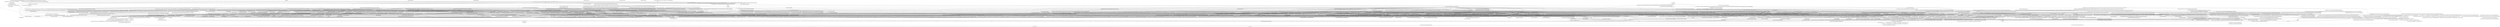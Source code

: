 digraph "Call graph: variable.ll" {
	label="Call graph: variable.ll";

	Node0x55bf0205d080 [shape=record,label="{__cxx_global_var_init}"];
	Node0x55bf0205d080 -> Node0x55bf020667e0;
	Node0x55bf0205d080 -> Node0x55bf01ff12e0;
	Node0x55bf0205d080 -> Node0x55bf020f40a0;
	Node0x55bf0205d080 -> Node0x55bf0219fe90;
	Node0x55bf0205d080 -> Node0x55bf02208e20;
	Node0x55bf0205d080 -> Node0x55bf022319a0;
	Node0x55bf0205d080 -> Node0x55bf021877f0;
	Node0x55bf0205d080 -> Node0x55bf02181dc0;
	Node0x55bf0205d080 -> Node0x55bf021829c0;
	Node0x55bf0205d080 -> Node0x55bf021de2d0;
	Node0x55bf0205d080 -> Node0x55bf02243480;
	Node0x55bf0226ab80 [shape=record,label="{_ZNSt7__cxx1112basic_stringIcSt11char_traitsIcESaIcEEC2IS3_EEPKcRKS3_}"];
	Node0x55bf0226ab80 -> Node0x55bf0180d090;
	Node0x55bf0226ab80 -> Node0x55bf018074d0;
	Node0x55bf0226ab80 -> Node0x55bf018016e0;
	Node0x55bf0226ab80 -> Node0x55bf0183aa70;
	Node0x55bf0226ab80 -> Node0x55bf019d3180;
	Node0x55bf01890350 [shape=record,label="{_ZNSt16allocator_traitsISaIPNSt8__detail15_Hash_node_baseEEE8allocateERS3_m}"];
	Node0x55bf01890350 -> Node0x55bf018fced0;
	Node0x55bf01891250 [shape=record,label="{_ZSt12__to_addressIPNSt8__detail15_Hash_node_baseEEPT_S4_}"];
	Node0x55bf018fced0 [shape=record,label="{_ZN9__gnu_cxx13new_allocatorIPNSt8__detail15_Hash_node_baseEE8allocateEmPKv}"];
	Node0x55bf018fced0 -> Node0x55bf01892280;
	Node0x55bf018fced0 -> Node0x55bf01892db0;
	Node0x55bf018fced0 -> Node0x55bf01ea2f40;
	Node0x55bf01865090 [shape=record,label="{_ZNSt13unordered_mapINSt7__cxx1112basic_stringIcSt11char_traitsIcESaIcEEEdSt4hashIS5_ESt8equal_toIS5_ESaISt4pairIKS5_dEEED2Ev}"];
	Node0x55bf01865090 -> Node0x55bf01850d30;
	Node0x55bf020667e0 [shape=record,label="{_ZNSt4pairIKNSt7__cxx1112basic_stringIcSt11char_traitsIcESaIcEEEdEC2IRA3_KcTnNSt9enable_ifIXclsr5_PCCPE13_MoveCopyPairILb1ET_dEEEbE4typeELb1EEEOSD_RKd}"];
	Node0x55bf020667e0 -> Node0x55bf0227fe50;
	Node0x55bf020667e0 -> Node0x55bf0226ab80;
	Node0x55bf020667e0 -> Node0x55bf0225f070;
	Node0x55bf02288640 [shape=record,label="{__gxx_personality_v0}"];
	Node0x55bf01ff12e0 [shape=record,label="{_ZNSt4pairIKNSt7__cxx1112basic_stringIcSt11char_traitsIcESaIcEEEdEC2IRA8_KciTnNSt9enable_ifIXaaclsr5_PCCPE22_MoveConstructiblePairIT_T0_EEclsr5_PCCPE30_ImplicitlyMoveConvertiblePairISD_SE_EEEbE4typeELb1EEEOSD_OSE_}"];
	Node0x55bf01ff12e0 -> Node0x55bf0227fe50;
	Node0x55bf01ff12e0 -> Node0x55bf0226ab80;
	Node0x55bf01ff12e0 -> Node0x55bf0225f070;
	Node0x55bf020f40a0 [shape=record,label="{_ZNSt4pairIKNSt7__cxx1112basic_stringIcSt11char_traitsIcESaIcEEEdEC2IRA4_KciTnNSt9enable_ifIXaaclsr5_PCCPE22_MoveConstructiblePairIT_T0_EEclsr5_PCCPE30_ImplicitlyMoveConvertiblePairISD_SE_EEEbE4typeELb1EEEOSD_OSE_}"];
	Node0x55bf020f40a0 -> Node0x55bf0227fe50;
	Node0x55bf020f40a0 -> Node0x55bf0226ab80;
	Node0x55bf020f40a0 -> Node0x55bf0225f070;
	Node0x55bf0219fe90 [shape=record,label="{_ZNSt4pairIKNSt7__cxx1112basic_stringIcSt11char_traitsIcESaIcEEEdEC2IRA3_KciTnNSt9enable_ifIXaaclsr5_PCCPE22_MoveConstructiblePairIT_T0_EEclsr5_PCCPE30_ImplicitlyMoveConvertiblePairISD_SE_EEEbE4typeELb1EEEOSD_OSE_}"];
	Node0x55bf0219fe90 -> Node0x55bf0227fe50;
	Node0x55bf0219fe90 -> Node0x55bf0226ab80;
	Node0x55bf0219fe90 -> Node0x55bf0225f070;
	Node0x55bf021877f0 [shape=record,label="{_ZNSt4pairIKNSt7__cxx1112basic_stringIcSt11char_traitsIcESaIcEEEdEC2IRA5_KciTnNSt9enable_ifIXaaclsr5_PCCPE22_MoveConstructiblePairIT_T0_EEclsr5_PCCPE30_ImplicitlyMoveConvertiblePairISD_SE_EEEbE4typeELb1EEEOSD_OSE_}"];
	Node0x55bf021877f0 -> Node0x55bf0227fe50;
	Node0x55bf021877f0 -> Node0x55bf0226ab80;
	Node0x55bf021877f0 -> Node0x55bf0225f070;
	Node0x55bf02181dc0 [shape=record,label="{_ZNSt4pairIKNSt7__cxx1112basic_stringIcSt11char_traitsIcESaIcEEEdEC2IRA6_KciTnNSt9enable_ifIXaaclsr5_PCCPE22_MoveConstructiblePairIT_T0_EEclsr5_PCCPE30_ImplicitlyMoveConvertiblePairISD_SE_EEEbE4typeELb1EEEOSD_OSE_}"];
	Node0x55bf02181dc0 -> Node0x55bf0227fe50;
	Node0x55bf02181dc0 -> Node0x55bf0226ab80;
	Node0x55bf02181dc0 -> Node0x55bf0225f070;
	Node0x55bf02208e20 [shape=record,label="{_ZNSt4pairIKNSt7__cxx1112basic_stringIcSt11char_traitsIcESaIcEEEdED2Ev}"];
	Node0x55bf02208e20 -> Node0x55bf022942e0;
	Node0x55bf021829c0 [shape=record,label="{_ZNSaISt4pairIKNSt7__cxx1112basic_stringIcSt11char_traitsIcESaIcEEEdEEC2Ev}"];
	Node0x55bf021829c0 -> Node0x55bf022bc960;
	Node0x55bf021de2d0 [shape=record,label="{_ZNSt13unordered_mapINSt7__cxx1112basic_stringIcSt11char_traitsIcESaIcEEEdSt4hashIS5_ESt8equal_toIS5_ESaISt4pairIKS5_dEEEC2ESt16initializer_listISC_EmRKS7_RKS9_RKSD_}"];
	Node0x55bf021de2d0 -> Node0x55bf02294280;
	Node0x55bf021de2d0 -> Node0x55bf017d8e30;
	Node0x55bf022319a0 [shape=record,label="{_ZNSaISt4pairIKNSt7__cxx1112basic_stringIcSt11char_traitsIcESaIcEEEdEED2Ev}"];
	Node0x55bf022319a0 -> Node0x55bf01721380;
	Node0x55bf02243480 [shape=record,label="{__cxa_atexit}"];
	Node0x55bf0176efc0 [shape=record,label="{_ZN9LAMMPS_NS8VariableC2EPNS_6LAMMPSE}"];
	Node0x55bf0176efc0 -> Node0x55bf017d6ad0;
	Node0x55bf0176efc0 -> Node0x55bf017c9660;
	Node0x55bf0176efc0 -> Node0x55bf0227fe50;
	Node0x55bf0176efc0 -> Node0x55bf0226ab80;
	Node0x55bf0176efc0 -> Node0x55bf0178aa30;
	Node0x55bf0176efc0 -> Node0x55bf022942e0;
	Node0x55bf0176efc0 -> Node0x55bf0225f070;
	Node0x55bf0176efc0 -> Node0x55bf017753d0;
	Node0x55bf0178aa30 [shape=record,label="{_ZNSt13unordered_mapINSt7__cxx1112basic_stringIcSt11char_traitsIcESaIcEEEdSt4hashIS5_ESt8equal_toIS5_ESaISt4pairIKS5_dEEEixEOS5_}"];
	Node0x55bf0178aa30 -> Node0x55bf0181d050;
	Node0x55bf017d6ad0 [shape=record,label="{_ZN9LAMMPS_NS8PointersC2EPNS_6LAMMPSE}"];
	Node0x55bf017c9660 [shape=record,label="{MPI_Comm_rank}"];
	Node0x55bf0227fe50 [shape=record,label="{_ZNSaIcEC1Ev}"];
	Node0x55bf022942e0 [shape=record,label="{_ZNSt7__cxx1112basic_stringIcSt11char_traitsIcESaIcEED1Ev}"];
	Node0x55bf0225f070 [shape=record,label="{_ZNSaIcED1Ev}"];
	Node0x55bf019cd650 [shape=record,label="{_ZN9LAMMPS_NS8VariableD2Ev}"];
	Node0x55bf019cd650 -> Node0x55bf018da0a0;
	Node0x55bf019cd650 -> Node0x55bf01a02020;
	Node0x55bf019cd650 -> Node0x55bf017753d0;
	Node0x55bf019cd650 -> Node0x55bf01a066c0;
	Node0x55bf019cd650 -> Node0x55bf0189aff0;
	Node0x55bf019cd650 -> Node0x55bf01a0edc0;
	Node0x55bf018da0a0 [shape=record,label="{_ZdaPv}"];
	Node0x55bf0189aff0 [shape=record,label="{_ZN9LAMMPS_NS6Memory7destroyIdEEvRPT_}"];
	Node0x55bf0189aff0 -> Node0x55bf01a0edc0;
	Node0x55bf01a02020 [shape=record,label="{__clang_call_terminate}"];
	Node0x55bf01a02020 -> Node0x55bf019fa730;
	Node0x55bf01a02020 -> Node0x55bf01a34d70;
	Node0x55bf019fa730 [shape=record,label="{__cxa_begin_catch}"];
	Node0x55bf01a34d70 [shape=record,label="{_ZSt9terminatev}"];
	Node0x55bf01a0edc0 [shape=record,label="{_ZN9LAMMPS_NS6Memory5sfreeEPv}"];
	Node0x55bf01a066c0 [shape=record,label="{_ZN9LAMMPS_NS6Memory7destroyIiEEvRPT_}"];
	Node0x55bf01a066c0 -> Node0x55bf01a0edc0;
	Node0x55bf01a30e10 [shape=record,label="{_ZN9LAMMPS_NS8VariableD0Ev}"];
	Node0x55bf01a30e10 -> Node0x55bf01a2bbe0;
	Node0x55bf01a2bbe0 [shape=record,label="{_ZdlPv}"];
	Node0x55bf01a27960 [shape=record,label="{_ZN9LAMMPS_NS8Variable3setEiPPc}"];
	Node0x55bf01a27960 -> Node0x55bf0227fe50;
	Node0x55bf01a27960 -> Node0x55bf0226ab80;
	Node0x55bf01a27960 -> Node0x55bf0225f070;
	Node0x55bf01a27960 -> Node0x55bf022942e0;
	Node0x55bf01a27960 -> Node0x55bf01a24b40;
	Node0x55bf01a27960 -> Node0x55bf01e79570;
	Node0x55bf01a27960 -> Node0x55bf01ce8b30;
	Node0x55bf01a27960 -> Node0x55bf021421f0;
	Node0x55bf01a27960 -> Node0x55bf021196d0;
	Node0x55bf01a27960 -> Node0x55bf01b413e0;
	Node0x55bf01a27960 -> Node0x55bf01b8c170;
	Node0x55bf01a27960 -> Node0x55bf01ab2c10;
	Node0x55bf01a27960 -> Node0x55bf01d168c0;
	Node0x55bf01a27960 -> Node0x55bf01a7c720;
	Node0x55bf01a27960 -> Node0x55bf01a9b7d0;
	Node0x55bf01a27960 -> Node0x55bf01aac780;
	Node0x55bf01a27960 -> Node0x55bf0213c4b0;
	Node0x55bf01a27960 -> Node0x55bf01e98340;
	Node0x55bf01a27960 -> Node0x55bf018da0a0;
	Node0x55bf01a27960 -> Node0x55bf02141150;
	Node0x55bf01a27960 -> Node0x55bf02118630;
	Node0x55bf01a27960 -> Node0x55bf02117590;
	Node0x55bf01a27960 -> Node0x55bf01ba3550;
	Node0x55bf01a27960 -> Node0x55bf02087d30;
	Node0x55bf01a27960 -> Node0x55bf02294280;
	Node0x55bf01a27960 -> Node0x55bf01c3d830;
	Node0x55bf01a27960 -> Node0x55bf0208a4f0;
	Node0x55bf01a27960 -> Node0x55bf018016e0;
	Node0x55bf01a27960 -> Node0x55bf0207d8e0;
	Node0x55bf01a27960 -> Node0x55bf01a87f60;
	Node0x55bf01a27960 -> Node0x55bf02011050;
	Node0x55bf01a27960 -> Node0x55bf02034a30;
	Node0x55bf01a27960 -> Node0x55bf01ad4f60;
	Node0x55bf01a27960 -> Node0x55bf02052ff0;
	Node0x55bf01a27960 -> Node0x55bf01ef2b50;
	Node0x55bf01a27960 -> Node0x55bf01fd1810;
	Node0x55bf01a27960 -> Node0x55bf01a2bbe0;
	Node0x55bf01a27960 -> Node0x55bf01efc360;
	Node0x55bf01a27960 -> Node0x55bf01ea2f40;
	Node0x55bf01a27960 -> Node0x55bf01fbb9b0;
	Node0x55bf01a27960 -> Node0x55bf01a0edc0;
	Node0x55bf01a27960 -> Node0x55bf01e81460;
	Node0x55bf01a27960 -> Node0x55bf01e73240;
	Node0x55bf01a27960 -> Node0x55bf01d62020;
	Node0x55bf01a27960 -> Node0x55bf01e677f0;
	Node0x55bf01a27960 -> Node0x55bf01e6c7e0;
	Node0x55bf01a27960 -> Node0x55bf01d5bf80;
	Node0x55bf01a27960 -> Node0x55bf01d379c0;
	Node0x55bf01a27960 -> Node0x55bf01d3c3a0;
	Node0x55bf01a27960 -> Node0x55bf01d54620;
	Node0x55bf01a27960 -> Node0x55bf01cdc030;
	Node0x55bf01a27960 -> Node0x55bf01d2ef00;
	Node0x55bf01a27960 -> Node0x55bf01b96e90;
	Node0x55bf01a27960 -> Node0x55bf01bb83e0;
	Node0x55bf01a27960 -> Node0x55bf01d1f5e0;
	Node0x55bf01ba3550 [shape=record,label="{_ZN3fmt6v9_lmp7vformatB5cxx11ENS0_17basic_string_viewIcEENS0_17basic_format_argsINS0_20basic_format_contextINS0_8appenderEcEEEE}"];
	Node0x55bf01a24b40 [shape=record,label="{_ZN9LAMMPS_NS5utils16missing_cmd_argsERKNSt7__cxx1112basic_stringIcSt11char_traitsIcESaIcEEEiS8_PNS_5ErrorE}"];
	Node0x55bf01a7c720 [shape=record,label="{strcmp}"];
	Node0x55bf01aac780 [shape=record,label="{_ZN9LAMMPS_NS5Error3allIJRiEEEvRKNSt7__cxx1112basic_stringIcSt11char_traitsIcESaIcEEEiSA_DpOT_}"];
	Node0x55bf01aac780 -> Node0x55bf02231a00;
	Node0x55bf01aac780 -> Node0x55bf01bb83e0;
	Node0x55bf01aac780 -> Node0x55bf02228150;
	Node0x55bf01a9b7d0 [shape=record,label="{_ZN9LAMMPS_NS8Variable4findEPKc}"];
	Node0x55bf01a9b7d0 -> Node0x55bf01a7c720;
	Node0x55bf01a87f60 [shape=record,label="{_ZN9LAMMPS_NS8Variable6removeEi}"];
	Node0x55bf01a87f60 -> Node0x55bf018da0a0;
	Node0x55bf01ab2c10 [shape=record,label="{_ZN9LAMMPS_NS8Variable4growEv}"];
	Node0x55bf01ab2c10 -> Node0x55bf02212c10;
	Node0x55bf01ab2c10 -> Node0x55bf02143f40;
	Node0x55bf01ab2c10 -> Node0x55bf02142a40;
	Node0x55bf01b8c170 [shape=record,label="{llvm.umul.with.overflow.i64}"];
	Node0x55bf01b413e0 [shape=record,label="{_Znam}"];
	Node0x55bf01ad4f60 [shape=record,label="{_ZN9LAMMPS_NS8Variable4copyEiPPcS2_}"];
	Node0x55bf01ad4f60 -> Node0x55bf0227fe50;
	Node0x55bf01ad4f60 -> Node0x55bf0226ab80;
	Node0x55bf01ad4f60 -> Node0x55bf01e79570;
	Node0x55bf01ad4f60 -> Node0x55bf022942e0;
	Node0x55bf01ad4f60 -> Node0x55bf0225f070;
	Node0x55bf01b96e90 [shape=record,label="{_ZN9LAMMPS_NS5utils8inumericEPKciS2_bPNS_6LAMMPSE}"];
	Node0x55bf01cdc030 [shape=record,label="{_ZNKSt7__cxx1112basic_stringIcSt11char_traitsIcESaIcEE4sizeEv}"];
	Node0x55bf01d1f5e0 [shape=record,label="{_ZN9LAMMPS_NS5Error3allIJRiS2_EEEvRKNSt7__cxx1112basic_stringIcSt11char_traitsIcESaIcEEEiSA_DpOT_}"];
	Node0x55bf01d1f5e0 -> Node0x55bf02231a00;
	Node0x55bf01d1f5e0 -> Node0x55bf0169dbe0;
	Node0x55bf01d1f5e0 -> Node0x55bf02228150;
	Node0x55bf01d168c0 [shape=record,label="{_ZN9LAMMPS_NS5Error3allERKNSt7__cxx1112basic_stringIcSt11char_traitsIcESaIcEEEiS8_}"];
	Node0x55bf01ce8b30 [shape=record,label="{_ZN9LAMMPS_NS5Error3allIJRPcEEEvRKNSt7__cxx1112basic_stringIcSt11char_traitsIcESaIcEEEiSB_DpOT_}"];
	Node0x55bf01ce8b30 -> Node0x55bf02231a00;
	Node0x55bf01ce8b30 -> Node0x55bf01699720;
	Node0x55bf01ce8b30 -> Node0x55bf02228150;
	Node0x55bf01d2ef00 [shape=record,label="{_ZNSt7__cxx119to_stringEi}"];
	Node0x55bf01d2ef00 -> Node0x55bf016a3790;
	Node0x55bf01d54620 [shape=record,label="{fopen}"];
	Node0x55bf016a3790 [shape=record,label="{_ZN9__gnu_cxx12__to_xstringINSt7__cxx1112basic_stringIcSt11char_traitsIcESaIcEEEcEET_PFiPT0_mPKS8_P13__va_list_tagEmSB_z}"];
	Node0x55bf016a3790 -> Node0x55bf0182bf10;
	Node0x55bf016a3790 -> Node0x55bf0182cf50;
	Node0x55bf016a3790 -> Node0x55bf0227fe50;
	Node0x55bf016a3790 -> Node0x55bf01a75320;
	Node0x55bf016a3790 -> Node0x55bf0225f070;
	Node0x55bf01d5bf80 [shape=record,label="{_ZN9LAMMPS_NS5Error3oneERKNSt7__cxx1112basic_stringIcSt11char_traitsIcESaIcEEEiS8_}"];
	Node0x55bf01d379c0 [shape=record,label="{_ZStplIcSt11char_traitsIcESaIcEENSt7__cxx1112basic_stringIT_T0_T1_EEPKS5_OS8_}"];
	Node0x55bf01d379c0 -> Node0x55bf0169b380;
	Node0x55bf01d379c0 -> Node0x55bf01697c20;
	Node0x55bf01d3c3a0 [shape=record,label="{_ZN9LAMMPS_NS5utils11getsyserrorB5cxx11Ev}"];
	Node0x55bf01e6c7e0 [shape=record,label="{fprintf}"];
	Node0x55bf01e677f0 [shape=record,label="{fclose}"];
	Node0x55bf01d62020 [shape=record,label="{strlen}"];
	Node0x55bf01e73240 [shape=record,label="{_ZN9LAMMPS_NS6Memory7smallocElPKc}"];
	Node0x55bf01e98340 [shape=record,label="{strcpy}"];
	Node0x55bf01e81460 [shape=record,label="{_ZN9LAMMPS_NS5Input10substituteERPcS2_RiS3_i}"];
	Node0x55bf01e79570 [shape=record,label="{_ZN9LAMMPS_NS5utils6strdupERKNSt7__cxx1112basic_stringIcSt11char_traitsIcESaIcEEE}"];
	Node0x55bf01ea2f40 [shape=record,label="{_Znwm}"];
	Node0x55bf01fbb9b0 [shape=record,label="{_ZN9LAMMPS_NS9VarReader11read_scalarEPc}"];
	Node0x55bf01fbb9b0 -> Node0x55bf01699360;
	Node0x55bf01fbb9b0 -> Node0x55bf02381de0;
	Node0x55bf01fbb9b0 -> Node0x55bf016a2f50;
	Node0x55bf01fbb9b0 -> Node0x55bf0169ded0;
	Node0x55bf01fbb9b0 -> Node0x55bf01d62020;
	Node0x55bf01fbb9b0 -> Node0x55bf01696d80;
	Node0x55bf01efc360 [shape=record,label="{_ZN9LAMMPS_NS9VarReader12read_peratomEv}"];
	Node0x55bf01efc360 -> Node0x55bf01699360;
	Node0x55bf01efc360 -> Node0x55bf02381de0;
	Node0x55bf01efc360 -> Node0x55bf016a2f50;
	Node0x55bf01efc360 -> Node0x55bf01a02020;
	Node0x55bf01efc360 -> Node0x55bf01d62020;
	Node0x55bf01efc360 -> Node0x55bf01696d80;
	Node0x55bf01efc360 -> Node0x55bf0169ded0;
	Node0x55bf01efc360 -> Node0x55bf0169eab0;
	Node0x55bf01efc360 -> Node0x55bf01859b50;
	Node0x55bf01efc360 -> Node0x55bf01855030;
	Node0x55bf01efc360 -> Node0x55bf0227fe50;
	Node0x55bf01efc360 -> Node0x55bf0226ab80;
	Node0x55bf01efc360 -> Node0x55bf0225f070;
	Node0x55bf01efc360 -> Node0x55bf022942e0;
	Node0x55bf01efc360 -> Node0x55bf017d8da0;
	Node0x55bf01efc360 -> Node0x55bf01aed510;
	Node0x55bf01efc360 -> Node0x55bf01aac780;
	Node0x55bf01efc360 -> Node0x55bf01821890;
	Node0x55bf01efc360 -> Node0x55bf019fa730;
	Node0x55bf01efc360 -> Node0x55bf01732cf0;
	Node0x55bf01efc360 -> Node0x55bf019513e0;
	Node0x55bf01efc360 -> Node0x55bf0177a0d0;
	Node0x55bf01efc360 -> Node0x55bf01880760;
	Node0x55bf02294280 [shape=record,label="{llvm.memcpy.p0.p0.i64}"];
	Node0x55bf01ef2b50 [shape=record,label="{_ZN9LAMMPS_NS5Error3allIJRPcS3_EEEvRKNSt7__cxx1112basic_stringIcSt11char_traitsIcESaIcEEEiSB_DpOT_}"];
	Node0x55bf01ef2b50 -> Node0x55bf02231a00;
	Node0x55bf01ef2b50 -> Node0x55bf018cac60;
	Node0x55bf01ef2b50 -> Node0x55bf02228150;
	Node0x55bf01fd1810 [shape=record,label="{_ZN9LAMMPS_NS8Variable10equalstyleEi}"];
	Node0x55bf01fd1810 -> Node0x55bf018f78f0;
	Node0x55bf02052ff0 [shape=record,label="{_ZN9LAMMPS_NS5utils8strmatchERKNSt7__cxx1112basic_stringIcSt11char_traitsIcESaIcEEES8_}"];
	Node0x55bf02034a30 [shape=record,label="{_ZN9LAMMPS_NS8Variable12parse_vectorEiPc}"];
	Node0x55bf02034a30 -> Node0x55bf01d62020;
	Node0x55bf02034a30 -> Node0x55bf0227fe50;
	Node0x55bf02034a30 -> Node0x55bf0226ab80;
	Node0x55bf02034a30 -> Node0x55bf01fde4d0;
	Node0x55bf02034a30 -> Node0x55bf022942e0;
	Node0x55bf02034a30 -> Node0x55bf01ce8b30;
	Node0x55bf02034a30 -> Node0x55bf0225f070;
	Node0x55bf02034a30 -> Node0x55bf01dc5cf0;
	Node0x55bf02034a30 -> Node0x55bf020afce0;
	Node0x55bf02034a30 -> Node0x55bf021edc50;
	Node0x55bf02034a30 -> Node0x55bf021e3c00;
	Node0x55bf02034a30 -> Node0x55bf01c1f270;
	Node0x55bf02034a30 -> Node0x55bf0189aff0;
	Node0x55bf02034a30 -> Node0x55bf01b78380;
	Node0x55bf02034a30 -> Node0x55bf0186d550;
	Node0x55bf02034a30 -> Node0x55bf01a75320;
	Node0x55bf02034a30 -> Node0x55bf018d4f10;
	Node0x55bf02011050 [shape=record,label="{_ZNSaIdEC2Ev}"];
	Node0x55bf02011050 -> Node0x55bf016572d0;
	Node0x55bf0207d8e0 [shape=record,label="{_ZNSt6vectorIdSaIdEEC2IPdvEET_S4_RKS0_}"];
	Node0x55bf0207d8e0 -> Node0x55bf016a35f0;
	Node0x55bf0207d8e0 -> Node0x55bf01698480;
	Node0x55bf0207d8e0 -> Node0x55bf0169bf40;
	Node0x55bf0207d8e0 -> Node0x55bf0169e810;
	Node0x55bf02117590 [shape=record,label="{_ZNSaIdED2Ev}"];
	Node0x55bf02117590 -> Node0x55bf0169b1d0;
	Node0x55bf0208a4f0 [shape=record,label="{_ZN3fmt6v9_lmp4joinIRSt6vectorIdSaIdEEEENS0_9join_viewIDTclsr3stdE5beginclsr3stdE7declvalIRT_EEEEDTclsr3stdE3endclsr3stdE7declvalIS8_EEEEcEEOS7_NS0_17basic_string_viewIcEE}"];
	Node0x55bf0208a4f0 -> Node0x55bf016985d0;
	Node0x55bf0208a4f0 -> Node0x55bf0169e770;
	Node0x55bf0208a4f0 -> Node0x55bf02294280;
	Node0x55bf0208a4f0 -> Node0x55bf01699470;
	Node0x55bf02118630 [shape=record,label="{_ZNSt6vectorIdSaIdEED2Ev}"];
	Node0x55bf02118630 -> Node0x55bf016a1830;
	Node0x55bf02118630 -> Node0x55bf016a1af0;
	Node0x55bf02118630 -> Node0x55bf0169e810;
	Node0x55bf02118630 -> Node0x55bf01a02020;
	Node0x55bf01699470 [shape=record,label="{_ZN3fmt6v9_lmp4joinIN9__gnu_cxx17__normal_iteratorIPdSt6vectorIdSaIdEEEES8_EENS0_9join_viewIT_T0_cEESA_SB_NS0_17basic_string_viewIcEE}"];
	Node0x55bf01699470 -> Node0x55bf02294280;
	Node0x55bf01699470 -> Node0x55bf01944970;
	Node0x55bf02141150 [shape=record,label="{_ZNK9LAMMPS_NS6Python10is_enabledEv}"];
	Node0x55bf0213c4b0 [shape=record,label="{_ZN9LAMMPS_NS8platform8walltimeEv}"];
	Node0x55bf021196d0 [shape=record,label="{_ZN9LAMMPS_NS5utils7numericEPKciS2_bPNS_6LAMMPSE}"];
	Node0x55bf021421f0 [shape=record,label="{_ZN9LAMMPS_NS5utils5is_idERKNSt7__cxx1112basic_stringIcSt11char_traitsIcESaIcEEE}"];
	Node0x55bf01699d30 [shape=record,label="{_ZN9LAMMPS_NS8Variable3setERKNSt7__cxx1112basic_stringIcSt11char_traitsIcESaIcEEE}"];
	Node0x55bf01699d30 -> Node0x55bf0169a0e0;
	Node0x55bf01699d30 -> Node0x55bf01b78380;
	Node0x55bf01699d30 -> Node0x55bf01b8c170;
	Node0x55bf01699d30 -> Node0x55bf01b413e0;
	Node0x55bf01699d30 -> Node0x55bf016a2600;
	Node0x55bf01699d30 -> Node0x55bf016a2ac0;
	Node0x55bf01699d30 -> Node0x55bf0169b520;
	Node0x55bf01699d30 -> Node0x55bf01696f60;
	Node0x55bf01699d30 -> Node0x55bf016a17a0;
	Node0x55bf01699d30 -> Node0x55bf016a26a0;
	Node0x55bf01699d30 -> Node0x55bf01fde4d0;
	Node0x55bf01699d30 -> Node0x55bf018da0a0;
	Node0x55bf01699d30 -> Node0x55bf01a27960;
	Node0x55bf0169b520 [shape=record,label="{_ZN9__gnu_cxxneIPNSt7__cxx1112basic_stringIcSt11char_traitsIcESaIcEEESt6vectorIS6_SaIS6_EEEEbRKNS_17__normal_iteratorIT_T0_EESG_}"];
	Node0x55bf0169b520 -> Node0x55bf016a2740;
	Node0x55bf0169a0e0 [shape=record,label="{_ZN9LAMMPS_NS5utils11split_wordsERKNSt7__cxx1112basic_stringIcSt11char_traitsIcESaIcEEE}"];
	Node0x55bf01b78380 [shape=record,label="{_ZNKSt6vectorINSt7__cxx1112basic_stringIcSt11char_traitsIcESaIcEEESaIS5_EE4sizeEv}"];
	Node0x55bf016a2600 [shape=record,label="{_ZNSt6vectorINSt7__cxx1112basic_stringIcSt11char_traitsIcESaIcEEESaIS5_EE5beginEv}"];
	Node0x55bf016a2600 -> Node0x55bf016a2560;
	Node0x55bf016a2ac0 [shape=record,label="{_ZNSt6vectorINSt7__cxx1112basic_stringIcSt11char_traitsIcESaIcEEESaIS5_EE3endEv}"];
	Node0x55bf016a2ac0 -> Node0x55bf016a2560;
	Node0x55bf01696f60 [shape=record,label="{_ZNK9__gnu_cxx17__normal_iteratorIPNSt7__cxx1112basic_stringIcSt11char_traitsIcESaIcEEESt6vectorIS6_SaIS6_EEEdeEv}"];
	Node0x55bf016a17a0 [shape=record,label="{_ZNKSt7__cxx1112basic_stringIcSt11char_traitsIcESaIcEE5c_strEv}"];
	Node0x55bf016a26a0 [shape=record,label="{_ZN9__gnu_cxx17__normal_iteratorIPNSt7__cxx1112basic_stringIcSt11char_traitsIcESaIcEEESt6vectorIS6_SaIS6_EEEppEv}"];
	Node0x55bf01fde4d0 [shape=record,label="{_ZNSt6vectorINSt7__cxx1112basic_stringIcSt11char_traitsIcESaIcEEESaIS5_EED2Ev}"];
	Node0x55bf01fde4d0 -> Node0x55bf0169be70;
	Node0x55bf01fde4d0 -> Node0x55bf016a2ec0;
	Node0x55bf01fde4d0 -> Node0x55bf01a73a00;
	Node0x55bf01fde4d0 -> Node0x55bf01a02020;
	Node0x55bf023806e0 [shape=record,label="{_ZN9LAMMPS_NS8Variable3setEPciPS1_}"];
	Node0x55bf023806e0 -> Node0x55bf01b8c170;
	Node0x55bf023806e0 -> Node0x55bf01b413e0;
	Node0x55bf023806e0 -> Node0x55bf01a27960;
	Node0x55bf023806e0 -> Node0x55bf018da0a0;
	Node0x55bf01701420 [shape=record,label="{_ZN9LAMMPS_NS8Variable10set_stringEPKcS2_}"];
	Node0x55bf01701420 -> Node0x55bf01a9b7d0;
	Node0x55bf01701420 -> Node0x55bf018da0a0;
	Node0x55bf01701420 -> Node0x55bf0227fe50;
	Node0x55bf01701420 -> Node0x55bf0226ab80;
	Node0x55bf01701420 -> Node0x55bf01e79570;
	Node0x55bf01701420 -> Node0x55bf022942e0;
	Node0x55bf01701420 -> Node0x55bf0225f070;
	Node0x55bf0169f1d0 [shape=record,label="{_ZN9LAMMPS_NS8Variable4nextEiPPc}"];
	Node0x55bf0169f1d0 -> Node0x55bf0227fe50;
	Node0x55bf0169f1d0 -> Node0x55bf0226ab80;
	Node0x55bf0169f1d0 -> Node0x55bf01a87f60;
	Node0x55bf0169f1d0 -> Node0x55bf01a9b7d0;
	Node0x55bf0169f1d0 -> Node0x55bf01d168c0;
	Node0x55bf0169f1d0 -> Node0x55bf022942e0;
	Node0x55bf0169f1d0 -> Node0x55bf0225f070;
	Node0x55bf0169f1d0 -> Node0x55bf0169ded0;
	Node0x55bf0169f1d0 -> Node0x55bf01e6c7e0;
	Node0x55bf0169f1d0 -> Node0x55bf016f8640;
	Node0x55bf0169f1d0 -> Node0x55bf01e677f0;
	Node0x55bf0169f1d0 -> Node0x55bf01d54620;
	Node0x55bf0169f1d0 -> Node0x55bf01d5bf80;
	Node0x55bf0169f1d0 -> Node0x55bf01ce8b30;
	Node0x55bf0169f1d0 -> Node0x55bf016fa220;
	Node0x55bf0169f1d0 -> Node0x55bf016f5470;
	Node0x55bf0169f1d0 -> Node0x55bf016f9c70;
	Node0x55bf0169f1d0 -> Node0x55bf01d62020;
	Node0x55bf0169f1d0 -> Node0x55bf016f93b0;
	Node0x55bf0169f1d0 -> Node0x55bf01a2bbe0;
	Node0x55bf0169f1d0 -> Node0x55bf016f4820;
	Node0x55bf0169f1d0 -> Node0x55bf01ea2f40;
	Node0x55bf0169f1d0 -> Node0x55bf01efc360;
	Node0x55bf0169f1d0 -> Node0x55bf01fbb9b0;
	Node0x55bf0169f1d0 -> Node0x55bf0172a8d0;
	Node0x55bf0169f1d0 -> Node0x55bf01a7c720;
	Node0x55bf0172a8d0 [shape=record,label="{_ZN9LAMMPS_NS5Error12universe_oneERKNSt7__cxx1112basic_stringIcSt11char_traitsIcESaIcEEEiS8_}"];
	Node0x55bf016f4820 [shape=record,label="{_ZN9LAMMPS_NS7RanMarsC1EPNS_6LAMMPSEi}"];
	Node0x55bf016f5470 [shape=record,label="{_ZN9LAMMPS_NS7RanMars7uniformEv}"];
	Node0x55bf016fa220 [shape=record,label="{_ZN9LAMMPS_NS8platform6usleepEi}"];
	Node0x55bf016f8640 [shape=record,label="{rename}"];
	Node0x55bf016f93b0 [shape=record,label="{fread}"];
	Node0x55bf016f9c70 [shape=record,label="{atoi}"];
	Node0x55bf0169ded0 [shape=record,label="{MPI_Bcast}"];
	Node0x55bf017a6720 [shape=record,label="{_ZN9LAMMPS_NS8Variable10set_arraysEi}"];
	Node0x55bf0179e8d0 [shape=record,label="{_ZN9LAMMPS_NS8Variable14purge_atomfileEv}"];
	Node0x55bf0179e8d0 -> Node0x55bf01a87f60;
	Node0x55bf01703210 [shape=record,label="{_ZN9LAMMPS_NS8Variable14python_commandEiPPc}"];
	Node0x55bf01703210 -> Node0x55bf02141150;
	Node0x55bf01703210 -> Node0x55bf0227fe50;
	Node0x55bf01703210 -> Node0x55bf0226ab80;
	Node0x55bf01703210 -> Node0x55bf01703d70;
	Node0x55bf01703210 -> Node0x55bf0225f070;
	Node0x55bf01703210 -> Node0x55bf01d168c0;
	Node0x55bf01703210 -> Node0x55bf022942e0;
	Node0x55bf01703d70 [shape=record,label="{_ZN9LAMMPS_NS6Python7commandEiPPc}"];
	Node0x55bf018f78f0 [shape=record,label="{_ZN9LAMMPS_NS6Python14variable_matchEPKcS2_i}"];
	Node0x55bf01705900 [shape=record,label="{_ZN9LAMMPS_NS8Variable9atomstyleEi}"];
	Node0x55bf01708100 [shape=record,label="{_ZN9LAMMPS_NS8Variable11vectorstyleEi}"];
	Node0x55bf01709120 [shape=record,label="{_ZN9LAMMPS_NS8Variable11pythonstyleEPcS1_}"];
	Node0x55bf01709120 -> Node0x55bf01a9b7d0;
	Node0x55bf01709120 -> Node0x55bf01a7c720;
	Node0x55bf017e0b90 [shape=record,label="{_ZN9LAMMPS_NS8Variable13internalstyleEi}"];
	Node0x55bf017a62e0 [shape=record,label="{_ZN9LAMMPS_NS8Variable8retrieveEPKc}"];
	Node0x55bf017a62e0 -> Node0x55bf01a9b7d0;
	Node0x55bf017a62e0 -> Node0x55bf0227fe50;
	Node0x55bf017a62e0 -> Node0x55bf0226ab80;
	Node0x55bf017a62e0 -> Node0x55bf02118630;
	Node0x55bf017a62e0 -> Node0x55bf022942e0;
	Node0x55bf017a62e0 -> Node0x55bf0170b910;
	Node0x55bf017a62e0 -> Node0x55bf02117590;
	Node0x55bf017a62e0 -> Node0x55bf0225f070;
	Node0x55bf017a62e0 -> Node0x55bf01e79570;
	Node0x55bf017a62e0 -> Node0x55bf01ba3550;
	Node0x55bf017a62e0 -> Node0x55bf02087d30;
	Node0x55bf017a62e0 -> Node0x55bf02294280;
	Node0x55bf017a62e0 -> Node0x55bf01c3d830;
	Node0x55bf017a62e0 -> Node0x55bf0208a4f0;
	Node0x55bf017a62e0 -> Node0x55bf0239c4e0;
	Node0x55bf017a62e0 -> Node0x55bf01d2ef00;
	Node0x55bf017a62e0 -> Node0x55bf0239c560;
	Node0x55bf017a62e0 -> Node0x55bf018016e0;
	Node0x55bf017a62e0 -> Node0x55bf0207d8e0;
	Node0x55bf017a62e0 -> Node0x55bf02011050;
	Node0x55bf017a62e0 -> Node0x55bf018da0a0;
	Node0x55bf017a62e0 -> Node0x55bf01715d60;
	Node0x55bf017a62e0 -> Node0x55bf0169dbe0;
	Node0x55bf017a62e0 -> Node0x55bf0239c5e0;
	Node0x55bf017a62e0 -> Node0x55bf017145d0;
	Node0x55bf017a62e0 -> Node0x55bf01713a40;
	Node0x55bf017a62e0 -> Node0x55bf01711940;
	Node0x55bf017a62e0 -> Node0x55bf01712f10;
	Node0x55bf017a62e0 -> Node0x55bf018f78f0;
	Node0x55bf017a62e0 -> Node0x55bf0170cef0;
	Node0x55bf017a62e0 -> Node0x55bf01710980;
	Node0x55bf017a62e0 -> Node0x55bf0170f550;
	Node0x55bf017a62e0 -> Node0x55bf0170deb0;
	Node0x55bf017a62e0 -> Node0x55bf01ef2b50;
	Node0x55bf017a62e0 -> Node0x55bf01fd1810;
	Node0x55bf0170b910 [shape=record,label="{_ZN9LAMMPS_NS8Variable15print_var_errorERKNSt7__cxx1112basic_stringIcSt11char_traitsIcESaIcEEEiS8_ii}"];
	Node0x55bf0170b910 -> Node0x55bf018016e0;
	Node0x55bf0170b910 -> Node0x55bf01c3d830;
	Node0x55bf0170b910 -> Node0x55bf02294280;
	Node0x55bf0170b910 -> Node0x55bf01699720;
	Node0x55bf0170b910 -> Node0x55bf01ba3550;
	Node0x55bf0170b910 -> Node0x55bf017172e0;
	Node0x55bf0170b910 -> Node0x55bf022942e0;
	Node0x55bf0170b910 -> Node0x55bf01d168c0;
	Node0x55bf0170b910 -> Node0x55bf01d5bf80;
	Node0x55bf0239c4e0 [shape=record,label="{_ZNSt7__cxx1112basic_stringIcSt11char_traitsIcESaIcEEC1Ev}"];
	Node0x55bf0239c560 [shape=record,label="{_ZNSt7__cxx1112basic_stringIcSt11char_traitsIcESaIcEEaSEOS4_}"];
	Node0x55bf0170cef0 [shape=record,label="{_ZN9LAMMPS_NS8Variable8evaluateEPcPPNS0_4TreeEi}"];
	Node0x55bf0170cef0 -> Node0x55bf0227fe50;
	Node0x55bf0170cef0 -> Node0x55bf0226ab80;
	Node0x55bf0170cef0 -> Node0x55bf0225f070;
	Node0x55bf0170cef0 -> Node0x55bf022942e0;
	Node0x55bf0170cef0 -> Node0x55bf0170b910;
	Node0x55bf0170cef0 -> Node0x55bf01736e70;
	Node0x55bf0170cef0 -> Node0x55bf01736470;
	Node0x55bf0170cef0 -> Node0x55bf01a2bbe0;
	Node0x55bf0170cef0 -> Node0x55bf0239c9f0;
	Node0x55bf0170cef0 -> Node0x55bf01ea2f40;
	Node0x55bf0170cef0 -> Node0x55bf01855030;
	Node0x55bf0170cef0 -> Node0x55bf018da0a0;
	Node0x55bf0170cef0 -> Node0x55bf01ba3550;
	Node0x55bf0170cef0 -> Node0x55bf0239c8f0;
	Node0x55bf0170cef0 -> Node0x55bf01699720;
	Node0x55bf0170cef0 -> Node0x55bf02294280;
	Node0x55bf0170cef0 -> Node0x55bf01c3d830;
	Node0x55bf0170cef0 -> Node0x55bf018016e0;
	Node0x55bf0170cef0 -> Node0x55bf0172f910;
	Node0x55bf0170cef0 -> Node0x55bf0178aa30;
	Node0x55bf0170cef0 -> Node0x55bf017341d0;
	Node0x55bf0170cef0 -> Node0x55bf017338e0;
	Node0x55bf0170cef0 -> Node0x55bf017328d0;
	Node0x55bf0170cef0 -> Node0x55bf01730b40;
	Node0x55bf0170cef0 -> Node0x55bf01730280;
	Node0x55bf0170cef0 -> Node0x55bf01723d70;
	Node0x55bf0170cef0 -> Node0x55bf0171f0d0;
	Node0x55bf0170cef0 -> Node0x55bf01717cd0;
	Node0x55bf0170cef0 -> Node0x55bf0170cef0;
	Node0x55bf0170cef0 -> Node0x55bf0172ebe0;
	Node0x55bf0170cef0 -> Node0x55bf0172d650;
	Node0x55bf0170cef0 -> Node0x55bf017184e0;
	Node0x55bf0170cef0 -> Node0x55bf0172b4e0;
	Node0x55bf0170cef0 -> Node0x55bf01713950;
	Node0x55bf0170cef0 -> Node0x55bf01715d60;
	Node0x55bf0170cef0 -> Node0x55bf0189aff0;
	Node0x55bf0170cef0 -> Node0x55bf01729c00;
	Node0x55bf0170cef0 -> Node0x55bf01c1f270;
	Node0x55bf0170cef0 -> Node0x55bf0239ca70;
	Node0x55bf0170cef0 -> Node0x55bf01728150;
	Node0x55bf0170cef0 -> Node0x55bf017a62e0;
	Node0x55bf0170cef0 -> Node0x55bf01a9b7d0;
	Node0x55bf0170cef0 -> Node0x55bf01727840;
	Node0x55bf0170cef0 -> Node0x55bf01724f00;
	Node0x55bf0170cef0 -> Node0x55bf02052ff0;
	Node0x55bf0170cef0 -> Node0x55bf01722b00;
	Node0x55bf0170cef0 -> Node0x55bf01b413e0;
	Node0x55bf0170cef0 -> Node0x55bf0239c970;
	Node0x55bf0170cef0 -> Node0x55bf0171e860;
	Node0x55bf0170cef0 -> Node0x55bf016f3f20;
	Node0x55bf0170cef0 -> Node0x55bf0239caf0;
	Node0x55bf023930f0 [shape=record,label="{_ZN3fmt6v9_lmp6detail11write_floatINS0_8appenderENS1_14big_decimal_fpEcEET_S5_RKT0_RKNS0_18basic_format_specsIT1_EENS1_11float_specsENS1_10locale_refE}"];
	Node0x55bf023930f0 -> Node0x55bf02294280;
	Node0x55bf023930f0 -> Node0x55bf0240a4c0;
	Node0x55bf0170deb0 [shape=record,label="{_ZN9LAMMPS_NS8Variable13compute_equalEi}"];
	Node0x55bf0170deb0 -> Node0x55bf0227fe50;
	Node0x55bf0170deb0 -> Node0x55bf0226ab80;
	Node0x55bf0170deb0 -> Node0x55bf0239ca70;
	Node0x55bf0170deb0 -> Node0x55bf01713a40;
	Node0x55bf0170deb0 -> Node0x55bf0170b910;
	Node0x55bf0170deb0 -> Node0x55bf022942e0;
	Node0x55bf0170deb0 -> Node0x55bf0225f070;
	Node0x55bf0170deb0 -> Node0x55bf01ba3550;
	Node0x55bf0170deb0 -> Node0x55bf01699720;
	Node0x55bf0170deb0 -> Node0x55bf02294280;
	Node0x55bf0170deb0 -> Node0x55bf01c3d830;
	Node0x55bf0170deb0 -> Node0x55bf018016e0;
	Node0x55bf0170deb0 -> Node0x55bf01737ce0;
	Node0x55bf0170deb0 -> Node0x55bf0170cef0;
	Node0x55bf0170f550 [shape=record,label="{sprintf}"];
	Node0x55bf01710980 [shape=record,label="{getenv}"];
	Node0x55bf01711940 [shape=record,label="{_ZN9LAMMPS_NS5Error3allIJRPcRPKcEEEvRKNSt7__cxx1112basic_stringIcSt11char_traitsIcESaIcEEEiSE_DpOT_}"];
	Node0x55bf01711940 -> Node0x55bf02231a00;
	Node0x55bf01711940 -> Node0x55bf01738b10;
	Node0x55bf01711940 -> Node0x55bf02228150;
	Node0x55bf017328d0 [shape=record,label="{_ZNSt13unordered_mapINSt7__cxx1112basic_stringIcSt11char_traitsIcESaIcEEEdSt4hashIS5_ESt8equal_toIS5_ESaISt4pairIKS5_dEEE4findERSB_}"];
	Node0x55bf017328d0 -> Node0x55bf017aa760;
	Node0x55bf017338e0 [shape=record,label="{_ZNSt13unordered_mapINSt7__cxx1112basic_stringIcSt11char_traitsIcESaIcEEEdSt4hashIS5_ESt8equal_toIS5_ESaISt4pairIKS5_dEEE3endEv}"];
	Node0x55bf017338e0 -> Node0x55bf017ab500;
	Node0x55bf017341d0 [shape=record,label="{_ZNSt8__detailneISt4pairIKNSt7__cxx1112basic_stringIcSt11char_traitsIcESaIcEEEdELb1EEEbRKNS_19_Node_iterator_baseIT_XT0_EEESE_}"];
	Node0x55bf01712f10 [shape=record,label="{_ZN9LAMMPS_NS5Error3allIJRPKcRPcEEEvRKNSt7__cxx1112basic_stringIcSt11char_traitsIcESaIcEEEiSE_DpOT_}"];
	Node0x55bf01712f10 -> Node0x55bf02231a00;
	Node0x55bf01712f10 -> Node0x55bf01738db0;
	Node0x55bf01712f10 -> Node0x55bf02228150;
	Node0x55bf01713a40 [shape=record,label="{_ZN9LAMMPS_NS6Python15invoke_functionEiPc}"];
	Node0x55bf017145d0 [shape=record,label="{_ZN9LAMMPS_NS6Python11long_stringEi}"];
	Node0x55bf01715d60 [shape=record,label="{_ZN9LAMMPS_NS8Variable14compute_vectorEiPPd}"];
	Node0x55bf01715d60 -> Node0x55bf0227fe50;
	Node0x55bf01715d60 -> Node0x55bf0226ab80;
	Node0x55bf01715d60 -> Node0x55bf0174d190;
	Node0x55bf01715d60 -> Node0x55bf0174bd00;
	Node0x55bf01715d60 -> Node0x55bf0170b910;
	Node0x55bf01715d60 -> Node0x55bf022942e0;
	Node0x55bf01715d60 -> Node0x55bf0225f070;
	Node0x55bf01715d60 -> Node0x55bf01c1f270;
	Node0x55bf01715d60 -> Node0x55bf0189aff0;
	Node0x55bf01715d60 -> Node0x55bf0174a4b0;
	Node0x55bf01715d60 -> Node0x55bf01743140;
	Node0x55bf01715d60 -> Node0x55bf0170cef0;
	Node0x55bf01737ce0 [shape=record,label="{_ZN9LAMMPS_NS6Python4findEPKc}"];
	Node0x55bf0239ca70 [shape=record,label="{atof}"];
	Node0x55bf0174e990 [shape=record,label="{_ZN9LAMMPS_NS8Variable13compute_equalERKNSt7__cxx1112basic_stringIcSt11char_traitsIcESaIcEEE}"];
	Node0x55bf0174e990 -> Node0x55bf01e79570;
	Node0x55bf0174e990 -> Node0x55bf0170cef0;
	Node0x55bf0174e990 -> Node0x55bf018da0a0;
	Node0x55bf01729c00 [shape=record,label="{_ZN9LAMMPS_NS8Variable12compute_atomEiiPdii}"];
	Node0x55bf01729c00 -> Node0x55bf0227fe50;
	Node0x55bf01729c00 -> Node0x55bf0226ab80;
	Node0x55bf01729c00 -> Node0x55bf0174d190;
	Node0x55bf01729c00 -> Node0x55bf0174bd00;
	Node0x55bf01729c00 -> Node0x55bf0170b910;
	Node0x55bf01729c00 -> Node0x55bf022942e0;
	Node0x55bf01729c00 -> Node0x55bf0225f070;
	Node0x55bf01729c00 -> Node0x55bf01743140;
	Node0x55bf01729c00 -> Node0x55bf0170cef0;
	Node0x55bf01743140 [shape=record,label="{_ZN9LAMMPS_NS8Variable13collapse_treeEPNS0_4TreeE}"];
	Node0x55bf01743140 -> Node0x55bf01743140;
	Node0x55bf01743140 -> Node0x55bf01761e30;
	Node0x55bf01743140 -> Node0x55bf01758100;
	Node0x55bf01743140 -> Node0x55bf0225f070;
	Node0x55bf01743140 -> Node0x55bf022942e0;
	Node0x55bf01743140 -> Node0x55bf01d5bf80;
	Node0x55bf01743140 -> Node0x55bf0226ab80;
	Node0x55bf01743140 -> Node0x55bf0227fe50;
	Node0x55bf01743140 -> Node0x55bf01755160;
	Node0x55bf01743140 -> Node0x55bf01d168c0;
	Node0x55bf01743140 -> Node0x55bf0175f670;
	Node0x55bf01743140 -> Node0x55bf01736e70;
	Node0x55bf01743140 -> Node0x55bf017608f0;
	Node0x55bf01743140 -> Node0x55bf01a2bbe0;
	Node0x55bf01743140 -> Node0x55bf016f4820;
	Node0x55bf01743140 -> Node0x55bf01ea2f40;
	Node0x55bf01743140 -> Node0x55bf0175e7d0;
	Node0x55bf01743140 -> Node0x55bf0175dcf0;
	Node0x55bf01743140 -> Node0x55bf0175c140;
	Node0x55bf01743140 -> Node0x55bf0175a460;
	Node0x55bf01743140 -> Node0x55bf01759740;
	Node0x55bf01743140 -> Node0x55bf01753ff0;
	Node0x55bf01743140 -> Node0x55bf01752f50;
	Node0x55bf01743140 -> Node0x55bf01751480;
	Node0x55bf01743140 -> Node0x55bf01750da0;
	Node0x55bf01743140 -> Node0x55bf0174f9e0;
	Node0x55bf01743140 -> Node0x55bf01736470;
	Node0x55bf0174d190 [shape=record,label="{_ZN9LAMMPS_NS8Variable9free_treeEPNS0_4TreeE}"];
	Node0x55bf0174d190 -> Node0x55bf0174d190;
	Node0x55bf0174d190 -> Node0x55bf01a2bbe0;
	Node0x55bf0174d190 -> Node0x55bf0189aff0;
	Node0x55bf0174d190 -> Node0x55bf018da0a0;
	Node0x55bf0174bd00 [shape=record,label="{_ZN9LAMMPS_NS8Variable9eval_treeEPNS0_4TreeEi}"];
	Node0x55bf0174bd00 -> Node0x55bf0174bd00;
	Node0x55bf0174bd00 -> Node0x55bf0201bc50;
	Node0x55bf0174bd00 -> Node0x55bf01761e30;
	Node0x55bf0174bd00 -> Node0x55bf01758100;
	Node0x55bf0174bd00 -> Node0x55bf0225f070;
	Node0x55bf0174bd00 -> Node0x55bf022942e0;
	Node0x55bf0174bd00 -> Node0x55bf01d5bf80;
	Node0x55bf0174bd00 -> Node0x55bf0227fe50;
	Node0x55bf0174bd00 -> Node0x55bf0226ab80;
	Node0x55bf0174bd00 -> Node0x55bf01755160;
	Node0x55bf0174bd00 -> Node0x55bf0175f670;
	Node0x55bf0174bd00 -> Node0x55bf01d168c0;
	Node0x55bf0174bd00 -> Node0x55bf017608f0;
	Node0x55bf0174bd00 -> Node0x55bf01763190;
	Node0x55bf0174bd00 -> Node0x55bf01a2bbe0;
	Node0x55bf0174bd00 -> Node0x55bf016f4820;
	Node0x55bf0174bd00 -> Node0x55bf01ea2f40;
	Node0x55bf0174bd00 -> Node0x55bf016f5470;
	Node0x55bf0174bd00 -> Node0x55bf0175e7d0;
	Node0x55bf0174bd00 -> Node0x55bf0175dcf0;
	Node0x55bf0174bd00 -> Node0x55bf0175c140;
	Node0x55bf0174bd00 -> Node0x55bf0175a460;
	Node0x55bf0174bd00 -> Node0x55bf01759740;
	Node0x55bf0174bd00 -> Node0x55bf01753ff0;
	Node0x55bf0174bd00 -> Node0x55bf01752f50;
	Node0x55bf0174bd00 -> Node0x55bf01751480;
	Node0x55bf0174bd00 -> Node0x55bf01750da0;
	Node0x55bf0174bd00 -> Node0x55bf0174f9e0;
	Node0x55bf0174bd00 -> Node0x55bf01736470;
	Node0x55bf0174bd00 -> Node0x55bf01736e70;
	Node0x55bf0174a4b0 [shape=record,label="{_ZN9LAMMPS_NS8Variable16size_tree_vectorEPNS0_4TreeE}"];
	Node0x55bf0174a4b0 -> Node0x55bf0174a4b0;
	Node0x55bf0174a4b0 -> Node0x55bf01764e40;
	Node0x55bf01c1f270 [shape=record,label="{_ZN9LAMMPS_NS6Memory6createIdEEPT_RS3_iPKc}"];
	Node0x55bf01c1f270 -> Node0x55bf01e73240;
	Node0x55bf01766fc0 [shape=record,label="{_ZN9LAMMPS_NS8Variable12internal_setEid}"];
	Node0x55bf02212c10 [shape=record,label="{_ZN9LAMMPS_NS6Memory8sreallocEPvlPKc}"];
	Node0x55bf02143f40 [shape=record,label="{_ZN9LAMMPS_NS6Memory4growIiEEPT_RS3_iPKc}"];
	Node0x55bf02143f40 -> Node0x55bf01768330;
	Node0x55bf02143f40 -> Node0x55bf02212c10;
	Node0x55bf02142a40 [shape=record,label="{_ZN9LAMMPS_NS6Memory4growIdEEPT_RS3_iPKc}"];
	Node0x55bf02142a40 -> Node0x55bf01c1f270;
	Node0x55bf02142a40 -> Node0x55bf02212c10;
	Node0x55bf0239c8f0 [shape=record,label="{isspace}"];
	Node0x55bf01717cd0 [shape=record,label="{_ZN9LAMMPS_NS8Variable19find_matching_parenEPciRS1_i}"];
	Node0x55bf01717cd0 -> Node0x55bf0227fe50;
	Node0x55bf01717cd0 -> Node0x55bf0226ab80;
	Node0x55bf01717cd0 -> Node0x55bf0239c970;
	Node0x55bf01717cd0 -> Node0x55bf01b413e0;
	Node0x55bf01717cd0 -> Node0x55bf0170b910;
	Node0x55bf01717cd0 -> Node0x55bf022942e0;
	Node0x55bf01717cd0 -> Node0x55bf0225f070;
	Node0x55bf01717cd0 -> Node0x55bf018da0a0;
	Node0x55bf017184e0 [shape=record,label="{isdigit}"];
	Node0x55bf0239c970 [shape=record,label="{strncpy}"];
	Node0x55bf0239c9f0 [shape=record,label="{_ZN9LAMMPS_NS8Variable4TreeC2Ev}"];
	Node0x55bf0239caf0 [shape=record,label="{isalpha}"];
	Node0x55bf016f3f20 [shape=record,label="{isalnum}"];
	Node0x55bf0171e860 [shape=record,label="{_ZNK9LAMMPS_NS6Modify17get_compute_by_idERKNSt7__cxx1112basic_stringIcSt11char_traitsIcESaIcEEE}"];
	Node0x55bf0171f0d0 [shape=record,label="{_ZN9LAMMPS_NS8Variable20int_between_bracketsERPci}"];
	Node0x55bf0171f0d0 -> Node0x55bf0227fe50;
	Node0x55bf0171f0d0 -> Node0x55bf0226ab80;
	Node0x55bf0171f0d0 -> Node0x55bf0225f070;
	Node0x55bf0171f0d0 -> Node0x55bf022942e0;
	Node0x55bf0171f0d0 -> Node0x55bf02052ff0;
	Node0x55bf0171f0d0 -> Node0x55bf01d168c0;
	Node0x55bf0171f0d0 -> Node0x55bf016f9c70;
	Node0x55bf0171f0d0 -> Node0x55bf0239ca70;
	Node0x55bf0171f0d0 -> Node0x55bf017a62e0;
	Node0x55bf0171f0d0 -> Node0x55bf016f3f20;
	Node0x55bf0171f0d0 -> Node0x55bf01a9b7d0;
	Node0x55bf0171f0d0 -> Node0x55bf017184e0;
	Node0x55bf01722b00 [shape=record,label="{_ZNK9LAMMPS_NS7Compute14is_initializedEv}"];
	Node0x55bf01723d70 [shape=record,label="{_ZN9LAMMPS_NS8Variable14peratom2globalEiPcPdiiPPNS0_4TreeES5_RiS2_S6_}"];
	Node0x55bf01723d70 -> Node0x55bf0227fe50;
	Node0x55bf01723d70 -> Node0x55bf0226ab80;
	Node0x55bf01723d70 -> Node0x55bf01a2bbe0;
	Node0x55bf01723d70 -> Node0x55bf0239c9f0;
	Node0x55bf01723d70 -> Node0x55bf01d168c0;
	Node0x55bf01723d70 -> Node0x55bf022942e0;
	Node0x55bf01723d70 -> Node0x55bf0225f070;
	Node0x55bf01723d70 -> Node0x55bf01ea2f40;
	Node0x55bf01723d70 -> Node0x55bf02399540;
	Node0x55bf01723d70 -> Node0x55bf023994c0;
	Node0x55bf01723d70 -> Node0x55bf01d5bf80;
	Node0x55bf01723d70 -> Node0x55bf01a7c720;
	Node0x55bf01724f00 [shape=record,label="{_ZNK9LAMMPS_NS6Modify13get_fix_by_idERKNSt7__cxx1112basic_stringIcSt11char_traitsIcESaIcEEE}"];
	Node0x55bf01727840 [shape=record,label="{strncmp}"];
	Node0x55bf01728150 [shape=record,label="{_ZN9LAMMPS_NS5utils9is_doubleERKNSt7__cxx1112basic_stringIcSt11char_traitsIcESaIcEEE}"];
	Node0x55bf01713950 [shape=record,label="{_ZN9LAMMPS_NS8Variable13math_functionEPcS1_PPNS0_4TreeES4_RiPdS5_i}"];
	Node0x55bf01713950 -> Node0x55bf01a7c720;
	Node0x55bf01713950 -> Node0x55bf018da0a0;
	Node0x55bf01713950 -> Node0x55bf01761e30;
	Node0x55bf01713950 -> Node0x55bf01758100;
	Node0x55bf01713950 -> Node0x55bf0225f070;
	Node0x55bf01713950 -> Node0x55bf022942e0;
	Node0x55bf01713950 -> Node0x55bf0170b910;
	Node0x55bf01713950 -> Node0x55bf0226ab80;
	Node0x55bf01713950 -> Node0x55bf0227fe50;
	Node0x55bf01713950 -> Node0x55bf017735b0;
	Node0x55bf01713950 -> Node0x55bf01771850;
	Node0x55bf01713950 -> Node0x55bf01770560;
	Node0x55bf01713950 -> Node0x55bf01755160;
	Node0x55bf01713950 -> Node0x55bf01d5bf80;
	Node0x55bf01713950 -> Node0x55bf01d168c0;
	Node0x55bf01713950 -> Node0x55bf0175f670;
	Node0x55bf01713950 -> Node0x55bf01736e70;
	Node0x55bf01713950 -> Node0x55bf017608f0;
	Node0x55bf01713950 -> Node0x55bf01763190;
	Node0x55bf01713950 -> Node0x55bf01a2bbe0;
	Node0x55bf01713950 -> Node0x55bf016f4820;
	Node0x55bf01713950 -> Node0x55bf01ea2f40;
	Node0x55bf01713950 -> Node0x55bf016f5470;
	Node0x55bf01713950 -> Node0x55bf0175e7d0;
	Node0x55bf01713950 -> Node0x55bf0175dcf0;
	Node0x55bf01713950 -> Node0x55bf0175c140;
	Node0x55bf01713950 -> Node0x55bf0175a460;
	Node0x55bf01713950 -> Node0x55bf0176f6d0;
	Node0x55bf01713950 -> Node0x55bf01759740;
	Node0x55bf01713950 -> Node0x55bf0239c9f0;
	Node0x55bf01713950 -> Node0x55bf0170cef0;
	Node0x55bf01713950 -> Node0x55bf01753ff0;
	Node0x55bf01713950 -> Node0x55bf01b8c170;
	Node0x55bf01713950 -> Node0x55bf01b413e0;
	Node0x55bf01713950 -> Node0x55bf01752f50;
	Node0x55bf01713950 -> Node0x55bf01751480;
	Node0x55bf01713950 -> Node0x55bf01750da0;
	Node0x55bf01713950 -> Node0x55bf0174f9e0;
	Node0x55bf0172b4e0 [shape=record,label="{_ZN9LAMMPS_NS8Variable14group_functionEPcS1_PPNS0_4TreeES4_RiPdS5_i}"];
	Node0x55bf0172b4e0 -> Node0x55bf01a7c720;
	Node0x55bf0172b4e0 -> Node0x55bf022942e0;
	Node0x55bf0172b4e0 -> Node0x55bf01a2bbe0;
	Node0x55bf0172b4e0 -> Node0x55bf0239c9f0;
	Node0x55bf0172b4e0 -> Node0x55bf01ea2f40;
	Node0x55bf0172b4e0 -> Node0x55bf018da0a0;
	Node0x55bf0172b4e0 -> Node0x55bf0225f070;
	Node0x55bf0172b4e0 -> Node0x55bf0170b910;
	Node0x55bf0172b4e0 -> Node0x55bf0226ab80;
	Node0x55bf0172b4e0 -> Node0x55bf0227fe50;
	Node0x55bf0172b4e0 -> Node0x55bf017966d0;
	Node0x55bf0172b4e0 -> Node0x55bf01793b90;
	Node0x55bf0172b4e0 -> Node0x55bf0178e580;
	Node0x55bf0172b4e0 -> Node0x55bf0176f6d0;
	Node0x55bf0172b4e0 -> Node0x55bf0177fe10;
	Node0x55bf0172b4e0 -> Node0x55bf017796d0;
	Node0x55bf0172b4e0 -> Node0x55bf01774320;
	Node0x55bf0172b4e0 -> Node0x55bf01775da0;
	Node0x55bf0172b4e0 -> Node0x55bf01792970;
	Node0x55bf0172b4e0 -> Node0x55bf018016e0;
	Node0x55bf0172b4e0 -> Node0x55bf01c3d830;
	Node0x55bf0172b4e0 -> Node0x55bf02294280;
	Node0x55bf0172b4e0 -> Node0x55bf01699720;
	Node0x55bf0172b4e0 -> Node0x55bf01ba3550;
	Node0x55bf0172b4e0 -> Node0x55bf0178d2f0;
	Node0x55bf0172b4e0 -> Node0x55bf0177f580;
	Node0x55bf0172b4e0 -> Node0x55bf01778840;
	Node0x55bf0172b4e0 -> Node0x55bf0177d260;
	Node0x55bf0172b4e0 -> Node0x55bf01791020;
	Node0x55bf0172b4e0 -> Node0x55bf017907f0;
	Node0x55bf0172b4e0 -> Node0x55bf0178ce10;
	Node0x55bf0172b4e0 -> Node0x55bf0178b140;
	Node0x55bf0172b4e0 -> Node0x55bf0178a2d0;
	Node0x55bf0172b4e0 -> Node0x55bf01788e30;
	Node0x55bf0172b4e0 -> Node0x55bf017874e0;
	Node0x55bf0172b4e0 -> Node0x55bf01786460;
	Node0x55bf0172b4e0 -> Node0x55bf01784b40;
	Node0x55bf0172b4e0 -> Node0x55bf01783de0;
	Node0x55bf0172b4e0 -> Node0x55bf017834a0;
	Node0x55bf0172b4e0 -> Node0x55bf017820d0;
	Node0x55bf0172b4e0 -> Node0x55bf0177b580;
	Node0x55bf0172b4e0 -> Node0x55bf017756a0;
	Node0x55bf0172b4e0 -> Node0x55bf0177a980;
	Node0x55bf0172b4e0 -> Node0x55bf017775a0;
	Node0x55bf0172d650 [shape=record,label="{_ZN9LAMMPS_NS8Variable16special_functionEPcS1_PPNS0_4TreeES4_RiPdS5_i}"];
	Node0x55bf0172d650 -> Node0x55bf01a7c720;
	Node0x55bf0172d650 -> Node0x55bf018da0a0;
	Node0x55bf0172d650 -> Node0x55bf01a2bbe0;
	Node0x55bf0172d650 -> Node0x55bf0239c9f0;
	Node0x55bf0172d650 -> Node0x55bf01ea2f40;
	Node0x55bf0172d650 -> Node0x55bf022942e0;
	Node0x55bf0172d650 -> Node0x55bf0225f070;
	Node0x55bf0172d650 -> Node0x55bf0170b910;
	Node0x55bf0172d650 -> Node0x55bf0226ab80;
	Node0x55bf0172d650 -> Node0x55bf0227fe50;
	Node0x55bf0172d650 -> Node0x55bf01ba3550;
	Node0x55bf0172d650 -> Node0x55bf01699720;
	Node0x55bf0172d650 -> Node0x55bf02294280;
	Node0x55bf0172d650 -> Node0x55bf01c3d830;
	Node0x55bf0172d650 -> Node0x55bf018016e0;
	Node0x55bf0172d650 -> Node0x55bf017a4070;
	Node0x55bf0172d650 -> Node0x55bf02052ff0;
	Node0x55bf0172d650 -> Node0x55bf017a32e0;
	Node0x55bf0172d650 -> Node0x55bf01e677f0;
	Node0x55bf0172d650 -> Node0x55bf01d54620;
	Node0x55bf0172d650 -> Node0x55bf01a87f60;
	Node0x55bf0172d650 -> Node0x55bf01efc360;
	Node0x55bf0172d650 -> Node0x55bf01c1f270;
	Node0x55bf0172d650 -> Node0x55bf01fbb9b0;
	Node0x55bf0172d650 -> Node0x55bf0239ca70;
	Node0x55bf0172d650 -> Node0x55bf017a1320;
	Node0x55bf0172d650 -> Node0x55bf01a9b7d0;
	Node0x55bf0172d650 -> Node0x55bf017a1bb0;
	Node0x55bf0172d650 -> Node0x55bf01775da0;
	Node0x55bf0172d650 -> Node0x55bf01774320;
	Node0x55bf0172d650 -> Node0x55bf01761e30;
	Node0x55bf0172d650 -> Node0x55bf01715d60;
	Node0x55bf0172d650 -> Node0x55bf0171f0d0;
	Node0x55bf0172d650 -> Node0x55bf01797250;
	Node0x55bf0172d650 -> Node0x55bf01855030;
	Node0x55bf0172d650 -> Node0x55bf01724f00;
	Node0x55bf0172d650 -> Node0x55bf01722b00;
	Node0x55bf0172d650 -> Node0x55bf0171e860;
	Node0x55bf0172d650 -> Node0x55bf0176f6d0;
	Node0x55bf0172d650 -> Node0x55bf0179de80;
	Node0x55bf0172d650 -> Node0x55bf017987a0;
	Node0x55bf0172d650 -> Node0x55bf0179cc80;
	Node0x55bf0172d650 -> Node0x55bf0179c290;
	Node0x55bf0172d650 -> Node0x55bf0179a6f0;
	Node0x55bf0172d650 -> Node0x55bf01799850;
	Node0x55bf0172ebe0 [shape=record,label="{_ZN9LAMMPS_NS8Variable16feature_functionEPcS1_PPNS0_4TreeES4_RiPdS5_i}"];
	Node0x55bf0172ebe0 -> Node0x55bf01a7c720;
	Node0x55bf0172ebe0 -> Node0x55bf018da0a0;
	Node0x55bf0172ebe0 -> Node0x55bf017a74b0;
	Node0x55bf0172ebe0 -> Node0x55bf0176f6d0;
	Node0x55bf0172ebe0 -> Node0x55bf01a2bbe0;
	Node0x55bf0172ebe0 -> Node0x55bf0227fe50;
	Node0x55bf0172ebe0 -> Node0x55bf0226ab80;
	Node0x55bf0172ebe0 -> Node0x55bf0239c9f0;
	Node0x55bf0172ebe0 -> Node0x55bf01ea2f40;
	Node0x55bf0172ebe0 -> Node0x55bf0170b910;
	Node0x55bf0172ebe0 -> Node0x55bf022942e0;
	Node0x55bf0172ebe0 -> Node0x55bf0225f070;
	Node0x55bf0172ebe0 -> Node0x55bf017a8fe0;
	Node0x55bf0172ebe0 -> Node0x55bf017a52f0;
	Node0x55bf0172ebe0 -> Node0x55bf017a8750;
	Node0x55bf0172ebe0 -> Node0x55bf017a6bb0;
	Node0x55bf01730280 [shape=record,label="{_ZN9LAMMPS_NS8Variable14is_atom_vectorEPc}"];
	Node0x55bf01730280 -> Node0x55bf01a7c720;
	Node0x55bf01730b40 [shape=record,label="{_ZN9LAMMPS_NS8Variable11atom_vectorEPcPPNS0_4TreeES4_Ri}"];
	Node0x55bf01730b40 -> Node0x55bf0227fe50;
	Node0x55bf01730b40 -> Node0x55bf0226ab80;
	Node0x55bf01730b40 -> Node0x55bf01a7c720;
	Node0x55bf01730b40 -> Node0x55bf0225f070;
	Node0x55bf01730b40 -> Node0x55bf01d168c0;
	Node0x55bf01730b40 -> Node0x55bf022942e0;
	Node0x55bf01730b40 -> Node0x55bf01d5bf80;
	Node0x55bf01730b40 -> Node0x55bf01a2bbe0;
	Node0x55bf01730b40 -> Node0x55bf0239c9f0;
	Node0x55bf01730b40 -> Node0x55bf01ea2f40;
	Node0x55bf0172f910 [shape=record,label="{_ZN9LAMMPS_NS6Thermo16evaluate_keywordERKNSt7__cxx1112basic_stringIcSt11char_traitsIcESaIcEEEPd}"];
	Node0x55bf01855030 [shape=record,label="{strchr}"];
	Node0x55bf01736470 [shape=record,label="{fmod}"];
	Node0x55bf01736e70 [shape=record,label="{pow}"];
	Node0x55bf0174f9e0 [shape=record,label="{sqrt}"];
	Node0x55bf01750da0 [shape=record,label="{exp}"];
	Node0x55bf01751480 [shape=record,label="{log}"];
	Node0x55bf01752f50 [shape=record,label="{log10}"];
	Node0x55bf01753ff0 [shape=record,label="{llvm.fabs.f64}"];
	Node0x55bf01755160 [shape=record,label="{sin}"];
	Node0x55bf01758100 [shape=record,label="{cos}"];
	Node0x55bf01759740 [shape=record,label="{tan}"];
	Node0x55bf0175a460 [shape=record,label="{asin}"];
	Node0x55bf0175c140 [shape=record,label="{acos}"];
	Node0x55bf0175dcf0 [shape=record,label="{atan}"];
	Node0x55bf0175e7d0 [shape=record,label="{atan2}"];
	Node0x55bf0175f670 [shape=record,label="{llvm.ceil.f64}"];
	Node0x55bf017608f0 [shape=record,label="{llvm.floor.f64}"];
	Node0x55bf01761e30 [shape=record,label="{llvm.fmuladd.f64}"];
	Node0x55bf01763190 [shape=record,label="{_ZN9LAMMPS_NS7RanMars8gaussianEv}"];
	Node0x55bf0201bc50 [shape=record,label="{_ZN9LAMMPS_NS6Region5matchEddd}"];
	Node0x55bf01764e40 [shape=record,label="{_ZN9LAMMPS_NS8Variable19compare_tree_vectorEii}"];
	Node0x55bf0176f6d0 [shape=record,label="{_ZN9LAMMPS_NS8Variable10parse_argsEPcPS1_}"];
	Node0x55bf0176f6d0 -> Node0x55bf017b5cb0;
	Node0x55bf0176f6d0 -> Node0x55bf0227fe50;
	Node0x55bf0176f6d0 -> Node0x55bf0226ab80;
	Node0x55bf0176f6d0 -> Node0x55bf021edc50;
	Node0x55bf0176f6d0 -> Node0x55bf01e79570;
	Node0x55bf0176f6d0 -> Node0x55bf022942e0;
	Node0x55bf0176f6d0 -> Node0x55bf0225f070;
	Node0x55bf0176f6d0 -> Node0x55bf01d168c0;
	Node0x55bf01770560 [shape=record,label="{_ZNK9LAMMPS_NS6Modify16get_fix_by_styleERKNSt7__cxx1112basic_stringIcSt11char_traitsIcESaIcEEE}"];
	Node0x55bf01771850 [shape=record,label="{_ZNKSt6vectorIPN9LAMMPS_NS3FixESaIS2_EE4sizeEv}"];
	Node0x55bf017735b0 [shape=record,label="{_ZNSt6vectorIPN9LAMMPS_NS3FixESaIS2_EED2Ev}"];
	Node0x55bf017735b0 -> Node0x55bf017b6f10;
	Node0x55bf017735b0 -> Node0x55bf017b7d40;
	Node0x55bf017735b0 -> Node0x55bf017b8f60;
	Node0x55bf017735b0 -> Node0x55bf01a02020;
	Node0x55bf01774320 [shape=record,label="{_ZN9LAMMPS_NS5Group4findERKNSt7__cxx1112basic_stringIcSt11char_traitsIcESaIcEEE}"];
	Node0x55bf017756a0 [shape=record,label="{_ZN9LAMMPS_NS5Group5countEi}"];
	Node0x55bf017775a0 [shape=record,label="{_ZN9LAMMPS_NS5Group5countEiPNS_6RegionE}"];
	Node0x55bf01775da0 [shape=record,label="{_ZN9LAMMPS_NS8Variable15region_functionEPci}"];
	Node0x55bf01775da0 -> Node0x55bf0227fe50;
	Node0x55bf01775da0 -> Node0x55bf0226ab80;
	Node0x55bf01775da0 -> Node0x55bf017bb5f0;
	Node0x55bf01775da0 -> Node0x55bf022942e0;
	Node0x55bf01775da0 -> Node0x55bf0225f070;
	Node0x55bf01775da0 -> Node0x55bf0170b910;
	Node0x55bf01775da0 -> Node0x55bf018016e0;
	Node0x55bf01775da0 -> Node0x55bf01c3d830;
	Node0x55bf01775da0 -> Node0x55bf02294280;
	Node0x55bf01775da0 -> Node0x55bf01699720;
	Node0x55bf01775da0 -> Node0x55bf01ba3550;
	Node0x55bf01778840 [shape=record,label="{_ZN9LAMMPS_NS5Group4massEi}"];
	Node0x55bf017796d0 [shape=record,label="{_ZN9LAMMPS_NS5Group4massEiPNS_6RegionE}"];
	Node0x55bf0177a980 [shape=record,label="{_ZN9LAMMPS_NS5Group6chargeEi}"];
	Node0x55bf0177b580 [shape=record,label="{_ZN9LAMMPS_NS5Group6chargeEiPNS_6RegionE}"];
	Node0x55bf0177d260 [shape=record,label="{_ZN9LAMMPS_NS4Atom10check_massEPKci}"];
	Node0x55bf0177f580 [shape=record,label="{_ZN9LAMMPS_NS5Group3xcmEidPd}"];
	Node0x55bf0177fe10 [shape=record,label="{_ZN9LAMMPS_NS5Group3xcmEidPdPNS_6RegionE}"];
	Node0x55bf017820d0 [shape=record,label="{_ZN9LAMMPS_NS5Group3vcmEidPd}"];
	Node0x55bf017834a0 [shape=record,label="{_ZN9LAMMPS_NS5Group3vcmEidPdPNS_6RegionE}"];
	Node0x55bf01783de0 [shape=record,label="{_ZN9LAMMPS_NS5Group3fcmEiPd}"];
	Node0x55bf01784b40 [shape=record,label="{_ZN9LAMMPS_NS5Group3fcmEiPdPNS_6RegionE}"];
	Node0x55bf01786460 [shape=record,label="{_ZN9LAMMPS_NS5Group6boundsEiPd}"];
	Node0x55bf017874e0 [shape=record,label="{_ZN9LAMMPS_NS5Group6boundsEiPdPNS_6RegionE}"];
	Node0x55bf01788e30 [shape=record,label="{_ZN9LAMMPS_NS5Group8gyrationEidPd}"];
	Node0x55bf0178a2d0 [shape=record,label="{_ZN9LAMMPS_NS5Group8gyrationEidPdPNS_6RegionE}"];
	Node0x55bf0178b140 [shape=record,label="{_ZN9LAMMPS_NS5Group2keEi}"];
	Node0x55bf0178ce10 [shape=record,label="{_ZN9LAMMPS_NS5Group2keEiPNS_6RegionE}"];
	Node0x55bf0178d2f0 [shape=record,label="{_ZN9LAMMPS_NS5Group6angmomEiPdS1_}"];
	Node0x55bf0178e580 [shape=record,label="{_ZN9LAMMPS_NS5Group6angmomEiPdS1_PNS_6RegionE}"];
	Node0x55bf017907f0 [shape=record,label="{_ZN9LAMMPS_NS5Group6torqueEiPdS1_}"];
	Node0x55bf01791020 [shape=record,label="{_ZN9LAMMPS_NS5Group6torqueEiPdS1_PNS_6RegionE}"];
	Node0x55bf01792970 [shape=record,label="{_ZN9LAMMPS_NS5Group7inertiaEiPdPA3_d}"];
	Node0x55bf01793b90 [shape=record,label="{_ZN9LAMMPS_NS5Group7inertiaEiPdPA3_dPNS_6RegionE}"];
	Node0x55bf017966d0 [shape=record,label="{_ZN9LAMMPS_NS5Group5omegaEPdPA3_dS1_}"];
	Node0x55bf017bb5f0 [shape=record,label="{_ZNK9LAMMPS_NS6Domain16get_region_by_idERKNSt7__cxx1112basic_stringIcSt11char_traitsIcESaIcEEE}"];
	Node0x55bf01797250 [shape=record,label="{_ZNKSt7__cxx1112basic_stringIcSt11char_traitsIcESaIcEE13find_first_ofEcm}"];
	Node0x55bf01799850 [shape=record,label="{_ZNKSt7__cxx1112basic_stringIcSt11char_traitsIcESaIcEE6substrEmm}"];
	Node0x55bf0179a6f0 [shape=record,label="{_ZSteqIcSt11char_traitsIcESaIcEEbRKNSt7__cxx1112basic_stringIT_T0_T1_EEPKS5_}"];
	Node0x55bf0179a6f0 -> Node0x55bf017cb560;
	Node0x55bf0179c290 [shape=record,label="{_ZNK9LAMMPS_NS8LabelMap4findERKNSt7__cxx1112basic_stringIcSt11char_traitsIcESaIcEEEi}"];
	Node0x55bf017a1320 [shape=record,label="{_ZNSt7__cxx1112basic_stringIcSt11char_traitsIcESaIcEEpLEPKc}"];
	Node0x55bf017a1bb0 [shape=record,label="{_ZN9LAMMPS_NS6Region8prematchEv}"];
	Node0x55bf017a32e0 [shape=record,label="{_ZN9LAMMPS_NS8platform7os_infoB5cxx11Ev}"];
	Node0x55bf017a4070 [shape=record,label="{lammps_extract_setting}"];
	Node0x55bf017a52f0 [shape=record,label="{_ZN9LAMMPS_NS4InfoC2EPNS_6LAMMPSE}"];
	Node0x55bf017a52f0 -> Node0x55bf017ceee0;
	Node0x55bf017a6bb0 [shape=record,label="{_ZN9LAMMPS_NS4Info12is_availableEPKcS2_}"];
	Node0x55bf017a74b0 [shape=record,label="{_ZN9LAMMPS_NS4InfoD2Ev}"];
	Node0x55bf017a74b0 -> Node0x55bf017d0720;
	Node0x55bf017a8750 [shape=record,label="{_ZN9LAMMPS_NS4Info9is_activeEPKcS2_}"];
	Node0x55bf017a8fe0 [shape=record,label="{_ZN9LAMMPS_NS4Info10is_definedEPKcS2_}"];
	Node0x55bf023994c0 [shape=record,label="{_ZN9LAMMPS_NS5Error3oneIJRPcEEEvRKNSt7__cxx1112basic_stringIcSt11char_traitsIcESaIcEEEiSB_DpOT_}"];
	Node0x55bf023994c0 -> Node0x55bf02231a00;
	Node0x55bf023994c0 -> Node0x55bf01699720;
	Node0x55bf023994c0 -> Node0x55bf017d3240;
	Node0x55bf02399540 [shape=record,label="{MPI_Allreduce}"];
	Node0x55bf01a75320 [shape=record,label="{_ZNSt7__cxx1112basic_stringIcSt11char_traitsIcESaIcEEC2IPcvEET_S7_RKS3_}"];
	Node0x55bf01a75320 -> Node0x55bf0180d090;
	Node0x55bf01a75320 -> Node0x55bf018074d0;
	Node0x55bf01a75320 -> Node0x55bf0191d1e0;
	Node0x55bf01a75320 -> Node0x55bf019d3180;
	Node0x55bf018d4f10 [shape=record,label="{_ZN9LAMMPS_NS9TokenizerC1ENSt7__cxx1112basic_stringIcSt11char_traitsIcESaIcEEES6_}"];
	Node0x55bf0186d550 [shape=record,label="{_ZN9LAMMPS_NS9Tokenizer9as_vectorB5cxx11Ev}"];
	Node0x55bf01dc5cf0 [shape=record,label="{_ZN9LAMMPS_NS9TokenizerD2Ev}"];
	Node0x55bf01dc5cf0 -> Node0x55bf022942e0;
	Node0x55bf020afce0 [shape=record,label="{_ZN9LAMMPS_NS5utils7numericEPKciRKNSt7__cxx1112basic_stringIcSt11char_traitsIcESaIcEEEbPNS_6LAMMPSE}"];
	Node0x55bf021edc50 [shape=record,label="{_ZN9LAMMPS_NS5utils4trimERKNSt7__cxx1112basic_stringIcSt11char_traitsIcESaIcEEE}"];
	Node0x55bf021e3c00 [shape=record,label="{_ZNSt6vectorINSt7__cxx1112basic_stringIcSt11char_traitsIcESaIcEEESaIS5_EEixEm}"];
	Node0x55bf017b5cb0 [shape=record,label="{_ZN9LAMMPS_NS8Variable15find_next_commaEPc}"];
	Node0x55bf017172e0 [shape=record,label="{_ZStplIcSt11char_traitsIcESaIcEENSt7__cxx1112basic_stringIT_T0_T1_EEOS8_RKS8_}"];
	Node0x55bf017172e0 -> Node0x55bf019175c0;
	Node0x55bf017172e0 -> Node0x55bf01697c20;
	Node0x55bf017d9a00 [shape=record,label="{_ZN9LAMMPS_NS8Variable10print_treeEPNS0_4TreeEi}"];
	Node0x55bf017d9a00 -> Node0x55bf017da2b0;
	Node0x55bf017d9a00 -> Node0x55bf017d9a00;
	Node0x55bf017da2b0 [shape=record,label="{printf}"];
	Node0x55bf017dbae0 [shape=record,label="{_ZN9LAMMPS_NS8Variable16evaluate_booleanEPc}"];
	Node0x55bf017dbae0 -> Node0x55bf0239c8f0;
	Node0x55bf017dbae0 -> Node0x55bf0227fe50;
	Node0x55bf017dbae0 -> Node0x55bf0226ab80;
	Node0x55bf017dbae0 -> Node0x55bf0225f070;
	Node0x55bf017dbae0 -> Node0x55bf022942e0;
	Node0x55bf017dbae0 -> Node0x55bf01d168c0;
	Node0x55bf017dbae0 -> Node0x55bf018da0a0;
	Node0x55bf017dbae0 -> Node0x55bf01a7c720;
	Node0x55bf017dbae0 -> Node0x55bf01855030;
	Node0x55bf017dbae0 -> Node0x55bf01e98340;
	Node0x55bf017dbae0 -> Node0x55bf01717cd0;
	Node0x55bf017dbae0 -> Node0x55bf017dbae0;
	Node0x55bf017dbae0 -> Node0x55bf01b413e0;
	Node0x55bf017dbae0 -> Node0x55bf017184e0;
	Node0x55bf017dbae0 -> Node0x55bf016f3f20;
	Node0x55bf017dbae0 -> Node0x55bf0239caf0;
	Node0x55bf017dbae0 -> Node0x55bf0239ca70;
	Node0x55bf017dcf80 [shape=record,label="{_ZN9LAMMPS_NS9VarReaderC2EPNS_6LAMMPSEPcS3_i}"];
	Node0x55bf017dcf80 -> Node0x55bf017d6ad0;
	Node0x55bf017dcf80 -> Node0x55bf01d54620;
	Node0x55bf017dcf80 -> Node0x55bf0227fe50;
	Node0x55bf017dcf80 -> Node0x55bf0226ab80;
	Node0x55bf017dcf80 -> Node0x55bf017753d0;
	Node0x55bf017dcf80 -> Node0x55bf0225f070;
	Node0x55bf017dcf80 -> Node0x55bf01d3c3a0;
	Node0x55bf017dcf80 -> Node0x55bf017dde10;
	Node0x55bf017dcf80 -> Node0x55bf022942e0;
	Node0x55bf017dcf80 -> Node0x55bf01b413e0;
	Node0x55bf017dcf80 -> Node0x55bf017e17e0;
	Node0x55bf017dcf80 -> Node0x55bf017e0940;
	Node0x55bf017dcf80 -> Node0x55bf017e0460;
	Node0x55bf017dcf80 -> Node0x55bf01e79570;
	Node0x55bf017dcf80 -> Node0x55bf01d168c0;
	Node0x55bf017dde10 [shape=record,label="{_ZN9LAMMPS_NS5Error3oneIJRPcNSt7__cxx1112basic_stringIcSt11char_traitsIcESaIcEEEEEEvRKS9_iSB_DpOT_}"];
	Node0x55bf017dde10 -> Node0x55bf02231a00;
	Node0x55bf017dde10 -> Node0x55bf017e2ad0;
	Node0x55bf017dde10 -> Node0x55bf017d3240;
	Node0x55bf017e0460 [shape=record,label="{_ZStplIcSt11char_traitsIcESaIcEENSt7__cxx1112basic_stringIT_T0_T1_EEOS8_PKS5_}"];
	Node0x55bf017e0460 -> Node0x55bf017e3cf0;
	Node0x55bf017e0460 -> Node0x55bf01697c20;
	Node0x55bf017e0940 [shape=record,label="{_ZN9LAMMPS_NS6Modify7add_fixERKNSt7__cxx1112basic_stringIcSt11char_traitsIcESaIcEEEi}"];
	Node0x55bf017e17e0 [shape=record,label="{__dynamic_cast}"];
	Node0x55bf017e5df0 [shape=record,label="{_ZN9LAMMPS_NS9VarReaderD2Ev}"];
	Node0x55bf017e5df0 -> Node0x55bf01e677f0;
	Node0x55bf017e5df0 -> Node0x55bf0227fe50;
	Node0x55bf017e5df0 -> Node0x55bf0226ab80;
	Node0x55bf017e5df0 -> Node0x55bf017e7250;
	Node0x55bf017e5df0 -> Node0x55bf022942e0;
	Node0x55bf017e5df0 -> Node0x55bf0225f070;
	Node0x55bf017e5df0 -> Node0x55bf018da0a0;
	Node0x55bf017e5df0 -> Node0x55bf01a02020;
	Node0x55bf017e5df0 -> Node0x55bf017753d0;
	Node0x55bf017e7250 [shape=record,label="{_ZN9LAMMPS_NS6Modify10delete_fixERKNSt7__cxx1112basic_stringIcSt11char_traitsIcESaIcEEE}"];
	Node0x55bf017e8b00 [shape=record,label="{_ZN9LAMMPS_NS9VarReaderD0Ev}"];
	Node0x55bf017e8b00 -> Node0x55bf01a2bbe0;
	Node0x55bf01699360 [shape=record,label="{fgets}"];
	Node0x55bf02381de0 [shape=record,label="{strcspn}"];
	Node0x55bf016a2f50 [shape=record,label="{strspn}"];
	Node0x55bf01696d80 [shape=record,label="{llvm.memmove.p0.p0.i64}"];
	Node0x55bf0169eab0 [shape=record,label="{_ZN9LAMMPS_NS5utils8bnumericEPKciS2_bPNS_6LAMMPSE}"];
	Node0x55bf01859b50 [shape=record,label="{_ZN9LAMMPS_NS5utils20read_lines_from_fileEP8_IO_FILEiiPciP19ompi_communicator_t}"];
	Node0x55bf017d8da0 [shape=record,label="{_ZN9LAMMPS_NS14ValueTokenizerC1ERKNSt7__cxx1112basic_stringIcSt11char_traitsIcESaIcEEES8_}"];
	Node0x55bf01732cf0 [shape=record,label="{_ZN9LAMMPS_NS14ValueTokenizer11next_bigintEv}"];
	Node0x55bf019513e0 [shape=record,label="{_ZN9LAMMPS_NS14ValueTokenizer11next_doubleEv}"];
	Node0x55bf0177a0d0 [shape=record,label="{_ZN9LAMMPS_NS14ValueTokenizerD2Ev}"];
	Node0x55bf0177a0d0 -> Node0x55bf01dc5cf0;
	Node0x55bf01880760 [shape=record,label="{llvm.eh.typeid.for}"];
	Node0x55bf01821890 [shape=record,label="{_ZN9LAMMPS_NS5Error3allIJRPcPKcEEEvRKNSt7__cxx1112basic_stringIcSt11char_traitsIcESaIcEEEiSD_DpOT_}"];
	Node0x55bf01821890 -> Node0x55bf02231a00;
	Node0x55bf01821890 -> Node0x55bf01738b10;
	Node0x55bf01821890 -> Node0x55bf02228150;
	Node0x55bf01aed510 [shape=record,label="{__cxa_end_catch}"];
	Node0x55bf01850d30 [shape=record,label="{_ZNSt10_HashtableINSt7__cxx1112basic_stringIcSt11char_traitsIcESaIcEEESt4pairIKS5_dESaIS8_ENSt8__detail10_Select1stESt8equal_toIS5_ESt4hashIS5_ENSA_18_Mod_range_hashingENSA_20_Default_ranged_hashENSA_20_Prime_rehash_policyENSA_17_Hashtable_traitsILb1ELb0ELb1EEEED2Ev}"];
	Node0x55bf01850d30 -> Node0x55bf017fb010;
	Node0x55bf01850d30 -> Node0x55bf017fbd30;
	Node0x55bf01850d30 -> Node0x55bf017fd490;
	Node0x55bf01850d30 -> Node0x55bf01a02020;
	Node0x55bf017fd490 [shape=record,label="{_ZNSt8__detail16_Hashtable_allocISaINS_10_Hash_nodeISt4pairIKNSt7__cxx1112basic_stringIcSt11char_traitsIcESaIcEEEdELb1EEEEED2Ev}"];
	Node0x55bf017fd490 -> Node0x55bf018022c0;
	Node0x55bf017fb010 [shape=record,label="{_ZNSt10_HashtableINSt7__cxx1112basic_stringIcSt11char_traitsIcESaIcEEESt4pairIKS5_dESaIS8_ENSt8__detail10_Select1stESt8equal_toIS5_ESt4hashIS5_ENSA_18_Mod_range_hashingENSA_20_Default_ranged_hashENSA_20_Prime_rehash_policyENSA_17_Hashtable_traitsILb1ELb0ELb1EEEE5clearEv}"];
	Node0x55bf017fb010 -> Node0x55bf017fe210;
	Node0x55bf017fb010 -> Node0x55bf017ff030;
	Node0x55bf017fb010 -> Node0x55bf018002c0;
	Node0x55bf017fb010 -> Node0x55bf01a02020;
	Node0x55bf017fbd30 [shape=record,label="{_ZNSt10_HashtableINSt7__cxx1112basic_stringIcSt11char_traitsIcESaIcEEESt4pairIKS5_dESaIS8_ENSt8__detail10_Select1stESt8equal_toIS5_ESt4hashIS5_ENSA_18_Mod_range_hashingENSA_20_Default_ranged_hashENSA_20_Prime_rehash_policyENSA_17_Hashtable_traitsILb1ELb0ELb1EEEE21_M_deallocate_bucketsEv}"];
	Node0x55bf017fbd30 -> Node0x55bf01801a10;
	Node0x55bf017ff030 [shape=record,label="{_ZNSt8__detail16_Hashtable_allocISaINS_10_Hash_nodeISt4pairIKNSt7__cxx1112basic_stringIcSt11char_traitsIcESaIcEEEdELb1EEEEE19_M_deallocate_nodesEPSB_}"];
	Node0x55bf017ff030 -> Node0x55bf01803fa0;
	Node0x55bf017ff030 -> Node0x55bf01805b60;
	Node0x55bf017fe210 [shape=record,label="{_ZNKSt10_HashtableINSt7__cxx1112basic_stringIcSt11char_traitsIcESaIcEEESt4pairIKS5_dESaIS8_ENSt8__detail10_Select1stESt8equal_toIS5_ESt4hashIS5_ENSA_18_Mod_range_hashingENSA_20_Default_ranged_hashENSA_20_Prime_rehash_policyENSA_17_Hashtable_traitsILb1ELb0ELb1EEEE8_M_beginEv}"];
	Node0x55bf018002c0 [shape=record,label="{llvm.memset.p0.i64}"];
	Node0x55bf01803fa0 [shape=record,label="{_ZNKSt8__detail10_Hash_nodeISt4pairIKNSt7__cxx1112basic_stringIcSt11char_traitsIcESaIcEEEdELb1EE7_M_nextEv}"];
	Node0x55bf01805b60 [shape=record,label="{_ZNSt8__detail16_Hashtable_allocISaINS_10_Hash_nodeISt4pairIKNSt7__cxx1112basic_stringIcSt11char_traitsIcESaIcEEEdELb1EEEEE18_M_deallocate_nodeEPSB_}"];
	Node0x55bf01805b60 -> Node0x55bf018078c0;
	Node0x55bf01805b60 -> Node0x55bf01808250;
	Node0x55bf01805b60 -> Node0x55bf01809510;
	Node0x55bf01805b60 -> Node0x55bf0180a600;
	Node0x55bf01809510 [shape=record,label="{_ZNSt16allocator_traitsISaINSt8__detail10_Hash_nodeISt4pairIKNSt7__cxx1112basic_stringIcSt11char_traitsIcESaIcEEEdELb1EEEEE7destroyISA_EEvRSC_PT_}"];
	Node0x55bf01809510 -> Node0x55bf0180ad00;
	Node0x55bf018078c0 [shape=record,label="{_ZNSt8__detail16_Hashtable_allocISaINS_10_Hash_nodeISt4pairIKNSt7__cxx1112basic_stringIcSt11char_traitsIcESaIcEEEdELb1EEEEE17_M_node_allocatorEv}"];
	Node0x55bf018078c0 -> Node0x55bf0180c500;
	Node0x55bf01808250 [shape=record,label="{_ZNSt8__detail21_Hash_node_value_baseISt4pairIKNSt7__cxx1112basic_stringIcSt11char_traitsIcESaIcEEEdEE9_M_valptrEv}"];
	Node0x55bf01808250 -> Node0x55bf0180dc70;
	Node0x55bf0180a600 [shape=record,label="{_ZNSt8__detail16_Hashtable_allocISaINS_10_Hash_nodeISt4pairIKNSt7__cxx1112basic_stringIcSt11char_traitsIcESaIcEEEdELb1EEEEE22_M_deallocate_node_ptrEPSB_}"];
	Node0x55bf0180a600 -> Node0x55bf018100b0;
	Node0x55bf0180a600 -> Node0x55bf018078c0;
	Node0x55bf0180a600 -> Node0x55bf018122e0;
	Node0x55bf0180ad00 [shape=record,label="{_ZN9__gnu_cxx13new_allocatorINSt8__detail10_Hash_nodeISt4pairIKNSt7__cxx1112basic_stringIcSt11char_traitsIcESaIcEEEdELb1EEEE7destroyISB_EEvPT_}"];
	Node0x55bf0180ad00 -> Node0x55bf02208e20;
	Node0x55bf018100b0 [shape=record,label="{_ZNSt14pointer_traitsIPNSt8__detail10_Hash_nodeISt4pairIKNSt7__cxx1112basic_stringIcSt11char_traitsIcESaIcEEEdELb1EEEE10pointer_toERSB_}"];
	Node0x55bf0180c500 [shape=record,label="{_ZNSt8__detail21_Hashtable_ebo_helperILi0ESaINS_10_Hash_nodeISt4pairIKNSt7__cxx1112basic_stringIcSt11char_traitsIcESaIcEEEdELb1EEEELb1EE6_S_getERSD_}"];
	Node0x55bf0180dc70 [shape=record,label="{_ZN9__gnu_cxx16__aligned_bufferISt4pairIKNSt7__cxx1112basic_stringIcSt11char_traitsIcESaIcEEEdEE6_M_ptrEv}"];
	Node0x55bf0180dc70 -> Node0x55bf01814300;
	Node0x55bf01814300 [shape=record,label="{_ZN9__gnu_cxx16__aligned_bufferISt4pairIKNSt7__cxx1112basic_stringIcSt11char_traitsIcESaIcEEEdEE7_M_addrEv}"];
	Node0x55bf018122e0 [shape=record,label="{_ZNSt16allocator_traitsISaINSt8__detail10_Hash_nodeISt4pairIKNSt7__cxx1112basic_stringIcSt11char_traitsIcESaIcEEEdELb1EEEEE10deallocateERSC_PSB_m}"];
	Node0x55bf018122e0 -> Node0x55bf018161f0;
	Node0x55bf018161f0 [shape=record,label="{_ZN9__gnu_cxx13new_allocatorINSt8__detail10_Hash_nodeISt4pairIKNSt7__cxx1112basic_stringIcSt11char_traitsIcESaIcEEEdELb1EEEE10deallocateEPSC_m}"];
	Node0x55bf018161f0 -> Node0x55bf01a2bbe0;
	Node0x55bf01801a10 [shape=record,label="{_ZNSt10_HashtableINSt7__cxx1112basic_stringIcSt11char_traitsIcESaIcEEESt4pairIKS5_dESaIS8_ENSt8__detail10_Select1stESt8equal_toIS5_ESt4hashIS5_ENSA_18_Mod_range_hashingENSA_20_Default_ranged_hashENSA_20_Prime_rehash_policyENSA_17_Hashtable_traitsILb1ELb0ELb1EEEE21_M_deallocate_bucketsEPPNSA_15_Hash_node_baseEm}"];
	Node0x55bf01801a10 -> Node0x55bf02050610;
	Node0x55bf01801a10 -> Node0x55bf01819a50;
	Node0x55bf02050610 [shape=record,label="{_ZNKSt10_HashtableINSt7__cxx1112basic_stringIcSt11char_traitsIcESaIcEEESt4pairIKS5_dESaIS8_ENSt8__detail10_Select1stESt8equal_toIS5_ESt4hashIS5_ENSA_18_Mod_range_hashingENSA_20_Default_ranged_hashENSA_20_Prime_rehash_policyENSA_17_Hashtable_traitsILb1ELb0ELb1EEEE21_M_uses_single_bucketEPPNSA_15_Hash_node_baseE}"];
	Node0x55bf01819a50 [shape=record,label="{_ZNSt8__detail16_Hashtable_allocISaINS_10_Hash_nodeISt4pairIKNSt7__cxx1112basic_stringIcSt11char_traitsIcESaIcEEEdELb1EEEEE21_M_deallocate_bucketsEPPNS_15_Hash_node_baseEm}"];
	Node0x55bf01819a50 -> Node0x55bf0181ac20;
	Node0x55bf01819a50 -> Node0x55bf018078c0;
	Node0x55bf01819a50 -> Node0x55bf0181d180;
	Node0x55bf01819a50 -> Node0x55bf0181dbe0;
	Node0x55bf01819a50 -> Node0x55bf0181e160;
	Node0x55bf0181ac20 [shape=record,label="{_ZNSt14pointer_traitsIPPNSt8__detail15_Hash_node_baseEE10pointer_toERS2_}"];
	Node0x55bf0181d180 [shape=record,label="{_ZNSaIPNSt8__detail15_Hash_node_baseEEC2INS_10_Hash_nodeISt4pairIKNSt7__cxx1112basic_stringIcSt11char_traitsIcESaIcEEEdELb1EEEEERKSaIT_E}"];
	Node0x55bf0181d180 -> Node0x55bf01822d10;
	Node0x55bf0181dbe0 [shape=record,label="{_ZNSt16allocator_traitsISaIPNSt8__detail15_Hash_node_baseEEE10deallocateERS3_PS2_m}"];
	Node0x55bf0181dbe0 -> Node0x55bf01823110;
	Node0x55bf0181e160 [shape=record,label="{_ZNSaIPNSt8__detail15_Hash_node_baseEED2Ev}"];
	Node0x55bf0181e160 -> Node0x55bf01825070;
	Node0x55bf01822d10 [shape=record,label="{_ZN9__gnu_cxx13new_allocatorIPNSt8__detail15_Hash_node_baseEEC2Ev}"];
	Node0x55bf01823110 [shape=record,label="{_ZN9__gnu_cxx13new_allocatorIPNSt8__detail15_Hash_node_baseEE10deallocateEPS3_m}"];
	Node0x55bf01823110 -> Node0x55bf01a2bbe0;
	Node0x55bf01825070 [shape=record,label="{_ZN9__gnu_cxx13new_allocatorIPNSt8__detail15_Hash_node_baseEED2Ev}"];
	Node0x55bf018022c0 [shape=record,label="{_ZNSt8__detail21_Hashtable_ebo_helperILi0ESaINS_10_Hash_nodeISt4pairIKNSt7__cxx1112basic_stringIcSt11char_traitsIcESaIcEEEdELb1EEEELb1EED2Ev}"];
	Node0x55bf018022c0 -> Node0x55bf01827ff0;
	Node0x55bf017753d0 [shape=record,label="{_ZN9LAMMPS_NS8PointersD2Ev}"];
	Node0x55bf018297a0 [shape=record,label="{_ZN9__gnu_cxx13new_allocatorINSt8__detail10_Hash_nodeISt4pairIKNSt7__cxx1112basic_stringIcSt11char_traitsIcESaIcEEEdELb1EEEED2Ev}"];
	Node0x55bf0182a900 [shape=record,label="{_ZN9LAMMPS_NS8PointersD0Ev}"];
	Node0x55bf0182a900 -> Node0x55bf017753d0;
	Node0x55bf0182a900 -> Node0x55bf01a2bbe0;
	Node0x55bf0182d800 [shape=record,label="{vsnprintf}"];
	Node0x55bf0182bf10 [shape=record,label="{llvm.va_start}"];
	Node0x55bf0182cf50 [shape=record,label="{llvm.va_end}"];
	Node0x55bf018016e0 [shape=record,label="{_ZNSt11char_traitsIcE6lengthEPKc}"];
	Node0x55bf018016e0 -> Node0x55bf0182ea50;
	Node0x55bf018016e0 -> Node0x55bf01d62020;
	Node0x55bf0182ea50 [shape=record,label="{_ZN9__gnu_cxx11char_traitsIcE6lengthEPKc}"];
	Node0x55bf0182ea50 -> Node0x55bf01830160;
	Node0x55bf01830160 [shape=record,label="{_ZN9__gnu_cxx11char_traitsIcE2eqERKcS3_}"];
	Node0x55bf017ceee0 [shape=record,label="{_ZN9LAMMPS_NS7CommandC2EPNS_6LAMMPSE}"];
	Node0x55bf017ceee0 -> Node0x55bf017d6ad0;
	Node0x55bf017d0720 [shape=record,label="{_ZN9LAMMPS_NS7CommandD2Ev}"];
	Node0x55bf017d0720 -> Node0x55bf017753d0;
	Node0x55bf01832170 [shape=record,label="{_ZN9LAMMPS_NS7CommandD0Ev}"];
	Node0x55bf01832170 -> Node0x55bf01833a00;
	Node0x55bf01835f00 [shape=record,label="{__cxa_pure_virtual}"];
	Node0x55bf01833a00 [shape=record,label="{llvm.trap}"];
	Node0x55bf0169b380 [shape=record,label="{_ZNSt7__cxx1112basic_stringIcSt11char_traitsIcESaIcEE6insertEmPKc}"];
	Node0x55bf01697c20 [shape=record,label="{_ZNSt7__cxx1112basic_stringIcSt11char_traitsIcESaIcEEC1EOS4_}"];
	Node0x55bf0180d090 [shape=record,label="{_ZNSt7__cxx1112basic_stringIcSt11char_traitsIcESaIcEE13_M_local_dataEv}"];
	Node0x55bf018074d0 [shape=record,label="{_ZNSt7__cxx1112basic_stringIcSt11char_traitsIcESaIcEE12_Alloc_hiderC1EPcRKS3_}"];
	Node0x55bf0183aa70 [shape=record,label="{_ZNSt7__cxx1112basic_stringIcSt11char_traitsIcESaIcEE12_M_constructIPKcEEvT_S8_}"];
	Node0x55bf0183aa70 -> Node0x55bf0183aae0;
	Node0x55bf019d3180 [shape=record,label="{_ZNSt7__cxx1112basic_stringIcSt11char_traitsIcESaIcEE12_Alloc_hiderD2Ev}"];
	Node0x55bf019d3180 -> Node0x55bf0183bef0;
	Node0x55bf0183aae0 [shape=record,label="{_ZNSt7__cxx1112basic_stringIcSt11char_traitsIcESaIcEE16_M_construct_auxIPKcEEvT_S8_St12__false_type}"];
	Node0x55bf0183aae0 -> Node0x55bf0183e620;
	Node0x55bf0183e620 [shape=record,label="{_ZNSt7__cxx1112basic_stringIcSt11char_traitsIcESaIcEE12_M_constructIPKcEEvT_S8_St20forward_iterator_tag}"];
	Node0x55bf0183e620 -> Node0x55bf0183f740;
	Node0x55bf0183e620 -> Node0x55bf018430d0;
	Node0x55bf0183e620 -> Node0x55bf018453c0;
	Node0x55bf0183e620 -> Node0x55bf01872420;
	Node0x55bf0183e620 -> Node0x55bf0184ed90;
	Node0x55bf0183e620 -> Node0x55bf0184fae0;
	Node0x55bf0183e620 -> Node0x55bf01851510;
	Node0x55bf0183e620 -> Node0x55bf018524e0;
	Node0x55bf0183e620 -> Node0x55bf019fa730;
	Node0x55bf0183e620 -> Node0x55bf023a1f50;
	Node0x55bf0183e620 -> Node0x55bf023a1fd0;
	Node0x55bf0183e620 -> Node0x55bf01aed510;
	Node0x55bf0183e620 -> Node0x55bf01853da0;
	Node0x55bf0183e620 -> Node0x55bf01a02020;
	Node0x55bf0183f740 [shape=record,label="{_ZN9__gnu_cxx17__is_null_pointerIKcEEbPT_}"];
	Node0x55bf018430d0 [shape=record,label="{_ZSt19__throw_logic_errorPKc}"];
	Node0x55bf018453c0 [shape=record,label="{_ZSt8distanceIPKcENSt15iterator_traitsIT_E15difference_typeES3_S3_}"];
	Node0x55bf018453c0 -> Node0x55bf01858d10;
	Node0x55bf018453c0 -> Node0x55bf0185a240;
	Node0x55bf0184ed90 [shape=record,label="{_ZNSt7__cxx1112basic_stringIcSt11char_traitsIcESaIcEE7_M_dataEPc}"];
	Node0x55bf01872420 [shape=record,label="{_ZNSt7__cxx1112basic_stringIcSt11char_traitsIcESaIcEE9_M_createERmm}"];
	Node0x55bf0184fae0 [shape=record,label="{_ZNSt7__cxx1112basic_stringIcSt11char_traitsIcESaIcEE11_M_capacityEm}"];
	Node0x55bf018524e0 [shape=record,label="{_ZNSt7__cxx1112basic_stringIcSt11char_traitsIcESaIcEE13_S_copy_charsEPcPKcS7_}"];
	Node0x55bf01851510 [shape=record,label="{_ZNKSt7__cxx1112basic_stringIcSt11char_traitsIcESaIcEE7_M_dataEv}"];
	Node0x55bf023a1f50 [shape=record,label="{_ZNSt7__cxx1112basic_stringIcSt11char_traitsIcESaIcEE10_M_disposeEv}"];
	Node0x55bf023a1fd0 [shape=record,label="{__cxa_rethrow}"];
	Node0x55bf01853da0 [shape=record,label="{_ZNSt7__cxx1112basic_stringIcSt11char_traitsIcESaIcEE13_M_set_lengthEm}"];
	Node0x55bf0185a240 [shape=record,label="{_ZSt10__distanceIPKcENSt15iterator_traitsIT_E15difference_typeES3_S3_St26random_access_iterator_tag}"];
	Node0x55bf01858d10 [shape=record,label="{_ZSt19__iterator_categoryIPKcENSt15iterator_traitsIT_E17iterator_categoryERKS3_}"];
	Node0x55bf0183bef0 [shape=record,label="{_ZNSaIcED2Ev}"];
	Node0x55bf022bc960 [shape=record,label="{_ZN9__gnu_cxx13new_allocatorISt4pairIKNSt7__cxx1112basic_stringIcSt11char_traitsIcESaIcEEEdEEC2Ev}"];
	Node0x55bf01721380 [shape=record,label="{_ZN9__gnu_cxx13new_allocatorISt4pairIKNSt7__cxx1112basic_stringIcSt11char_traitsIcESaIcEEEdEED2Ev}"];
	Node0x55bf017d8e30 [shape=record,label="{_ZNSt10_HashtableINSt7__cxx1112basic_stringIcSt11char_traitsIcESaIcEEESt4pairIKS5_dESaIS8_ENSt8__detail10_Select1stESt8equal_toIS5_ESt4hashIS5_ENSA_18_Mod_range_hashingENSA_20_Default_ranged_hashENSA_20_Prime_rehash_policyENSA_17_Hashtable_traitsILb1ELb0ELb1EEEEC2ESt16initializer_listIS8_EmRKSF_RKSD_RKS9_}"];
	Node0x55bf017d8e30 -> Node0x55bf01860690;
	Node0x55bf017d8e30 -> Node0x55bf01861070;
	Node0x55bf017d8e30 -> Node0x55bf01861b90;
	Node0x55bf01861070 [shape=record,label="{_ZNKSt16initializer_listISt4pairIKNSt7__cxx1112basic_stringIcSt11char_traitsIcESaIcEEEdEE3endEv}"];
	Node0x55bf01861070 -> Node0x55bf01860690;
	Node0x55bf01861070 -> Node0x55bf018625b0;
	Node0x55bf01860690 [shape=record,label="{_ZNKSt16initializer_listISt4pairIKNSt7__cxx1112basic_stringIcSt11char_traitsIcESaIcEEEdEE5beginEv}"];
	Node0x55bf01861b90 [shape=record,label="{_ZNSt10_HashtableINSt7__cxx1112basic_stringIcSt11char_traitsIcESaIcEEESt4pairIKS5_dESaIS8_ENSt8__detail10_Select1stESt8equal_toIS5_ESt4hashIS5_ENSA_18_Mod_range_hashingENSA_20_Default_ranged_hashENSA_20_Prime_rehash_policyENSA_17_Hashtable_traitsILb1ELb0ELb1EEEEC2IPKS8_EET_SP_mRKSF_RKSG_RKSH_RKSD_RKSB_RKS9_}"];
	Node0x55bf01861b90 -> Node0x55bf01863600;
	Node0x55bf01861b90 -> Node0x55bf01864190;
	Node0x55bf01861b90 -> Node0x55bf018658a0;
	Node0x55bf01861b90 -> Node0x55bf018664f0;
	Node0x55bf01861b90 -> Node0x55bf0186aeb0;
	Node0x55bf01861b90 -> Node0x55bf0186b620;
	Node0x55bf01861b90 -> Node0x55bf01850d30;
	Node0x55bf01861b90 -> Node0x55bf0186c480;
	Node0x55bf018625b0 [shape=record,label="{_ZNKSt16initializer_listISt4pairIKNSt7__cxx1112basic_stringIcSt11char_traitsIcESaIcEEEdEE4sizeEv}"];
	Node0x55bf01863600 [shape=record,label="{_ZNSt10_HashtableINSt7__cxx1112basic_stringIcSt11char_traitsIcESaIcEEESt4pairIKS5_dESaIS8_ENSt8__detail10_Select1stESt8equal_toIS5_ESt4hashIS5_ENSA_18_Mod_range_hashingENSA_20_Default_ranged_hashENSA_20_Prime_rehash_policyENSA_17_Hashtable_traitsILb1ELb0ELb1EEEEC2ERKSF_RKSG_RKSH_RKSD_RKSB_RKS9_}"];
	Node0x55bf01863600 -> Node0x55bf0186d030;
	Node0x55bf01863600 -> Node0x55bf0186f5b0;
	Node0x55bf01863600 -> Node0x55bf01870e00;
	Node0x55bf01863600 -> Node0x55bf01827ff0;
	Node0x55bf01863600 -> Node0x55bf018717c0;
	Node0x55bf01863600 -> Node0x55bf01873fa0;
	Node0x55bf01870e00 [shape=record,label="{_ZNSt8__detail16_Hashtable_allocISaINS_10_Hash_nodeISt4pairIKNSt7__cxx1112basic_stringIcSt11char_traitsIcESaIcEEEdELb1EEEEEC2ISC_EEOT_}"];
	Node0x55bf01870e00 -> Node0x55bf018828b0;
	Node0x55bf01864190 [shape=record,label="{_ZNSt8__detail13__distance_fwIPKSt4pairIKNSt7__cxx1112basic_stringIcSt11char_traitsIcESaIcEEEdEEENSt15iterator_traitsIT_E15difference_typeESD_SD_}"];
	Node0x55bf01864190 -> Node0x55bf01874c30;
	Node0x55bf01864190 -> Node0x55bf01874e40;
	Node0x55bf0186aeb0 [shape=record,label="{_ZNKSt8__detail20_Prime_rehash_policy11_M_next_bktEm}"];
	Node0x55bf018664f0 [shape=record,label="{_ZSt3maxImERKT_S2_S2_}"];
	Node0x55bf018658a0 [shape=record,label="{_ZNKSt8__detail20_Prime_rehash_policy19_M_bkt_for_elementsEm}"];
	Node0x55bf018658a0 -> Node0x55bf0175f670;
	Node0x55bf0186b620 [shape=record,label="{_ZNSt10_HashtableINSt7__cxx1112basic_stringIcSt11char_traitsIcESaIcEEESt4pairIKS5_dESaIS8_ENSt8__detail10_Select1stESt8equal_toIS5_ESt4hashIS5_ENSA_18_Mod_range_hashingENSA_20_Default_ranged_hashENSA_20_Prime_rehash_policyENSA_17_Hashtable_traitsILb1ELb0ELb1EEEE19_M_allocate_bucketsEm}"];
	Node0x55bf0186b620 -> Node0x55bf01876aa0;
	Node0x55bf0186c480 [shape=record,label="{_ZNSt8__detail12_Insert_baseINSt7__cxx1112basic_stringIcSt11char_traitsIcESaIcEEESt4pairIKS6_dESaIS9_ENS_10_Select1stESt8equal_toIS6_ESt4hashIS6_ENS_18_Mod_range_hashingENS_20_Default_ranged_hashENS_20_Prime_rehash_policyENS_17_Hashtable_traitsILb1ELb0ELb1EEEE6insertERKS9_}"];
	Node0x55bf0186c480 -> Node0x55bf018780f0;
	Node0x55bf0186c480 -> Node0x55bf01879c30;
	Node0x55bf0186c480 -> Node0x55bf0187cc50;
	Node0x55bf0186d030 [shape=record,label="{_ZNSt8__detail15_Hashtable_baseINSt7__cxx1112basic_stringIcSt11char_traitsIcESaIcEEESt4pairIKS6_dENS_10_Select1stESt8equal_toIS6_ESt4hashIS6_ENS_18_Mod_range_hashingENS_20_Default_ranged_hashENS_17_Hashtable_traitsILb1ELb0ELb1EEEEC2ERKSA_RKSE_RKSF_RKSG_RKSC_}"];
	Node0x55bf0186d030 -> Node0x55bf0187c8d0;
	Node0x55bf0186d030 -> Node0x55bf018edaf0;
	Node0x55bf0186f5b0 [shape=record,label="{_ZNSaINSt8__detail10_Hash_nodeISt4pairIKNSt7__cxx1112basic_stringIcSt11char_traitsIcESaIcEEEdELb1EEEEC2IS9_EERKSaIT_E}"];
	Node0x55bf0186f5b0 -> Node0x55bf01881350;
	Node0x55bf018edaf0 [shape=record,label="{_ZNSt8__detail21_Hashtable_ebo_helperILi0ESt8equal_toINSt7__cxx1112basic_stringIcSt11char_traitsIcESaIcEEEELb1EEC2IRKS8_EEOT_}"];
	Node0x55bf01827ff0 [shape=record,label="{_ZNSaINSt8__detail10_Hash_nodeISt4pairIKNSt7__cxx1112basic_stringIcSt11char_traitsIcESaIcEEEdELb1EEEED2Ev}"];
	Node0x55bf01827ff0 -> Node0x55bf018297a0;
	Node0x55bf01881350 [shape=record,label="{_ZN9__gnu_cxx13new_allocatorINSt8__detail10_Hash_nodeISt4pairIKNSt7__cxx1112basic_stringIcSt11char_traitsIcESaIcEEEdELb1EEEEC2Ev}"];
	Node0x55bf018717c0 [shape=record,label="{_ZNSt8__detail15_Hash_node_baseC2Ev}"];
	Node0x55bf01873fa0 [shape=record,label="{_ZNSt8__detail20_Prime_rehash_policyC2Ef}"];
	Node0x55bf0187c8d0 [shape=record,label="{_ZNSt8__detail15_Hash_code_baseINSt7__cxx1112basic_stringIcSt11char_traitsIcESaIcEEESt4pairIKS6_dENS_10_Select1stESt4hashIS6_ENS_18_Mod_range_hashingENS_20_Default_ranged_hashELb1EEC2ERKSA_RKSC_RKSD_RKSE_}"];
	Node0x55bf0187c8d0 -> Node0x55bf01885060;
	Node0x55bf0187c8d0 -> Node0x55bf018864c0;
	Node0x55bf0187c8d0 -> Node0x55bf01886d40;
	Node0x55bf01885060 [shape=record,label="{_ZNSt8__detail21_Hashtable_ebo_helperILi0ENS_10_Select1stELb1EEC2IRKS1_EEOT_}"];
	Node0x55bf018864c0 [shape=record,label="{_ZNSt8__detail21_Hashtable_ebo_helperILi1ESt4hashINSt7__cxx1112basic_stringIcSt11char_traitsIcESaIcEEEELb1EEC2IRKS8_EEOT_}"];
	Node0x55bf01886d40 [shape=record,label="{_ZNSt8__detail21_Hashtable_ebo_helperILi2ENS_18_Mod_range_hashingELb1EEC2IRKS1_EEOT_}"];
	Node0x55bf018828b0 [shape=record,label="{_ZNSt8__detail21_Hashtable_ebo_helperILi0ESaINS_10_Hash_nodeISt4pairIKNSt7__cxx1112basic_stringIcSt11char_traitsIcESaIcEEEdELb1EEEELb1EEC2ISC_EEOT_}"];
	Node0x55bf018828b0 -> Node0x55bf01888fd0;
	Node0x55bf01888fd0 [shape=record,label="{_ZNSaINSt8__detail10_Hash_nodeISt4pairIKNSt7__cxx1112basic_stringIcSt11char_traitsIcESaIcEEEdELb1EEEEC2ERKSB_}"];
	Node0x55bf01888fd0 -> Node0x55bf0188a660;
	Node0x55bf01874e40 [shape=record,label="{_ZNSt8__detail13__distance_fwIPKSt4pairIKNSt7__cxx1112basic_stringIcSt11char_traitsIcESaIcEEEdEEENSt15iterator_traitsIT_E15difference_typeESD_SD_St20forward_iterator_tag}"];
	Node0x55bf01874e40 -> Node0x55bf0188edd0;
	Node0x55bf0188a660 [shape=record,label="{_ZN9__gnu_cxx13new_allocatorINSt8__detail10_Hash_nodeISt4pairIKNSt7__cxx1112basic_stringIcSt11char_traitsIcESaIcEEEdELb1EEEEC2ERKSD_}"];
	Node0x55bf01874c30 [shape=record,label="{_ZSt19__iterator_categoryIPKSt4pairIKNSt7__cxx1112basic_stringIcSt11char_traitsIcESaIcEEEdEENSt15iterator_traitsIT_E17iterator_categoryERKSC_}"];
	Node0x55bf0188edd0 [shape=record,label="{_ZSt8distanceIPKSt4pairIKNSt7__cxx1112basic_stringIcSt11char_traitsIcESaIcEEEdEENSt15iterator_traitsIT_E15difference_typeESC_SC_}"];
	Node0x55bf0188edd0 -> Node0x55bf01874c30;
	Node0x55bf0188edd0 -> Node0x55bf0188ffd0;
	Node0x55bf0188ffd0 [shape=record,label="{_ZSt10__distanceIPKSt4pairIKNSt7__cxx1112basic_stringIcSt11char_traitsIcESaIcEEEdEENSt15iterator_traitsIT_E15difference_typeESC_SC_St26random_access_iterator_tag}"];
	Node0x55bf01876aa0 [shape=record,label="{_ZNSt8__detail16_Hashtable_allocISaINS_10_Hash_nodeISt4pairIKNSt7__cxx1112basic_stringIcSt11char_traitsIcESaIcEEEdELb1EEEEE19_M_allocate_bucketsEm}"];
	Node0x55bf01876aa0 -> Node0x55bf018078c0;
	Node0x55bf01876aa0 -> Node0x55bf0181d180;
	Node0x55bf01876aa0 -> Node0x55bf01890350;
	Node0x55bf01876aa0 -> Node0x55bf01891250;
	Node0x55bf01876aa0 -> Node0x55bf018002c0;
	Node0x55bf01876aa0 -> Node0x55bf0181e160;
	Node0x55bf01892280 [shape=record,label="{_ZNK9__gnu_cxx13new_allocatorIPNSt8__detail15_Hash_node_baseEE8max_sizeEv}"];
	Node0x55bf01892db0 [shape=record,label="{_ZSt17__throw_bad_allocv}"];
	Node0x55bf018780f0 [shape=record,label="{_ZNSt8__detail12_Insert_baseINSt7__cxx1112basic_stringIcSt11char_traitsIcESaIcEEESt4pairIKS6_dESaIS9_ENS_10_Select1stESt8equal_toIS6_ESt4hashIS6_ENS_18_Mod_range_hashingENS_20_Default_ranged_hashENS_20_Prime_rehash_policyENS_17_Hashtable_traitsILb1ELb0ELb1EEEE20_M_conjure_hashtableEv}"];
	Node0x55bf01879c30 [shape=record,label="{_ZNSt8__detail10_AllocNodeISaINS_10_Hash_nodeISt4pairIKNSt7__cxx1112basic_stringIcSt11char_traitsIcESaIcEEEdELb1EEEEEC2ERNS_16_Hashtable_allocISC_EE}"];
	Node0x55bf0187cc50 [shape=record,label="{_ZNSt10_HashtableINSt7__cxx1112basic_stringIcSt11char_traitsIcESaIcEEESt4pairIKS5_dESaIS8_ENSt8__detail10_Select1stESt8equal_toIS5_ESt4hashIS5_ENSA_18_Mod_range_hashingENSA_20_Default_ranged_hashENSA_20_Prime_rehash_policyENSA_17_Hashtable_traitsILb1ELb0ELb1EEEE9_M_insertIRKS8_NSA_10_AllocNodeISaINSA_10_Hash_nodeIS8_Lb1EEEEEEEES6_INSA_14_Node_iteratorIS8_Lb0ELb1EEEbEOT_RKT0_St17integral_constantIbLb1EEm}"];
	Node0x55bf0187cc50 -> Node0x55bf01893fa0;
	Node0x55bf0187cc50 -> Node0x55bf018945c0;
	Node0x55bf0187cc50 -> Node0x55bf01894b50;
	Node0x55bf0187cc50 -> Node0x55bf01895870;
	Node0x55bf0187cc50 -> Node0x55bf01896170;
	Node0x55bf0187cc50 -> Node0x55bf0189b530;
	Node0x55bf0187cc50 -> Node0x55bf018971d0;
	Node0x55bf0187cc50 -> Node0x55bf01897c80;
	Node0x55bf0187cc50 -> Node0x55bf018983c0;
	Node0x55bf0187cc50 -> Node0x55bf023c71b0;
	Node0x55bf0189b530 [shape=record,label="{_ZNSt8__detail14_Node_iteratorISt4pairIKNSt7__cxx1112basic_stringIcSt11char_traitsIcESaIcEEEdELb0ELb1EEC2EPNS_10_Hash_nodeIS9_Lb1EEE}"];
	Node0x55bf0189b530 -> Node0x55bf0189c480;
	Node0x55bf01893fa0 [shape=record,label="{_ZNSt8__detail15_Hash_code_baseINSt7__cxx1112basic_stringIcSt11char_traitsIcESaIcEEESt4pairIKS6_dENS_10_Select1stESt4hashIS6_ENS_18_Mod_range_hashingENS_20_Default_ranged_hashELb1EE10_M_extractEv}"];
	Node0x55bf01893fa0 -> Node0x55bf023c7230;
	Node0x55bf01897c80 [shape=record,label="{_ZNKSt8__detail10_AllocNodeISaINS_10_Hash_nodeISt4pairIKNSt7__cxx1112basic_stringIcSt11char_traitsIcESaIcEEEdELb1EEEEEclIRKSA_EEPSB_OT_}"];
	Node0x55bf01897c80 -> Node0x55bf0189dd10;
	Node0x55bf018945c0 [shape=record,label="{_ZNKSt8__detail10_Select1stclIRKSt4pairIKNSt7__cxx1112basic_stringIcSt11char_traitsIcESaIcEEEdEEEDTclsr3stdE3getILi0EEclsr3stdE7forwardIT_Efp_EEEOSD_}"];
	Node0x55bf018945c0 -> Node0x55bf023c72b0;
	Node0x55bf01894b50 [shape=record,label="{_ZNKSt8__detail15_Hash_code_baseINSt7__cxx1112basic_stringIcSt11char_traitsIcESaIcEEESt4pairIKS6_dENS_10_Select1stESt4hashIS6_ENS_18_Mod_range_hashingENS_20_Default_ranged_hashELb1EE12_M_hash_codeERS8_}"];
	Node0x55bf01894b50 -> Node0x55bf023c7360;
	Node0x55bf01894b50 -> Node0x55bf018989e0;
	Node0x55bf023c72b0 [shape=record,label="{_ZSt3getILm0EKNSt7__cxx1112basic_stringIcSt11char_traitsIcESaIcEEEdERKNSt13tuple_elementIXT_ESt4pairIT0_T1_EE4typeERKSB_}"];
	Node0x55bf023c72b0 -> Node0x55bf023c6390;
	Node0x55bf01895870 [shape=record,label="{_ZNKSt10_HashtableINSt7__cxx1112basic_stringIcSt11char_traitsIcESaIcEEESt4pairIKS5_dESaIS8_ENSt8__detail10_Select1stESt8equal_toIS5_ESt4hashIS5_ENSA_18_Mod_range_hashingENSA_20_Default_ranged_hashENSA_20_Prime_rehash_policyENSA_17_Hashtable_traitsILb1ELb0ELb1EEEE15_M_bucket_indexERS7_m}"];
	Node0x55bf01895870 -> Node0x55bf018990e0;
	Node0x55bf01896170 [shape=record,label="{_ZNKSt10_HashtableINSt7__cxx1112basic_stringIcSt11char_traitsIcESaIcEEESt4pairIKS5_dESaIS8_ENSt8__detail10_Select1stESt8equal_toIS5_ESt4hashIS5_ENSA_18_Mod_range_hashingENSA_20_Default_ranged_hashENSA_20_Prime_rehash_policyENSA_17_Hashtable_traitsILb1ELb0ELb1EEEE12_M_find_nodeEmRS7_m}"];
	Node0x55bf01896170 -> Node0x55bf0189b170;
	Node0x55bf018971d0 [shape=record,label="{_ZSt9make_pairINSt8__detail14_Node_iteratorISt4pairIKNSt7__cxx1112basic_stringIcSt11char_traitsIcESaIcEEEdELb0ELb1EEEbES2_INSt17__decay_and_stripIT_E6__typeENSC_IT0_E6__typeEEOSD_OSG_}"];
	Node0x55bf018971d0 -> Node0x55bf023c71b0;
	Node0x55bf018983c0 [shape=record,label="{_ZNSt10_HashtableINSt7__cxx1112basic_stringIcSt11char_traitsIcESaIcEEESt4pairIKS5_dESaIS8_ENSt8__detail10_Select1stESt8equal_toIS5_ESt4hashIS5_ENSA_18_Mod_range_hashingENSA_20_Default_ranged_hashENSA_20_Prime_rehash_policyENSA_17_Hashtable_traitsILb1ELb0ELb1EEEE21_M_insert_unique_nodeEmmPNSA_10_Hash_nodeIS8_Lb1EEEm}"];
	Node0x55bf018983c0 -> Node0x55bf018a0a00;
	Node0x55bf018983c0 -> Node0x55bf018a0d70;
	Node0x55bf018983c0 -> Node0x55bf018a3a10;
	Node0x55bf018983c0 -> Node0x55bf01893fa0;
	Node0x55bf018983c0 -> Node0x55bf018a3470;
	Node0x55bf018983c0 -> Node0x55bf018a3850;
	Node0x55bf018983c0 -> Node0x55bf01895870;
	Node0x55bf018983c0 -> Node0x55bf019fa730;
	Node0x55bf018983c0 -> Node0x55bf01805b60;
	Node0x55bf018983c0 -> Node0x55bf023a1fd0;
	Node0x55bf018983c0 -> Node0x55bf023c6290;
	Node0x55bf018983c0 -> Node0x55bf023c6310;
	Node0x55bf018983c0 -> Node0x55bf0189b530;
	Node0x55bf018983c0 -> Node0x55bf01aed510;
	Node0x55bf018983c0 -> Node0x55bf01833a00;
	Node0x55bf018983c0 -> Node0x55bf01a02020;
	Node0x55bf0189c480 [shape=record,label="{_ZNSt8__detail19_Node_iterator_baseISt4pairIKNSt7__cxx1112basic_stringIcSt11char_traitsIcESaIcEEEdELb1EEC2EPNS_10_Hash_nodeIS9_Lb1EEE}"];
	Node0x55bf023c71b0 [shape=record,label="{_ZNSt4pairINSt8__detail14_Node_iteratorIS_IKNSt7__cxx1112basic_stringIcSt11char_traitsIcESaIcEEEdELb0ELb1EEEbEC2ISA_bTnNSt9enable_ifIXaaclsr5_PCCPE22_MoveConstructiblePairIT_T0_EEclsr5_PCCPE30_ImplicitlyMoveConvertiblePairISE_SF_EEEbE4typeELb1EEEOSE_OSF_}"];
	Node0x55bf023c71b0 -> Node0x55bf02294280;
	Node0x55bf023c7230 [shape=record,label="{_ZNSt8__detail21_Hashtable_ebo_helperILi0ENS_10_Select1stELb1EE6_S_getERS2_}"];
	Node0x55bf023c6390 [shape=record,label="{_ZNSt10__pair_getILm0EE11__const_getIKNSt7__cxx1112basic_stringIcSt11char_traitsIcESaIcEEEdEERKT_RKSt4pairIS9_T0_E}"];
	Node0x55bf023c7360 [shape=record,label="{_ZNKSt8__detail15_Hash_code_baseINSt7__cxx1112basic_stringIcSt11char_traitsIcESaIcEEESt4pairIKS6_dENS_10_Select1stESt4hashIS6_ENS_18_Mod_range_hashingENS_20_Default_ranged_hashELb1EE5_M_h1Ev}"];
	Node0x55bf023c7360 -> Node0x55bf023c6440;
	Node0x55bf018989e0 [shape=record,label="{_ZNKSt4hashINSt7__cxx1112basic_stringIcSt11char_traitsIcESaIcEEEEclERKS5_}"];
	Node0x55bf018989e0 -> Node0x55bf018a62a0;
	Node0x55bf018989e0 -> Node0x55bf018a97d0;
	Node0x55bf018989e0 -> Node0x55bf018aa650;
	Node0x55bf018989e0 -> Node0x55bf01a02020;
	Node0x55bf023c6440 [shape=record,label="{_ZNSt8__detail21_Hashtable_ebo_helperILi1ESt4hashINSt7__cxx1112basic_stringIcSt11char_traitsIcESaIcEEEELb1EE7_S_cgetERKS9_}"];
	Node0x55bf018aa650 [shape=record,label="{_ZNSt10_Hash_impl4hashEPKvmm}"];
	Node0x55bf018aa650 -> Node0x55bf018abda0;
	Node0x55bf018a62a0 [shape=record,label="{_ZNKSt7__cxx1112basic_stringIcSt11char_traitsIcESaIcEE4dataEv}"];
	Node0x55bf018a97d0 [shape=record,label="{_ZNKSt7__cxx1112basic_stringIcSt11char_traitsIcESaIcEE6lengthEv}"];
	Node0x55bf018abda0 [shape=record,label="{_ZSt11_Hash_bytesPKvmm}"];
	Node0x55bf018990e0 [shape=record,label="{_ZNKSt8__detail15_Hash_code_baseINSt7__cxx1112basic_stringIcSt11char_traitsIcESaIcEEESt4pairIKS6_dENS_10_Select1stESt4hashIS6_ENS_18_Mod_range_hashingENS_20_Default_ranged_hashELb1EE15_M_bucket_indexERS8_mm}"];
	Node0x55bf018990e0 -> Node0x55bf018afbc0;
	Node0x55bf018990e0 -> Node0x55bf018b1d30;
	Node0x55bf018afbc0 [shape=record,label="{_ZNKSt8__detail15_Hash_code_baseINSt7__cxx1112basic_stringIcSt11char_traitsIcESaIcEEESt4pairIKS6_dENS_10_Select1stESt4hashIS6_ENS_18_Mod_range_hashingENS_20_Default_ranged_hashELb1EE5_M_h2Ev}"];
	Node0x55bf018afbc0 -> Node0x55bf018b2bb0;
	Node0x55bf018b1d30 [shape=record,label="{_ZNKSt8__detail18_Mod_range_hashingclEmm}"];
	Node0x55bf018b2bb0 [shape=record,label="{_ZNSt8__detail21_Hashtable_ebo_helperILi2ENS_18_Mod_range_hashingELb1EE7_S_cgetERKS2_}"];
	Node0x55bf0189b170 [shape=record,label="{_ZNKSt10_HashtableINSt7__cxx1112basic_stringIcSt11char_traitsIcESaIcEEESt4pairIKS5_dESaIS8_ENSt8__detail10_Select1stESt8equal_toIS5_ESt4hashIS5_ENSA_18_Mod_range_hashingENSA_20_Default_ranged_hashENSA_20_Prime_rehash_policyENSA_17_Hashtable_traitsILb1ELb0ELb1EEEE19_M_find_before_nodeEmRS7_m}"];
	Node0x55bf0189b170 -> Node0x55bf018b5ad0;
	Node0x55bf0189b170 -> Node0x55bf01803fa0;
	Node0x55bf0189b170 -> Node0x55bf018b6c00;
	Node0x55bf018b5ad0 [shape=record,label="{_ZNKSt8__detail15_Hashtable_baseINSt7__cxx1112basic_stringIcSt11char_traitsIcESaIcEEESt4pairIKS6_dENS_10_Select1stESt8equal_toIS6_ESt4hashIS6_ENS_18_Mod_range_hashingENS_20_Default_ranged_hashENS_17_Hashtable_traitsILb1ELb0ELb1EEEE9_M_equalsERS8_mPNS_10_Hash_nodeIS9_Lb1EEE}"];
	Node0x55bf018b5ad0 -> Node0x55bf018b82e0;
	Node0x55bf018b5ad0 -> Node0x55bf018b8b40;
	Node0x55bf018b5ad0 -> Node0x55bf018b9850;
	Node0x55bf018b6c00 [shape=record,label="{_ZNKSt10_HashtableINSt7__cxx1112basic_stringIcSt11char_traitsIcESaIcEEESt4pairIKS5_dESaIS8_ENSt8__detail10_Select1stESt8equal_toIS5_ESt4hashIS5_ENSA_18_Mod_range_hashingENSA_20_Default_ranged_hashENSA_20_Prime_rehash_policyENSA_17_Hashtable_traitsILb1ELb0ELb1EEEE15_M_bucket_indexEPNSA_10_Hash_nodeIS8_Lb1EEE}"];
	Node0x55bf018b6c00 -> Node0x55bf018bab30;
	Node0x55bf018b9850 [shape=record,label="{_ZNSt8__detail13_Equal_helperINSt7__cxx1112basic_stringIcSt11char_traitsIcESaIcEEESt4pairIKS6_dENS_10_Select1stESt8equal_toIS6_EmLb1EE9_S_equalsERKSC_RKSA_RS8_mPNS_10_Hash_nodeIS9_Lb1EEE}"];
	Node0x55bf018b9850 -> Node0x55bf018a3470;
	Node0x55bf018b9850 -> Node0x55bf018a3850;
	Node0x55bf018b9850 -> Node0x55bf018bc4b0;
	Node0x55bf018b82e0 [shape=record,label="{_ZNKSt8__detail15_Hashtable_baseINSt7__cxx1112basic_stringIcSt11char_traitsIcESaIcEEESt4pairIKS6_dENS_10_Select1stESt8equal_toIS6_ESt4hashIS6_ENS_18_Mod_range_hashingENS_20_Default_ranged_hashENS_17_Hashtable_traitsILb1ELb0ELb1EEEE5_M_eqEv}"];
	Node0x55bf018b82e0 -> Node0x55bf018be750;
	Node0x55bf018b8b40 [shape=record,label="{_ZNKSt8__detail15_Hash_code_baseINSt7__cxx1112basic_stringIcSt11char_traitsIcESaIcEEESt4pairIKS6_dENS_10_Select1stESt4hashIS6_ENS_18_Mod_range_hashingENS_20_Default_ranged_hashELb1EE10_M_extractEv}"];
	Node0x55bf018b8b40 -> Node0x55bf018c0b20;
	Node0x55bf018be750 [shape=record,label="{_ZNSt8__detail21_Hashtable_ebo_helperILi0ESt8equal_toINSt7__cxx1112basic_stringIcSt11char_traitsIcESaIcEEEELb1EE7_S_cgetERKS9_}"];
	Node0x55bf018bc4b0 [shape=record,label="{_ZNKSt8equal_toINSt7__cxx1112basic_stringIcSt11char_traitsIcESaIcEEEEclERKS5_S8_}"];
	Node0x55bf018bc4b0 -> Node0x55bf018c2d60;
	Node0x55bf018a3850 [shape=record,label="{_ZNKSt8__detail10_Select1stclIRSt4pairIKNSt7__cxx1112basic_stringIcSt11char_traitsIcESaIcEEEdEEEDTclsr3stdE3getILi0EEclsr3stdE7forwardIT_Efp_EEEOSC_}"];
	Node0x55bf018a3850 -> Node0x55bf018c5260;
	Node0x55bf018c2d60 [shape=record,label="{_ZSteqIcEN9__gnu_cxx11__enable_ifIXsr9__is_charIT_EE7__valueEbE6__typeERKNSt7__cxx1112basic_stringIS2_St11char_traitsIS2_ESaIS2_EEESC_}"];
	Node0x55bf018c2d60 -> Node0x55bf01cdc030;
	Node0x55bf018c2d60 -> Node0x55bf01a02020;
	Node0x55bf018c2d60 -> Node0x55bf018a62a0;
	Node0x55bf018c2d60 -> Node0x55bf018c6b60;
	Node0x55bf018a3470 [shape=record,label="{_ZNSt8__detail21_Hash_node_value_baseISt4pairIKNSt7__cxx1112basic_stringIcSt11char_traitsIcESaIcEEEdEE4_M_vEv}"];
	Node0x55bf018a3470 -> Node0x55bf01808250;
	Node0x55bf018c6b60 [shape=record,label="{_ZNSt11char_traitsIcE7compareEPKcS2_m}"];
	Node0x55bf018c6b60 -> Node0x55bf018c7440;
	Node0x55bf018c6b60 -> Node0x55bf018c7ee0;
	Node0x55bf018c6b60 -> Node0x55bf018c8cf0;
	Node0x55bf018c7440 [shape=record,label="{llvm.is.constant.i64}"];
	Node0x55bf018c7ee0 [shape=record,label="{_ZNSt11char_traitsIcE2ltERKcS2_}"];
	Node0x55bf018c8cf0 [shape=record,label="{memcmp}"];
	Node0x55bf018c5260 [shape=record,label="{_ZSt3getILm0EKNSt7__cxx1112basic_stringIcSt11char_traitsIcESaIcEEEdERNSt13tuple_elementIXT_ESt4pairIT0_T1_EE4typeERSB_}"];
	Node0x55bf018c5260 -> Node0x55bf018c9440;
	Node0x55bf018c9440 [shape=record,label="{_ZNSt10__pair_getILm0EE5__getIKNSt7__cxx1112basic_stringIcSt11char_traitsIcESaIcEEEdEERT_RSt4pairIS9_T0_E}"];
	Node0x55bf018c0b20 [shape=record,label="{_ZNSt8__detail21_Hashtable_ebo_helperILi0ENS_10_Select1stELb1EE7_S_cgetERKS2_}"];
	Node0x55bf018bab30 [shape=record,label="{_ZNKSt8__detail15_Hash_code_baseINSt7__cxx1112basic_stringIcSt11char_traitsIcESaIcEEESt4pairIKS6_dENS_10_Select1stESt4hashIS6_ENS_18_Mod_range_hashingENS_20_Default_ranged_hashELb1EE15_M_bucket_indexEPKNS_10_Hash_nodeIS9_Lb1EEEm}"];
	Node0x55bf018bab30 -> Node0x55bf018afbc0;
	Node0x55bf018bab30 -> Node0x55bf018b1d30;
	Node0x55bf018bab30 -> Node0x55bf01a02020;
	Node0x55bf0189dd10 [shape=record,label="{_ZNSt8__detail16_Hashtable_allocISaINS_10_Hash_nodeISt4pairIKNSt7__cxx1112basic_stringIcSt11char_traitsIcESaIcEEEdELb1EEEEE16_M_allocate_nodeIJRKSA_EEEPSB_DpOT_}"];
	Node0x55bf0189dd10 -> Node0x55bf018078c0;
	Node0x55bf0189dd10 -> Node0x55bf018cb300;
	Node0x55bf0189dd10 -> Node0x55bf018cc000;
	Node0x55bf0189dd10 -> Node0x55bf018cce80;
	Node0x55bf0189dd10 -> Node0x55bf01a02020;
	Node0x55bf0189dd10 -> Node0x55bf01808250;
	Node0x55bf0189dd10 -> Node0x55bf018cd940;
	Node0x55bf0189dd10 -> Node0x55bf019fa730;
	Node0x55bf0189dd10 -> Node0x55bf01833a00;
	Node0x55bf0189dd10 -> Node0x55bf018122e0;
	Node0x55bf0189dd10 -> Node0x55bf023a1fd0;
	Node0x55bf0189dd10 -> Node0x55bf01aed510;
	Node0x55bf018cc000 [shape=record,label="{_ZSt12__to_addressINSt8__detail10_Hash_nodeISt4pairIKNSt7__cxx1112basic_stringIcSt11char_traitsIcESaIcEEEdELb1EEEEPT_SD_}"];
	Node0x55bf018cb300 [shape=record,label="{_ZNSt16allocator_traitsISaINSt8__detail10_Hash_nodeISt4pairIKNSt7__cxx1112basic_stringIcSt11char_traitsIcESaIcEEEdELb1EEEEE8allocateERSC_m}"];
	Node0x55bf018cb300 -> Node0x55bf023c9eb0;
	Node0x55bf018cce80 [shape=record,label="{_ZNSt8__detail10_Hash_nodeISt4pairIKNSt7__cxx1112basic_stringIcSt11char_traitsIcESaIcEEEdELb1EEC2Ev}"];
	Node0x55bf018cce80 -> Node0x55bf023c9f30;
	Node0x55bf018cd940 [shape=record,label="{_ZNSt16allocator_traitsISaINSt8__detail10_Hash_nodeISt4pairIKNSt7__cxx1112basic_stringIcSt11char_traitsIcESaIcEEEdELb1EEEEE9constructISA_JRKSA_EEEvRSC_PT_DpOT0_}"];
	Node0x55bf018cd940 -> Node0x55bf023c9fe0;
	Node0x55bf023c9eb0 [shape=record,label="{_ZN9__gnu_cxx13new_allocatorINSt8__detail10_Hash_nodeISt4pairIKNSt7__cxx1112basic_stringIcSt11char_traitsIcESaIcEEEdELb1EEEE8allocateEmPKv}"];
	Node0x55bf023c9eb0 -> Node0x55bf023ca090;
	Node0x55bf023c9eb0 -> Node0x55bf01892db0;
	Node0x55bf023c9eb0 -> Node0x55bf01ea2f40;
	Node0x55bf023ca090 [shape=record,label="{_ZNK9__gnu_cxx13new_allocatorINSt8__detail10_Hash_nodeISt4pairIKNSt7__cxx1112basic_stringIcSt11char_traitsIcESaIcEEEdELb1EEEE8max_sizeEv}"];
	Node0x55bf023c9f30 [shape=record,label="{_ZNSt8__detail21_Hash_node_value_baseISt4pairIKNSt7__cxx1112basic_stringIcSt11char_traitsIcESaIcEEEdEEC2Ev}"];
	Node0x55bf023c9f30 -> Node0x55bf018717c0;
	Node0x55bf023c9fe0 [shape=record,label="{_ZN9__gnu_cxx13new_allocatorINSt8__detail10_Hash_nodeISt4pairIKNSt7__cxx1112basic_stringIcSt11char_traitsIcESaIcEEEdELb1EEEE9constructISB_JRKSB_EEEvPT_DpOT0_}"];
	Node0x55bf023c9fe0 -> Node0x55bf023ca140;
	Node0x55bf023ca140 [shape=record,label="{_ZNSt4pairIKNSt7__cxx1112basic_stringIcSt11char_traitsIcESaIcEEEdEC2ERKS7_}"];
	Node0x55bf023ca140 -> Node0x55bf023ca1f0;
	Node0x55bf023ca1f0 [shape=record,label="{_ZNSt7__cxx1112basic_stringIcSt11char_traitsIcESaIcEEC1ERKS4_}"];
	Node0x55bf018a0a00 [shape=record,label="{_ZNKSt8__detail20_Prime_rehash_policy8_M_stateEv}"];
	Node0x55bf018a0d70 [shape=record,label="{_ZNKSt8__detail20_Prime_rehash_policy14_M_need_rehashEmmm}"];
	Node0x55bf018a3a10 [shape=record,label="{_ZNSt10_HashtableINSt7__cxx1112basic_stringIcSt11char_traitsIcESaIcEEESt4pairIKS5_dESaIS8_ENSt8__detail10_Select1stESt8equal_toIS5_ESt4hashIS5_ENSA_18_Mod_range_hashingENSA_20_Default_ranged_hashENSA_20_Prime_rehash_policyENSA_17_Hashtable_traitsILb1ELb0ELb1EEEE9_M_rehashEmRKm}"];
	Node0x55bf018a3a10 -> Node0x55bf023ca300;
	Node0x55bf018a3a10 -> Node0x55bf019fa730;
	Node0x55bf018a3a10 -> Node0x55bf023ca3b0;
	Node0x55bf018a3a10 -> Node0x55bf023a1fd0;
	Node0x55bf018a3a10 -> Node0x55bf01aed510;
	Node0x55bf018a3a10 -> Node0x55bf01a02020;
	Node0x55bf023c6290 [shape=record,label="{_ZNKSt8__detail15_Hash_code_baseINSt7__cxx1112basic_stringIcSt11char_traitsIcESaIcEEESt4pairIKS6_dENS_10_Select1stESt4hashIS6_ENS_18_Mod_range_hashingENS_20_Default_ranged_hashELb1EE13_M_store_codeEPNS_10_Hash_nodeIS9_Lb1EEEm}"];
	Node0x55bf023c6310 [shape=record,label="{_ZNSt10_HashtableINSt7__cxx1112basic_stringIcSt11char_traitsIcESaIcEEESt4pairIKS5_dESaIS8_ENSt8__detail10_Select1stESt8equal_toIS5_ESt4hashIS5_ENSA_18_Mod_range_hashingENSA_20_Default_ranged_hashENSA_20_Prime_rehash_policyENSA_17_Hashtable_traitsILb1ELb0ELb1EEEE22_M_insert_bucket_beginEmPNSA_10_Hash_nodeIS8_Lb1EEE}"];
	Node0x55bf023c6310 -> Node0x55bf01803fa0;
	Node0x55bf023c6310 -> Node0x55bf018b6c00;
	Node0x55bf023ca300 [shape=record,label="{_ZNSt10_HashtableINSt7__cxx1112basic_stringIcSt11char_traitsIcESaIcEEESt4pairIKS5_dESaIS8_ENSt8__detail10_Select1stESt8equal_toIS5_ESt4hashIS5_ENSA_18_Mod_range_hashingENSA_20_Default_ranged_hashENSA_20_Prime_rehash_policyENSA_17_Hashtable_traitsILb1ELb0ELb1EEEE13_M_rehash_auxEmSt17integral_constantIbLb1EE}"];
	Node0x55bf023ca300 -> Node0x55bf0186b620;
	Node0x55bf023ca300 -> Node0x55bf017fe210;
	Node0x55bf023ca300 -> Node0x55bf01803fa0;
	Node0x55bf023ca300 -> Node0x55bf018bab30;
	Node0x55bf023ca300 -> Node0x55bf017fbd30;
	Node0x55bf023ca3b0 [shape=record,label="{_ZNSt8__detail20_Prime_rehash_policy8_M_resetEm}"];
	Node0x55bf0181d050 [shape=record,label="{_ZNSt8__detail9_Map_baseINSt7__cxx1112basic_stringIcSt11char_traitsIcESaIcEEESt4pairIKS6_dESaIS9_ENS_10_Select1stESt8equal_toIS6_ESt4hashIS6_ENS_18_Mod_range_hashingENS_20_Default_ranged_hashENS_20_Prime_rehash_policyENS_17_Hashtable_traitsILb1ELb0ELb1EEELb1EEixEOS6_}"];
	Node0x55bf0181d050 -> Node0x55bf01894b50;
	Node0x55bf0181d050 -> Node0x55bf01895870;
	Node0x55bf0181d050 -> Node0x55bf01896170;
	Node0x55bf0181d050 -> Node0x55bf023ca630;
	Node0x55bf0181d050 -> Node0x55bf023ca6b0;
	Node0x55bf0181d050 -> Node0x55bf018983c0;
	Node0x55bf0181d050 -> Node0x55bf023ca880;
	Node0x55bf0181d050 -> Node0x55bf018a3470;
	Node0x55bf023ca6b0 [shape=record,label="{_ZNSt8__detail16_Hashtable_allocISaINS_10_Hash_nodeISt4pairIKNSt7__cxx1112basic_stringIcSt11char_traitsIcESaIcEEEdELb1EEEEE16_M_allocate_nodeIJRKSt21piecewise_construct_tSt5tupleIJOS8_EESI_IJEEEEEPSB_DpOT_}"];
	Node0x55bf023ca6b0 -> Node0x55bf018078c0;
	Node0x55bf023ca6b0 -> Node0x55bf018cb300;
	Node0x55bf023ca6b0 -> Node0x55bf018cc000;
	Node0x55bf023ca6b0 -> Node0x55bf018cce80;
	Node0x55bf023ca6b0 -> Node0x55bf01a02020;
	Node0x55bf023ca6b0 -> Node0x55bf01808250;
	Node0x55bf023ca6b0 -> Node0x55bf023caa50;
	Node0x55bf023ca6b0 -> Node0x55bf019fa730;
	Node0x55bf023ca6b0 -> Node0x55bf01833a00;
	Node0x55bf023ca6b0 -> Node0x55bf018122e0;
	Node0x55bf023ca6b0 -> Node0x55bf023a1fd0;
	Node0x55bf023ca6b0 -> Node0x55bf01aed510;
	Node0x55bf023ca630 [shape=record,label="{_ZSt16forward_as_tupleIJNSt7__cxx1112basic_stringIcSt11char_traitsIcESaIcEEEEESt5tupleIJDpOT_EES9_}"];
	Node0x55bf023ca630 -> Node0x55bf018d1530;
	Node0x55bf023ca630 -> Node0x55bf01a02020;
	Node0x55bf023ca880 [shape=record,label="{_ZNKSt8__detail14_Node_iteratorISt4pairIKNSt7__cxx1112basic_stringIcSt11char_traitsIcESaIcEEEdELb0ELb1EEptEv}"];
	Node0x55bf023ca880 -> Node0x55bf01808250;
	Node0x55bf023caa50 [shape=record,label="{_ZNSt16allocator_traitsISaINSt8__detail10_Hash_nodeISt4pairIKNSt7__cxx1112basic_stringIcSt11char_traitsIcESaIcEEEdELb1EEEEE9constructISA_JRKSt21piecewise_construct_tSt5tupleIJOS8_EESI_IJEEEEEvRSC_PT_DpOT0_}"];
	Node0x55bf023caa50 -> Node0x55bf018d3110;
	Node0x55bf018d3110 [shape=record,label="{_ZN9__gnu_cxx13new_allocatorINSt8__detail10_Hash_nodeISt4pairIKNSt7__cxx1112basic_stringIcSt11char_traitsIcESaIcEEEdELb1EEEE9constructISB_JRKSt21piecewise_construct_tSt5tupleIJOS9_EESI_IJEEEEEvPT_DpOT0_}"];
	Node0x55bf018d3110 -> Node0x55bf018d6be0;
	Node0x55bf018d3110 -> Node0x55bf018d83e0;
	Node0x55bf018d6be0 [shape=record,label="{_ZNSt5tupleIJONSt7__cxx1112basic_stringIcSt11char_traitsIcESaIcEEEEEC2EOS7_}"];
	Node0x55bf018d6be0 -> Node0x55bf018d92c0;
	Node0x55bf018d83e0 [shape=record,label="{_ZNSt4pairIKNSt7__cxx1112basic_stringIcSt11char_traitsIcESaIcEEEdEC2IJOS5_EJEEESt21piecewise_construct_tSt5tupleIJDpT_EESB_IJDpT0_EE}"];
	Node0x55bf018d83e0 -> Node0x55bf018da3e0;
	Node0x55bf018d92c0 [shape=record,label="{_ZNSt11_Tuple_implILm0EJONSt7__cxx1112basic_stringIcSt11char_traitsIcESaIcEEEEEC2EOS7_}"];
	Node0x55bf018d92c0 -> Node0x55bf018dbc00;
	Node0x55bf018d92c0 -> Node0x55bf018dec60;
	Node0x55bf018d92c0 -> Node0x55bf01a02020;
	Node0x55bf018dbc00 [shape=record,label="{_ZNSt11_Tuple_implILm0EJONSt7__cxx1112basic_stringIcSt11char_traitsIcESaIcEEEEE7_M_headERS7_}"];
	Node0x55bf018dbc00 -> Node0x55bf018e0a10;
	Node0x55bf018dec60 [shape=record,label="{_ZNSt10_Head_baseILm0EONSt7__cxx1112basic_stringIcSt11char_traitsIcESaIcEEELb0EEC2IS5_EEOT_}"];
	Node0x55bf018e0a10 [shape=record,label="{_ZNSt10_Head_baseILm0EONSt7__cxx1112basic_stringIcSt11char_traitsIcESaIcEEELb0EE7_M_headERS7_}"];
	Node0x55bf018da3e0 [shape=record,label="{_ZNSt4pairIKNSt7__cxx1112basic_stringIcSt11char_traitsIcESaIcEEEdEC2IJOS5_EJLm0EEJETpTnmJEEERSt5tupleIJDpT_EERSA_IJDpT1_EESt12_Index_tupleIJXspT0_EEESJ_IJXspT2_EEE}"];
	Node0x55bf018da3e0 -> Node0x55bf018e8ed0;
	Node0x55bf018da3e0 -> Node0x55bf01697c20;
	Node0x55bf018ea710 [shape=record,label="{_ZSt12__get_helperILm0EONSt7__cxx1112basic_stringIcSt11char_traitsIcESaIcEEEJEERT0_RSt11_Tuple_implIXT_EJS7_DpT1_EE}"];
	Node0x55bf018ea710 -> Node0x55bf018dbc00;
	Node0x55bf018e8ed0 [shape=record,label="{_ZSt3getILm0EJONSt7__cxx1112basic_stringIcSt11char_traitsIcESaIcEEEEERNSt13tuple_elementIXT_ESt5tupleIJDpT0_EEE4typeERSB_}"];
	Node0x55bf018e8ed0 -> Node0x55bf018ea710;
	Node0x55bf018d1530 [shape=record,label="{_ZNSt5tupleIJONSt7__cxx1112basic_stringIcSt11char_traitsIcESaIcEEEEEC2IJS5_ETnNSt9enable_ifIXaaaaclsr4_TMCIDpT_EE23_MoveConstructibleTupleISB_EEclsr4_TMCISB_EE31_ImplicitlyMoveConvertibleTupleISB_EEgesZT_Li1EEbE4typeELb1EEEDpOSA_}"];
	Node0x55bf018d1530 -> Node0x55bf018ed810;
	Node0x55bf018ed810 [shape=record,label="{_ZNSt11_Tuple_implILm0EJONSt7__cxx1112basic_stringIcSt11char_traitsIcESaIcEEEEEC2IS5_EEOT_}"];
	Node0x55bf018ed810 -> Node0x55bf018dec60;
	Node0x55bf02228150 [shape=record,label="{_ZN9LAMMPS_NS5Error4_allERKNSt7__cxx1112basic_stringIcSt11char_traitsIcESaIcEEEiN3fmt6v9_lmp17basic_string_viewIcEENSA_17basic_format_argsINSA_20basic_format_contextINSA_8appenderEcEEEE}"];
	Node0x55bf02231a00 [shape=record,label="{_ZN3fmt6v9_lmp17basic_string_viewIcEC2ISt11char_traitsIcESaIcEEERKNSt7__cxx1112basic_stringIcT_T0_EE}"];
	Node0x55bf02231a00 -> Node0x55bf018a62a0;
	Node0x55bf02231a00 -> Node0x55bf01cdc030;
	Node0x55bf01bb83e0 [shape=record,label="{_ZN3fmt6v9_lmp16make_format_argsINS0_20basic_format_contextINS0_8appenderEcEEJRiEEENS0_16format_arg_storeIT_JDpNSt9remove_cvINSt16remove_referenceIT0_E4typeEE4typeEEEEDpOSA_}"];
	Node0x55bf01bb83e0 -> Node0x55bf02294280;
	Node0x55bf0169dbe0 [shape=record,label="{_ZN3fmt6v9_lmp16make_format_argsINS0_20basic_format_contextINS0_8appenderEcEEJRiS5_EEENS0_16format_arg_storeIT_JDpNSt9remove_cvINSt16remove_referenceIT0_E4typeEE4typeEEEEDpOSA_}"];
	Node0x55bf0169dbe0 -> Node0x55bf02294280;
	Node0x55bf01699720 [shape=record,label="{_ZN3fmt6v9_lmp16make_format_argsINS0_20basic_format_contextINS0_8appenderEcEEJRPcEEENS0_16format_arg_storeIT_JDpNSt9remove_cvINSt16remove_referenceIT0_E4typeEE4typeEEEEDpOSB_}"];
	Node0x55bf01699720 -> Node0x55bf02294280;
	Node0x55bf018cac60 [shape=record,label="{_ZN3fmt6v9_lmp16make_format_argsINS0_20basic_format_contextINS0_8appenderEcEEJRPcS6_EEENS0_16format_arg_storeIT_JDpNSt9remove_cvINSt16remove_referenceIT0_E4typeEE4typeEEEEDpOSB_}"];
	Node0x55bf018cac60 -> Node0x55bf02294280;
	Node0x55bf016572d0 [shape=record,label="{_ZN9__gnu_cxx13new_allocatorIdEC2Ev}"];
	Node0x55bf0169b1d0 [shape=record,label="{_ZN9__gnu_cxx13new_allocatorIdED2Ev}"];
	Node0x55bf016a35f0 [shape=record,label="{_ZNSt12_Vector_baseIdSaIdEEC2ERKS0_}"];
	Node0x55bf016a35f0 -> Node0x55bf018f8480;
	Node0x55bf0169bf40 [shape=record,label="{_ZNSt6vectorIdSaIdEE19_M_range_initializeIPdEEvT_S4_St20forward_iterator_tag}"];
	Node0x55bf0169bf40 -> Node0x55bf018f9370;
	Node0x55bf0169bf40 -> Node0x55bf016a1830;
	Node0x55bf0169bf40 -> Node0x55bf018fb6e0;
	Node0x55bf0169bf40 -> Node0x55bf018fcb10;
	Node0x55bf0169bf40 -> Node0x55bf018ff3a0;
	Node0x55bf01698480 [shape=record,label="{_ZSt19__iterator_categoryIPdENSt15iterator_traitsIT_E17iterator_categoryERKS2_}"];
	Node0x55bf0169e810 [shape=record,label="{_ZNSt12_Vector_baseIdSaIdEED2Ev}"];
	Node0x55bf0169e810 -> Node0x55bf01900270;
	Node0x55bf0169e810 -> Node0x55bf01901940;
	Node0x55bf0169e810 -> Node0x55bf01a02020;
	Node0x55bf018f8480 [shape=record,label="{_ZNSt12_Vector_baseIdSaIdEE12_Vector_implC2ERKS0_}"];
	Node0x55bf018f8480 -> Node0x55bf01902400;
	Node0x55bf018f8480 -> Node0x55bf01903ea0;
	Node0x55bf01903ea0 [shape=record,label="{_ZNSt12_Vector_baseIdSaIdEE17_Vector_impl_dataC2Ev}"];
	Node0x55bf019051a0 [shape=record,label="{_ZN9__gnu_cxx13new_allocatorIdEC2ERKS1_}"];
	Node0x55bf018f9370 [shape=record,label="{_ZSt8distanceIPdENSt15iterator_traitsIT_E15difference_typeES2_S2_}"];
	Node0x55bf018f9370 -> Node0x55bf01698480;
	Node0x55bf018f9370 -> Node0x55bf01905590;
	Node0x55bf018fcb10 [shape=record,label="{_ZNSt12_Vector_baseIdSaIdEE11_M_allocateEm}"];
	Node0x55bf018fcb10 -> Node0x55bf019076a0;
	Node0x55bf018fb6e0 [shape=record,label="{_ZNSt6vectorIdSaIdEE17_S_check_init_lenEmRKS0_}"];
	Node0x55bf018fb6e0 -> Node0x55bf01902400;
	Node0x55bf018fb6e0 -> Node0x55bf0190c550;
	Node0x55bf018fb6e0 -> Node0x55bf02117590;
	Node0x55bf018fb6e0 -> Node0x55bf0190d4f0;
	Node0x55bf016a1830 [shape=record,label="{_ZNSt12_Vector_baseIdSaIdEE19_M_get_Tp_allocatorEv}"];
	Node0x55bf018ff3a0 [shape=record,label="{_ZSt22__uninitialized_copy_aIPdS0_dET0_T_S2_S1_RSaIT1_E}"];
	Node0x55bf018ff3a0 -> Node0x55bf0190ee60;
	Node0x55bf01905590 [shape=record,label="{_ZSt10__distanceIPdENSt15iterator_traitsIT_E15difference_typeES2_S2_St26random_access_iterator_tag}"];
	Node0x55bf019076a0 [shape=record,label="{_ZNSt16allocator_traitsISaIdEE8allocateERS0_m}"];
	Node0x55bf019076a0 -> Node0x55bf0190ff50;
	Node0x55bf0190ff50 [shape=record,label="{_ZN9__gnu_cxx13new_allocatorIdE8allocateEmPKv}"];
	Node0x55bf0190ff50 -> Node0x55bf01912490;
	Node0x55bf0190ff50 -> Node0x55bf01892db0;
	Node0x55bf0190ff50 -> Node0x55bf01ea2f40;
	Node0x55bf01912490 [shape=record,label="{_ZNK9__gnu_cxx13new_allocatorIdE8max_sizeEv}"];
	Node0x55bf0190c550 [shape=record,label="{_ZNSt6vectorIdSaIdEE11_S_max_sizeERKS0_}"];
	Node0x55bf0190c550 -> Node0x55bf019141d0;
	Node0x55bf0190c550 -> Node0x55bf01914f50;
	Node0x55bf0190c550 -> Node0x55bf01a02020;
	Node0x55bf01902400 [shape=record,label="{_ZNSaIdEC2ERKS_}"];
	Node0x55bf01902400 -> Node0x55bf019051a0;
	Node0x55bf0190d4f0 [shape=record,label="{_ZSt20__throw_length_errorPKc}"];
	Node0x55bf019141d0 [shape=record,label="{_ZNSt16allocator_traitsISaIdEE8max_sizeERKS0_}"];
	Node0x55bf019141d0 -> Node0x55bf01912490;
	Node0x55bf01914f50 [shape=record,label="{_ZSt3minImERKT_S2_S2_}"];
	Node0x55bf0190ee60 [shape=record,label="{_ZSt18uninitialized_copyIPdS0_ET0_T_S2_S1_}"];
	Node0x55bf0190ee60 -> Node0x55bf01919a90;
	Node0x55bf01919a90 [shape=record,label="{_ZNSt20__uninitialized_copyILb1EE13__uninit_copyIPdS2_EET0_T_S4_S3_}"];
	Node0x55bf01919a90 -> Node0x55bf0191b8e0;
	Node0x55bf0191b8e0 [shape=record,label="{_ZSt4copyIPdS0_ET0_T_S2_S1_}"];
	Node0x55bf0191b8e0 -> Node0x55bf01920030;
	Node0x55bf0191b8e0 -> Node0x55bf0195ad40;
	Node0x55bf0195ad40 [shape=record,label="{_ZSt14__copy_move_a2ILb0EPdS0_ET1_T0_S2_S1_}"];
	Node0x55bf0195ad40 -> Node0x55bf01924f60;
	Node0x55bf0195ad40 -> Node0x55bf01927130;
	Node0x55bf0195ad40 -> Node0x55bf01925da0;
	Node0x55bf01920030 [shape=record,label="{_ZSt12__miter_baseIPdET_S1_}"];
	Node0x55bf01927130 [shape=record,label="{_ZSt12__niter_wrapIPdET_RKS1_S1_}"];
	Node0x55bf01925da0 [shape=record,label="{_ZSt13__copy_move_aILb0EPdS0_ET1_T0_S2_S1_}"];
	Node0x55bf01925da0 -> Node0x55bf01928850;
	Node0x55bf01924f60 [shape=record,label="{_ZSt12__niter_baseIPdET_S1_}"];
	Node0x55bf01928850 [shape=record,label="{_ZNSt11__copy_moveILb0ELb1ESt26random_access_iterator_tagE8__copy_mIdEEPT_PKS3_S6_S4_}"];
	Node0x55bf01928850 -> Node0x55bf01696d80;
	Node0x55bf01900270 [shape=record,label="{_ZNSt12_Vector_baseIdSaIdEE13_M_deallocateEPdm}"];
	Node0x55bf01900270 -> Node0x55bf01929970;
	Node0x55bf01901940 [shape=record,label="{_ZNSt12_Vector_baseIdSaIdEE12_Vector_implD2Ev}"];
	Node0x55bf01901940 -> Node0x55bf02117590;
	Node0x55bf01929970 [shape=record,label="{_ZNSt16allocator_traitsISaIdEE10deallocateERS0_Pdm}"];
	Node0x55bf01929970 -> Node0x55bf0192e5f0;
	Node0x55bf0192e5f0 [shape=record,label="{_ZN9__gnu_cxx13new_allocatorIdE10deallocateEPdm}"];
	Node0x55bf0192e5f0 -> Node0x55bf01a2bbe0;
	Node0x55bf016a1af0 [shape=record,label="{_ZSt8_DestroyIPddEvT_S1_RSaIT0_E}"];
	Node0x55bf016a1af0 -> Node0x55bf0195a2d0;
	Node0x55bf0195a2d0 [shape=record,label="{_ZSt8_DestroyIPdEvT_S1_}"];
	Node0x55bf0195a2d0 -> Node0x55bf01930870;
	Node0x55bf01930870 [shape=record,label="{_ZNSt12_Destroy_auxILb1EE9__destroyIPdEEvT_S3_}"];
	Node0x55bf016985d0 [shape=record,label="{_ZSt5beginISt6vectorIdSaIdEEEDTcldtfp_5beginEERT_}"];
	Node0x55bf016985d0 -> Node0x55bf0194bbb0;
	Node0x55bf0169e770 [shape=record,label="{_ZSt3endISt6vectorIdSaIdEEEDTcldtfp_3endEERT_}"];
	Node0x55bf0169e770 -> Node0x55bf0194ce70;
	Node0x55bf01944970 [shape=record,label="{_ZN3fmt6v9_lmp9join_viewIN9__gnu_cxx17__normal_iteratorIPdSt6vectorIdSaIdEEEES8_cEC2ES8_S8_NS0_17basic_string_viewIcEE}"];
	Node0x55bf01944970 -> Node0x55bf02294280;
	Node0x55bf0194bbb0 [shape=record,label="{_ZNSt6vectorIdSaIdEE5beginEv}"];
	Node0x55bf0194bbb0 -> Node0x55bf0194f2b0;
	Node0x55bf0194f2b0 [shape=record,label="{_ZN9__gnu_cxx17__normal_iteratorIPdSt6vectorIdSaIdEEEC2ERKS1_}"];
	Node0x55bf0194ce70 [shape=record,label="{_ZNSt6vectorIdSaIdEE3endEv}"];
	Node0x55bf0194ce70 -> Node0x55bf0194f2b0;
	Node0x55bf02087d30 [shape=record,label="{_ZN3fmt6v9_lmp16make_format_argsINS0_20basic_format_contextINS0_8appenderEcEEJRNS0_9join_viewIN9__gnu_cxx17__normal_iteratorIPdSt6vectorIdSaIdEEEESC_cEEEEENS0_16format_arg_storeIT_JDpNSt9remove_cvINSt16remove_referenceIT0_E4typeEE4typeEEEEDpOSJ_}"];
	Node0x55bf02087d30 -> Node0x55bf02294280;
	Node0x55bf01951d00 [shape=record,label="{_ZN3fmt6v9_lmp6detail5valueINS0_20basic_format_contextINS0_8appenderEcEEE17format_custom_argINS0_9join_viewIN9__gnu_cxx17__normal_iteratorIPdSt6vectorIdSaIdEEEESF_cEENS0_9formatterISG_cvEEEEvPvRNS0_26basic_format_parse_contextIcNS1_13error_handlerEEERS5_}"];
	Node0x55bf01951d00 -> Node0x55bf018002c0;
	Node0x55bf01951d00 -> Node0x55bf019535d0;
	Node0x55bf01951d00 -> Node0x55bf01953d30;
	Node0x55bf01951d00 -> Node0x55bf01956140;
	Node0x55bf01951d00 -> Node0x55bf01959cd0;
	Node0x55bf01951d00 -> Node0x55bf0195b1f0;
	Node0x55bf019535d0 [shape=record,label="{_ZN3fmt6v9_lmp9formatterINS0_9join_viewIN9__gnu_cxx17__normal_iteratorIPdSt6vectorIdSaIdEEEES9_cEEcvEC2Ev}"];
	Node0x55bf019535d0 -> Node0x55bf0195c040;
	Node0x55bf01956140 [shape=record,label="{_ZN3fmt6v9_lmp26basic_format_parse_contextIcNS0_6detail13error_handlerEE10advance_toEPKc}"];
	Node0x55bf01956140 -> Node0x55bf0195c7b0;
	Node0x55bf01956140 -> Node0x55bf0195dd90;
	Node0x55bf01956140 -> Node0x55bf0195e4f0;
	Node0x55bf01953d30 [shape=record,label="{_ZN3fmt6v9_lmp9formatterINS0_9join_viewIN9__gnu_cxx17__normal_iteratorIPdSt6vectorIdSaIdEEEES9_cEEcvE5parseINS0_26basic_format_parse_contextIcNS0_6detail13error_handlerEEEEEDTcldtfp_5beginEERT_}"];
	Node0x55bf01953d30 -> Node0x55bf01960170;
	Node0x55bf0195b1f0 [shape=record,label="{_ZN3fmt6v9_lmp20basic_format_contextINS0_8appenderEcE10advance_toES2_}"];
	Node0x55bf0195b1f0 -> Node0x55bf02294280;
	Node0x55bf01960170 [shape=record,label="{_ZN3fmt6v9_lmp9formatterIdcvE5parseINS0_26basic_format_parse_contextIcNS0_6detail13error_handlerEEEEEDTcldtfp_5beginEERT_}"];
	Node0x55bf01960170 -> Node0x55bf0195c7b0;
	Node0x55bf01960170 -> Node0x55bf0196fab0;
	Node0x55bf01960170 -> Node0x55bf019715e0;
	Node0x55bf01960170 -> Node0x55bf01973740;
	Node0x55bf01960170 -> Node0x55bf01974dc0;
	Node0x55bf01960170 -> Node0x55bf01975520;
	Node0x55bf01960170 -> Node0x55bf01977240;
	Node0x55bf01960170 -> Node0x55bf01977f30;
	Node0x55bf01960170 -> Node0x55bf0197a900;
	Node0x55bf01960170 -> Node0x55bf0197b030;
	Node0x55bf01960170 -> Node0x55bf0197c6d0;
	Node0x55bf01960170 -> Node0x55bf0198d590;
	Node0x55bf01960170 -> Node0x55bf0198bc90;
	Node0x55bf01960170 -> Node0x55bf0197cf30;
	Node0x55bf01960170 -> Node0x55bf0197e250;
	Node0x55bf01960170 -> Node0x55bf019807f0;
	Node0x55bf01960170 -> Node0x55bf01981890;
	Node0x55bf01960170 -> Node0x55bf019837d0;
	Node0x55bf01960170 -> Node0x55bf01989f00;
	Node0x55bf01960170 -> Node0x55bf019881d0;
	Node0x55bf01960170 -> Node0x55bf01987a70;
	Node0x55bf01960170 -> Node0x55bf01984af0;
	Node0x55bf01960170 -> Node0x55bf01985bb0;
	Node0x55bf01960170 -> Node0x55bf01986ed0;
	Node0x55bf01959cd0 [shape=record,label="{_ZNK3fmt6v9_lmp9formatterINS0_9join_viewIN9__gnu_cxx17__normal_iteratorIPdSt6vectorIdSaIdEEEES9_cEEcvE6formatINS0_20basic_format_contextINS0_8appenderEcEEEEDTcldtfp0_3outEERKSA_RT_}"];
	Node0x55bf01959cd0 -> Node0x55bf02294280;
	Node0x55bf01959cd0 -> Node0x55bf019626f0;
	Node0x55bf01959cd0 -> Node0x55bf01963db0;
	Node0x55bf01959cd0 -> Node0x55bf01965320;
	Node0x55bf01959cd0 -> Node0x55bf019677a0;
	Node0x55bf01959cd0 -> Node0x55bf01969860;
	Node0x55bf01959cd0 -> Node0x55bf023ba080;
	Node0x55bf01959cd0 -> Node0x55bf01968ad0;
	Node0x55bf01959cd0 -> Node0x55bf023ba000;
	Node0x55bf01959cd0 -> Node0x55bf023b9f80;
	Node0x55bf01959cd0 -> Node0x55bf0195b1f0;
	Node0x55bf01959cd0 -> Node0x55bf0196d240;
	Node0x55bf01959cd0 -> Node0x55bf0196bc30;
	Node0x55bf01959cd0 -> Node0x55bf0196a990;
	Node0x55bf0195c040 [shape=record,label="{_ZN3fmt6v9_lmp9formatterIdcvEC2Ev}"];
	Node0x55bf0195c040 -> Node0x55bf023ba100;
	Node0x55bf023ba100 [shape=record,label="{_ZN3fmt6v9_lmp6detail20dynamic_format_specsIcEC2Ev}"];
	Node0x55bf023ba100 -> Node0x55bf023ba180;
	Node0x55bf023ba100 -> Node0x55bf023ba230;
	Node0x55bf023ba180 [shape=record,label="{_ZN3fmt6v9_lmp18basic_format_specsIcEC2Ev}"];
	Node0x55bf023ba180 -> Node0x55bf023ba360;
	Node0x55bf023ba230 [shape=record,label="{_ZN3fmt6v9_lmp6detail7arg_refIcEC2Ev}"];
	Node0x55bf023ba230 -> Node0x55bf023ba3e0;
	Node0x55bf023ba360 [shape=record,label="{_ZN3fmt6v9_lmp6detail6fill_tIcEC2Ev}"];
	Node0x55bf023ba3e0 [shape=record,label="{_ZN3fmt6v9_lmp6detail7arg_refIcE5valueC2Ei}"];
	Node0x55bf0195e4f0 [shape=record,label="{_ZN3fmt6v9_lmp17basic_string_viewIcE13remove_prefixEm}"];
	Node0x55bf0195dd90 [shape=record,label="{_ZN3fmt6v9_lmp6detail11to_unsignedIlEENSt13make_unsignedIT_E4typeES4_}"];
	Node0x55bf0195c7b0 [shape=record,label="{_ZNK3fmt6v9_lmp26basic_format_parse_contextIcNS0_6detail13error_handlerEE5beginEv}"];
	Node0x55bf0195c7b0 -> Node0x55bf0196a990;
	Node0x55bf0196a990 [shape=record,label="{_ZNK3fmt6v9_lmp17basic_string_viewIcE5beginEv}"];
	Node0x55bf0197cf30 [shape=record,label="{_ZN3fmt6v9_lmp6detail13specs_checkerINS1_21dynamic_specs_handlerINS0_26basic_format_parse_contextIcNS1_13error_handlerEEEEEE7on_hashEv}"];
	Node0x55bf0197cf30 -> Node0x55bf0199dc90;
	Node0x55bf0197cf30 -> Node0x55bf019a1310;
	Node0x55bf0197e250 [shape=record,label="{_ZN3fmt6v9_lmp6detail13specs_checkerINS1_21dynamic_specs_handlerINS0_26basic_format_parse_contextIcNS1_13error_handlerEEEEEE7on_zeroEv}"];
	Node0x55bf0197e250 -> Node0x55bf0199dc90;
	Node0x55bf0197e250 -> Node0x55bf019a1e70;
	Node0x55bf0196fab0 [shape=record,label="{_ZNK3fmt6v9_lmp26basic_format_parse_contextIcNS0_6detail13error_handlerEE3endEv}"];
	Node0x55bf0196fab0 -> Node0x55bf0196bc30;
	Node0x55bf019881d0 [shape=record,label="{_ZN3fmt6v9_lmp6detail21parse_float_type_specIRNS1_13error_handlerEcEENS1_11float_specsERKNS0_18basic_format_specsIT0_EEOT_}"];
	Node0x55bf019881d0 -> Node0x55bf018002c0;
	Node0x55bf019881d0 -> Node0x55bf019920e0;
	Node0x55bf019715e0 [shape=record,label="{_ZN3fmt6v9_lmp6detail21dynamic_specs_handlerINS0_26basic_format_parse_contextIcNS1_13error_handlerEEEEC2ERNS1_20dynamic_format_specsIcEERS5_}"];
	Node0x55bf019715e0 -> Node0x55bf0198e7b0;
	Node0x55bf01973740 [shape=record,label="{_ZN3fmt6v9_lmp6detail13specs_checkerINS1_21dynamic_specs_handlerINS0_26basic_format_parse_contextIcNS1_13error_handlerEEEEEEC2ERKS7_NS1_4typeE}"];
	Node0x55bf01973740 -> Node0x55bf0198f5e0;
	Node0x55bf01984af0 [shape=record,label="{_ZNK3fmt6v9_lmp26basic_format_parse_contextIcNS0_6detail13error_handlerEE13error_handlerEv}"];
	Node0x55bf01985bb0 [shape=record,label="{_ZN3fmt6v9_lmp6detail11assert_failEPKciS3_}"];
	Node0x55bf01986ed0 [shape=record,label="{_ZN3fmt6v9_lmp6detail19check_int_type_specIRNS1_13error_handlerEEEvNS0_17presentation_typeEOT_}"];
	Node0x55bf01986ed0 -> Node0x55bf019920e0;
	Node0x55bf01987a70 [shape=record,label="{_ZN3fmt6v9_lmp6detail16check_char_specsIcRNS1_13error_handlerEEEbRKNS0_18basic_format_specsIT_EEOT0_}"];
	Node0x55bf01987a70 -> Node0x55bf01986ed0;
	Node0x55bf01987a70 -> Node0x55bf019920e0;
	Node0x55bf01989f00 [shape=record,label="{_ZN3fmt6v9_lmp6detail23check_cstring_type_specIRNS1_13error_handlerEEEbNS0_17presentation_typeEOT_}"];
	Node0x55bf01989f00 -> Node0x55bf019920e0;
	Node0x55bf0198bc90 [shape=record,label="{_ZN3fmt6v9_lmp6detail22check_string_type_specIRNS1_13error_handlerEEEvNS0_17presentation_typeEOT_}"];
	Node0x55bf0198bc90 -> Node0x55bf019920e0;
	Node0x55bf0198d590 [shape=record,label="{_ZN3fmt6v9_lmp6detail23check_pointer_type_specIRNS1_13error_handlerEEEvNS0_17presentation_typeEOT_}"];
	Node0x55bf0198d590 -> Node0x55bf019920e0;
	Node0x55bf0196bc30 [shape=record,label="{_ZNK3fmt6v9_lmp17basic_string_viewIcE3endEv}"];
	Node0x55bf0198e7b0 [shape=record,label="{_ZN3fmt6v9_lmp6detail12specs_setterIcEC2ERNS0_18basic_format_specsIcEE}"];
	Node0x55bf0198f5e0 [shape=record,label="{_ZN3fmt6v9_lmp6detail21dynamic_specs_handlerINS0_26basic_format_parse_contextIcNS1_13error_handlerEEEEC2ERKS6_}"];
	Node0x55bf0198f5e0 -> Node0x55bf01994ba0;
	Node0x55bf01994ba0 [shape=record,label="{_ZN3fmt6v9_lmp6detail12specs_setterIcEC2ERKS3_}"];
	Node0x55bf01974dc0 [shape=record,label="{_ZN3fmt6v9_lmp6detail15is_ascii_letterIcEEbT_}"];
	Node0x55bf01975520 [shape=record,label="{_ZN3fmt6v9_lmp6detail23parse_presentation_typeIcEENS0_17presentation_typeET_}"];
	Node0x55bf01975520 -> Node0x55bf0197b030;
	Node0x55bf01977240 [shape=record,label="{_ZN3fmt6v9_lmp6detail21dynamic_specs_handlerINS0_26basic_format_parse_contextIcNS1_13error_handlerEEEE8on_errorEPKc}"];
	Node0x55bf01977240 -> Node0x55bf01996aa0;
	Node0x55bf01977f30 [shape=record,label="{_ZN3fmt6v9_lmp6detail12specs_setterIcE7on_typeENS0_17presentation_typeE}"];
	Node0x55bf0197a900 [shape=record,label="{_ZN3fmt6v9_lmp6detail11parse_alignIcRNS1_13specs_checkerINS1_21dynamic_specs_handlerINS0_26basic_format_parse_contextIcNS1_13error_handlerEEEEEEEEEPKT_SD_SD_OT0_}"];
	Node0x55bf0197a900 -> Node0x55bf01985bb0;
	Node0x55bf0197a900 -> Node0x55bf01999050;
	Node0x55bf0197a900 -> Node0x55bf0197b030;
	Node0x55bf0197a900 -> Node0x55bf01977240;
	Node0x55bf0197a900 -> Node0x55bf0195dd90;
	Node0x55bf0197a900 -> Node0x55bf0199a850;
	Node0x55bf0197a900 -> Node0x55bf0199b9b0;
	Node0x55bf0197a900 -> Node0x55bf0199ccd0;
	Node0x55bf0197b030 [shape=record,label="{_ZN3fmt6v9_lmp6detail8to_asciiIcTnNSt9enable_ifIXsr3std11is_integralIT_EE5valueEiE4typeELi0EEES4_S4_}"];
	Node0x55bf0197c6d0 [shape=record,label="{_ZN3fmt6v9_lmp6detail13specs_checkerINS1_21dynamic_specs_handlerINS0_26basic_format_parse_contextIcNS1_13error_handlerEEEEEE7on_signENS0_4sign4typeE}"];
	Node0x55bf0197c6d0 -> Node0x55bf0199dc90;
	Node0x55bf0197c6d0 -> Node0x55bf0199efb0;
	Node0x55bf0197c6d0 -> Node0x55bf01977240;
	Node0x55bf0197c6d0 -> Node0x55bf0199fff0;
	Node0x55bf019807f0 [shape=record,label="{_ZN3fmt6v9_lmp6detail11parse_widthIcRNS1_13specs_checkerINS1_21dynamic_specs_handlerINS0_26basic_format_parse_contextIcNS1_13error_handlerEEEEEEEEEPKT_SD_SD_OT0_}"];
	Node0x55bf019807f0 -> Node0x55bf01985bb0;
	Node0x55bf019807f0 -> Node0x55bf019a25d0;
	Node0x55bf019807f0 -> Node0x55bf019a4300;
	Node0x55bf019807f0 -> Node0x55bf01977240;
	Node0x55bf019807f0 -> Node0x55bf019a4a60;
	Node0x55bf019807f0 -> Node0x55bf019a7290;
	Node0x55bf01981890 [shape=record,label="{_ZN3fmt6v9_lmp6detail15parse_precisionIcRNS1_13specs_checkerINS1_21dynamic_specs_handlerINS0_26basic_format_parse_contextIcNS1_13error_handlerEEEEEEEEEPKT_SD_SD_OT0_}"];
	Node0x55bf01981890 -> Node0x55bf019a25d0;
	Node0x55bf01981890 -> Node0x55bf019a7b50;
	Node0x55bf01981890 -> Node0x55bf01977240;
	Node0x55bf01981890 -> Node0x55bf019a8e70;
	Node0x55bf01981890 -> Node0x55bf019aa9e0;
	Node0x55bf01981890 -> Node0x55bf019abf60;
	Node0x55bf019837d0 [shape=record,label="{_ZN3fmt6v9_lmp6detail13specs_checkerINS1_21dynamic_specs_handlerINS0_26basic_format_parse_contextIcNS1_13error_handlerEEEEEE12on_localizedEv}"];
	Node0x55bf019837d0 -> Node0x55bf0199dc90;
	Node0x55bf019837d0 -> Node0x55bf019ad280;
	Node0x55bf01996aa0 [shape=record,label="{_ZN3fmt6v9_lmp26basic_format_parse_contextIcNS0_6detail13error_handlerEE8on_errorEPKc}"];
	Node0x55bf01996aa0 -> Node0x55bf019920e0;
	Node0x55bf019920e0 [shape=record,label="{_ZN3fmt6v9_lmp6detail13error_handler8on_errorEPKc}"];
	Node0x55bf019920e0 -> Node0x55bf019adde0;
	Node0x55bf019adde0 [shape=record,label="{_ZN3fmt6v9_lmp6detail18throw_format_errorEPKc}"];
	Node0x55bf01999050 [shape=record,label="{_ZN3fmt6v9_lmp6detail17code_point_lengthIcEEiPKT_}"];
	Node0x55bf01999050 -> Node0x55bf019af4d0;
	Node0x55bf0199b9b0 [shape=record,label="{_ZN3fmt6v9_lmp6detail12specs_setterIcE7on_fillENS0_17basic_string_viewIcEE}"];
	Node0x55bf0199b9b0 -> Node0x55bf02294280;
	Node0x55bf0199b9b0 -> Node0x55bf019b3170;
	Node0x55bf0199a850 [shape=record,label="{_ZN3fmt6v9_lmp17basic_string_viewIcEC2EPKcm}"];
	Node0x55bf0199ccd0 [shape=record,label="{_ZN3fmt6v9_lmp6detail13specs_checkerINS1_21dynamic_specs_handlerINS0_26basic_format_parse_contextIcNS1_13error_handlerEEEEEE8on_alignENS0_5align4typeE}"];
	Node0x55bf0199ccd0 -> Node0x55bf0199dc90;
	Node0x55bf0199ccd0 -> Node0x55bf019b38d0;
	Node0x55bf019af4d0 [shape=record,label="{_ZN3fmt6v9_lmp6detail22code_point_length_implEc}"];
	Node0x55bf019b3170 [shape=record,label="{_ZN3fmt6v9_lmp6detail6fill_tIcEaSENS0_17basic_string_viewIcEE}"];
	Node0x55bf019b3170 -> Node0x55bf019b5450;
	Node0x55bf019b3170 -> Node0x55bf019adde0;
	Node0x55bf019b3170 -> Node0x55bf019b5bb0;
	Node0x55bf019b5450 [shape=record,label="{_ZNK3fmt6v9_lmp17basic_string_viewIcE4sizeEv}"];
	Node0x55bf019b5bb0 [shape=record,label="{_ZNK3fmt6v9_lmp17basic_string_viewIcEixEm}"];
	Node0x55bf0199dc90 [shape=record,label="{_ZN3fmt6v9_lmp6detail13specs_checkerINS1_21dynamic_specs_handlerINS0_26basic_format_parse_contextIcNS1_13error_handlerEEEEEE24require_numeric_argumentEv}"];
	Node0x55bf0199dc90 -> Node0x55bf019b7210;
	Node0x55bf0199dc90 -> Node0x55bf01977240;
	Node0x55bf019b38d0 [shape=record,label="{_ZN3fmt6v9_lmp6detail12specs_setterIcE8on_alignENS0_5align4typeE}"];
	Node0x55bf019b7210 [shape=record,label="{_ZN3fmt6v9_lmp6detail18is_arithmetic_typeENS1_4typeE}"];
	Node0x55bf0199efb0 [shape=record,label="{_ZN3fmt6v9_lmp6detail16is_integral_typeENS1_4typeE}"];
	Node0x55bf0199fff0 [shape=record,label="{_ZN3fmt6v9_lmp6detail12specs_setterIcE7on_signENS0_4sign4typeE}"];
	Node0x55bf019a1310 [shape=record,label="{_ZN3fmt6v9_lmp6detail12specs_setterIcE7on_hashEv}"];
	Node0x55bf019a1e70 [shape=record,label="{_ZN3fmt6v9_lmp6detail12specs_setterIcE7on_zeroEv}"];
	Node0x55bf019a1e70 -> Node0x55bf019b7a70;
	Node0x55bf019b7a70 [shape=record,label="{_ZN3fmt6v9_lmp6detail6fill_tIcEixEm}"];
	Node0x55bf019a25d0 [shape=record,label="{_ZN3fmt6v9_lmp6detail21parse_nonnegative_intIcEEiRPKT_S5_i}"];
	Node0x55bf019a25d0 -> Node0x55bf01985bb0;
	Node0x55bf019a25d0 -> Node0x55bf01a02020;
	Node0x55bf019a4300 [shape=record,label="{_ZN3fmt6v9_lmp6detail12specs_setterIcE8on_widthEi}"];
	Node0x55bf019a4a60 [shape=record,label="{_ZN3fmt6v9_lmp6detail15do_parse_arg_idIcRZNS1_11parse_widthIcRNS1_13specs_checkerINS1_21dynamic_specs_handlerINS0_26basic_format_parse_contextIcNS1_13error_handlerEEEEEEEEEPKT_SE_SE_OT0_E13width_adapterEESE_SE_SE_SG_}"];
	Node0x55bf019a4a60 -> Node0x55bf01985bb0;
	Node0x55bf019a4a60 -> Node0x55bf019b9b30;
	Node0x55bf019a4a60 -> Node0x55bf019a25d0;
	Node0x55bf019a4a60 -> Node0x55bf019ba290;
	Node0x55bf019a4a60 -> Node0x55bf019bc5a0;
	Node0x55bf019a4a60 -> Node0x55bf019bcd00;
	Node0x55bf019a4a60 -> Node0x55bf019be880;
	Node0x55bf019a4a60 -> Node0x55bf0199a850;
	Node0x55bf019a4a60 -> Node0x55bf0195dd90;
	Node0x55bf019a7290 [shape=record,label="{_ZZN3fmt6v9_lmp6detail11parse_widthIcRNS1_13specs_checkerINS1_21dynamic_specs_handlerINS0_26basic_format_parse_contextIcNS1_13error_handlerEEEEEEEEEPKT_SD_SD_OT0_EN13width_adapterclEv}"];
	Node0x55bf019a7290 -> Node0x55bf019befe0;
	Node0x55bf019b9b30 [shape=record,label="{_ZNSt14numeric_limitsIiE3maxEv}"];
	Node0x55bf019ba290 [shape=record,label="{_ZZN3fmt6v9_lmp6detail11parse_widthIcRNS1_13specs_checkerINS1_21dynamic_specs_handlerINS0_26basic_format_parse_contextIcNS1_13error_handlerEEEEEEEEEPKT_SD_SD_OT0_EN13width_adapter8on_errorEPKc}"];
	Node0x55bf019ba290 -> Node0x55bf01977240;
	Node0x55bf019bc5a0 [shape=record,label="{_ZZN3fmt6v9_lmp6detail11parse_widthIcRNS1_13specs_checkerINS1_21dynamic_specs_handlerINS0_26basic_format_parse_contextIcNS1_13error_handlerEEEEEEEEEPKT_SD_SD_OT0_EN13width_adapterclEi}"];
	Node0x55bf019bc5a0 -> Node0x55bf019c1030;
	Node0x55bf019bcd00 [shape=record,label="{_ZN3fmt6v9_lmp6detail13is_name_startIcEEbT_}"];
	Node0x55bf019c1030 [shape=record,label="{_ZN3fmt6v9_lmp6detail21dynamic_specs_handlerINS0_26basic_format_parse_contextIcNS1_13error_handlerEEEE16on_dynamic_widthIiEEvT_}"];
	Node0x55bf019c1030 -> Node0x55bf019c3610;
	Node0x55bf019c1030 -> Node0x55bf02294280;
	Node0x55bf019be880 [shape=record,label="{_ZZN3fmt6v9_lmp6detail11parse_widthIcRNS1_13specs_checkerINS1_21dynamic_specs_handlerINS0_26basic_format_parse_contextIcNS1_13error_handlerEEEEEEEEEPKT_SD_SD_OT0_EN13width_adapterclENS0_17basic_string_viewIcEE}"];
	Node0x55bf019be880 -> Node0x55bf02294280;
	Node0x55bf019be880 -> Node0x55bf019c2eb0;
	Node0x55bf019c3610 [shape=record,label="{_ZN3fmt6v9_lmp6detail21dynamic_specs_handlerINS0_26basic_format_parse_contextIcNS1_13error_handlerEEEE12make_arg_refEi}"];
	Node0x55bf019c3610 -> Node0x55bf019c5340;
	Node0x55bf019c3610 -> Node0x55bf019c5aa0;
	Node0x55bf019c3610 -> Node0x55bf019c8130;
	Node0x55bf019c5340 [shape=record,label="{_ZN3fmt6v9_lmp26basic_format_parse_contextIcNS0_6detail13error_handlerEE12check_arg_idEi}"];
	Node0x55bf019c5340 -> Node0x55bf01996aa0;
	Node0x55bf019c5340 -> Node0x55bf019c88b0;
	Node0x55bf019c5aa0 [shape=record,label="{_ZN3fmt6v9_lmp26basic_format_parse_contextIcNS0_6detail13error_handlerEE18check_dynamic_specEi}"];
	Node0x55bf019c8130 [shape=record,label="{_ZN3fmt6v9_lmp6detail7arg_refIcEC2Ei}"];
	Node0x55bf019c8130 -> Node0x55bf023ba3e0;
	Node0x55bf019c88b0 [shape=record,label="{_ZN3fmt6v9_lmp26basic_format_parse_contextIcNS0_6detail13error_handlerEE15do_check_arg_idEi}"];
	Node0x55bf019c2eb0 [shape=record,label="{_ZN3fmt6v9_lmp6detail21dynamic_specs_handlerINS0_26basic_format_parse_contextIcNS1_13error_handlerEEEE16on_dynamic_widthINS0_17basic_string_viewIcEEEEvT_}"];
	Node0x55bf019c2eb0 -> Node0x55bf02294280;
	Node0x55bf019c2eb0 -> Node0x55bf019ca870;
	Node0x55bf019ca870 [shape=record,label="{_ZN3fmt6v9_lmp6detail21dynamic_specs_handlerINS0_26basic_format_parse_contextIcNS1_13error_handlerEEEE12make_arg_refENS0_17basic_string_viewIcEE}"];
	Node0x55bf019ca870 -> Node0x55bf02294280;
	Node0x55bf019ca870 -> Node0x55bf019cc910;
	Node0x55bf019ca870 -> Node0x55bf0195c7b0;
	Node0x55bf019ca870 -> Node0x55bf0196fab0;
	Node0x55bf019ca870 -> Node0x55bf019cd920;
	Node0x55bf019ca870 -> Node0x55bf0195dd90;
	Node0x55bf019ca870 -> Node0x55bf0199a850;
	Node0x55bf019cc910 [shape=record,label="{_ZN3fmt6v9_lmp26basic_format_parse_contextIcNS0_6detail13error_handlerEE12check_arg_idENS0_17basic_string_viewIcEE}"];
	Node0x55bf019cd920 [shape=record,label="{_ZN3fmt6v9_lmp6detail7arg_refIcEC2ENS0_17basic_string_viewIcEE}"];
	Node0x55bf019cd920 -> Node0x55bf02294280;
	Node0x55bf019cd920 -> Node0x55bf023bba60;
	Node0x55bf023bba60 [shape=record,label="{_ZN3fmt6v9_lmp6detail7arg_refIcE5valueC2ENS0_17basic_string_viewIcEE}"];
	Node0x55bf023bba60 -> Node0x55bf02294280;
	Node0x55bf019befe0 [shape=record,label="{_ZN3fmt6v9_lmp6detail21dynamic_specs_handlerINS0_26basic_format_parse_contextIcNS1_13error_handlerEEEE16on_dynamic_widthINS1_7auto_idEEEvT_}"];
	Node0x55bf019befe0 -> Node0x55bf023bbae0;
	Node0x55bf019befe0 -> Node0x55bf02294280;
	Node0x55bf023bbb90 [shape=record,label="{_ZN3fmt6v9_lmp26basic_format_parse_contextIcNS0_6detail13error_handlerEE11next_arg_idEv}"];
	Node0x55bf023bbb90 -> Node0x55bf01996aa0;
	Node0x55bf023bbb90 -> Node0x55bf019c88b0;
	Node0x55bf023bbae0 [shape=record,label="{_ZN3fmt6v9_lmp6detail21dynamic_specs_handlerINS0_26basic_format_parse_contextIcNS1_13error_handlerEEEE12make_arg_refENS1_7auto_idE}"];
	Node0x55bf023bbae0 -> Node0x55bf023bbb90;
	Node0x55bf023bbae0 -> Node0x55bf019c5aa0;
	Node0x55bf023bbae0 -> Node0x55bf019c8130;
	Node0x55bf019a7b50 [shape=record,label="{_ZN3fmt6v9_lmp6detail12specs_setterIcE12on_precisionEi}"];
	Node0x55bf019abf60 [shape=record,label="{_ZN3fmt6v9_lmp6detail13specs_checkerINS1_21dynamic_specs_handlerINS0_26basic_format_parse_contextIcNS1_13error_handlerEEEEEE13end_precisionEv}"];
	Node0x55bf019abf60 -> Node0x55bf0199efb0;
	Node0x55bf019abf60 -> Node0x55bf01977240;
	Node0x55bf019a8e70 [shape=record,label="{_ZN3fmt6v9_lmp6detail15do_parse_arg_idIcRZNS1_15parse_precisionIcRNS1_13specs_checkerINS1_21dynamic_specs_handlerINS0_26basic_format_parse_contextIcNS1_13error_handlerEEEEEEEEEPKT_SE_SE_OT0_E17precision_adapterEESE_SE_SE_SG_}"];
	Node0x55bf019a8e70 -> Node0x55bf01985bb0;
	Node0x55bf019a8e70 -> Node0x55bf019b9b30;
	Node0x55bf019a8e70 -> Node0x55bf019a25d0;
	Node0x55bf019a8e70 -> Node0x55bf023bbd70;
	Node0x55bf019a8e70 -> Node0x55bf023bbdf0;
	Node0x55bf019a8e70 -> Node0x55bf019bcd00;
	Node0x55bf019a8e70 -> Node0x55bf02391ca0;
	Node0x55bf019a8e70 -> Node0x55bf0199a850;
	Node0x55bf019a8e70 -> Node0x55bf0195dd90;
	Node0x55bf019aa9e0 [shape=record,label="{_ZZN3fmt6v9_lmp6detail15parse_precisionIcRNS1_13specs_checkerINS1_21dynamic_specs_handlerINS0_26basic_format_parse_contextIcNS1_13error_handlerEEEEEEEEEPKT_SD_SD_OT0_EN17precision_adapterclEv}"];
	Node0x55bf019aa9e0 -> Node0x55bf02391d20;
	Node0x55bf023bbd70 [shape=record,label="{_ZZN3fmt6v9_lmp6detail15parse_precisionIcRNS1_13specs_checkerINS1_21dynamic_specs_handlerINS0_26basic_format_parse_contextIcNS1_13error_handlerEEEEEEEEEPKT_SD_SD_OT0_EN17precision_adapter8on_errorEPKc}"];
	Node0x55bf023bbd70 -> Node0x55bf01977240;
	Node0x55bf023bbdf0 [shape=record,label="{_ZZN3fmt6v9_lmp6detail15parse_precisionIcRNS1_13specs_checkerINS1_21dynamic_specs_handlerINS0_26basic_format_parse_contextIcNS1_13error_handlerEEEEEEEEEPKT_SD_SD_OT0_EN17precision_adapterclEi}"];
	Node0x55bf023bbdf0 -> Node0x55bf02391dd0;
	Node0x55bf02391ca0 [shape=record,label="{_ZZN3fmt6v9_lmp6detail15parse_precisionIcRNS1_13specs_checkerINS1_21dynamic_specs_handlerINS0_26basic_format_parse_contextIcNS1_13error_handlerEEEEEEEEEPKT_SD_SD_OT0_EN17precision_adapterclENS0_17basic_string_viewIcEE}"];
	Node0x55bf02391ca0 -> Node0x55bf02294280;
	Node0x55bf02391ca0 -> Node0x55bf02391eb0;
	Node0x55bf02391dd0 [shape=record,label="{_ZN3fmt6v9_lmp6detail21dynamic_specs_handlerINS0_26basic_format_parse_contextIcNS1_13error_handlerEEEE20on_dynamic_precisionIiEEvT_}"];
	Node0x55bf02391dd0 -> Node0x55bf019c3610;
	Node0x55bf02391dd0 -> Node0x55bf02294280;
	Node0x55bf02391eb0 [shape=record,label="{_ZN3fmt6v9_lmp6detail21dynamic_specs_handlerINS0_26basic_format_parse_contextIcNS1_13error_handlerEEEE20on_dynamic_precisionINS0_17basic_string_viewIcEEEEvT_}"];
	Node0x55bf02391eb0 -> Node0x55bf02294280;
	Node0x55bf02391eb0 -> Node0x55bf019ca870;
	Node0x55bf02391d20 [shape=record,label="{_ZN3fmt6v9_lmp6detail21dynamic_specs_handlerINS0_26basic_format_parse_contextIcNS1_13error_handlerEEEE20on_dynamic_precisionINS1_7auto_idEEEvT_}"];
	Node0x55bf02391d20 -> Node0x55bf023bbae0;
	Node0x55bf02391d20 -> Node0x55bf02294280;
	Node0x55bf019ad280 [shape=record,label="{_ZN3fmt6v9_lmp6detail12specs_setterIcE12on_localizedEv}"];
	Node0x55bf019626f0 [shape=record,label="{_ZN3fmt6v9_lmp20basic_format_contextINS0_8appenderEcE3outEv}"];
	Node0x55bf019626f0 -> Node0x55bf02294280;
	Node0x55bf01963db0 [shape=record,label="{_ZN9__gnu_cxxneIPdSt6vectorIdSaIdEEEEbRKNS_17__normal_iteratorIT_T0_EESA_}"];
	Node0x55bf01963db0 -> Node0x55bf02391f30;
	Node0x55bf019677a0 [shape=record,label="{_ZN3fmt6v9_lmp9formatterINS0_9join_viewIN9__gnu_cxx17__normal_iteratorIPdSt6vectorIdSaIdEEEES9_cEEcvE3mapIdTnNSt9enable_ifIXsr13has_formatterIT_NS0_20basic_format_contextINS0_8appenderEcEEEE5valueEiE4typeELi0EEERKSE_SL_}"];
	Node0x55bf01965320 [shape=record,label="{_ZNK9__gnu_cxx17__normal_iteratorIPdSt6vectorIdSaIdEEEdeEv}"];
	Node0x55bf01969860 [shape=record,label="{_ZN9__gnu_cxx17__normal_iteratorIPdSt6vectorIdSaIdEEEppEv}"];
	Node0x55bf0196d240 [shape=record,label="{_ZN3fmt6v9_lmp6detail8copy_strIcPKcEENS0_8appenderET0_S6_S5_}"];
	Node0x55bf0196d240 -> Node0x55bf02294280;
	Node0x55bf0196d240 -> Node0x55bf02391fe0;
	Node0x55bf0196d240 -> Node0x55bf02392060;
	Node0x55bf02391f30 [shape=record,label="{_ZNK9__gnu_cxx17__normal_iteratorIPdSt6vectorIdSaIdEEE4baseEv}"];
	Node0x55bf01968ad0 [shape=record,label="{_ZN3fmt6v9_lmp6detail19handle_dynamic_specINS1_13width_checkerENS0_20basic_format_contextINS0_8appenderEcEEEEvRiNS1_7arg_refINT0_9char_typeEEERS9_}"];
	Node0x55bf01968ad0 -> Node0x55bf02392190;
	Node0x55bf01968ad0 -> Node0x55bf02392210;
	Node0x55bf01968ad0 -> Node0x55bf02392290;
	Node0x55bf01968ad0 -> Node0x55bf02294280;
	Node0x55bf01968ad0 -> Node0x55bf023923c0;
	Node0x55bf023b9f80 [shape=record,label="{_ZN3fmt6v9_lmp6detail19handle_dynamic_specINS1_17precision_checkerENS0_20basic_format_contextINS0_8appenderEcEEEEvRiNS1_7arg_refINT0_9char_typeEEERS9_}"];
	Node0x55bf023b9f80 -> Node0x55bf02392190;
	Node0x55bf023b9f80 -> Node0x55bf02392210;
	Node0x55bf023b9f80 -> Node0x55bf02392440;
	Node0x55bf023b9f80 -> Node0x55bf02294280;
	Node0x55bf023b9f80 -> Node0x55bf023923c0;
	Node0x55bf023ba080 [shape=record,label="{_ZN3fmt6v9_lmp6detail5writeIcNS0_8appenderEdTnNSt9enable_ifIXsr17is_floating_pointIT1_EE5valueEiE4typeELi0EEET0_S8_S5_NS0_18basic_format_specsIT_EENS1_10locale_refE}"];
	Node0x55bf023ba080 -> Node0x55bf02392610;
	Node0x55bf023ba080 -> Node0x55bf02294280;
	Node0x55bf023ba080 -> Node0x55bf02392690;
	Node0x55bf023ba080 -> Node0x55bf02392710;
	Node0x55bf023ba080 -> Node0x55bf02392790;
	Node0x55bf023ba080 -> Node0x55bf019d2850;
	Node0x55bf023ba080 -> Node0x55bf02392960;
	Node0x55bf023ba080 -> Node0x55bf023930f0;
	Node0x55bf023ba080 -> Node0x55bf023929e0;
	Node0x55bf023ba080 -> Node0x55bf02392cf0;
	Node0x55bf023ba080 -> Node0x55bf019d7950;
	Node0x55bf023ba080 -> Node0x55bf02392d70;
	Node0x55bf023ba080 -> Node0x55bf02392df0;
	Node0x55bf023ba080 -> Node0x55bf02392e70;
	Node0x55bf023ba080 -> Node0x55bf02392ef0;
	Node0x55bf023ba080 -> Node0x55bf019d56e0;
	Node0x55bf023ba080 -> Node0x55bf02393070;
	Node0x55bf023ba080 -> Node0x55bf019ce0a0;
	Node0x55bf023ba080 -> Node0x55bf019d3830;
	Node0x55bf023ba080 -> Node0x55bf0227fe50;
	Node0x55bf023ba080 -> Node0x55bf019d01c0;
	Node0x55bf023ba080 -> Node0x55bf0225f070;
	Node0x55bf023ba080 -> Node0x55bf019adde0;
	Node0x55bf023ba080 -> Node0x55bf019d1520;
	Node0x55bf023ba080 -> Node0x55bf02392ff0;
	Node0x55bf023ba080 -> Node0x55bf02392f70;
	Node0x55bf023ba080 -> Node0x55bf0199a850;
	Node0x55bf023ba080 -> Node0x55bf019d5290;
	Node0x55bf02392690 [shape=record,label="{_ZN3fmt6v9_lmp6detail21parse_float_type_specINS1_13error_handlerEcEENS1_11float_specsERKNS0_18basic_format_specsIT0_EEOT_}"];
	Node0x55bf02392690 -> Node0x55bf018002c0;
	Node0x55bf02392690 -> Node0x55bf019920e0;
	Node0x55bf02392790 [shape=record,label="{_ZN3fmt6v9_lmp6detail8isfiniteIdTnNSt9enable_ifIXaasr3std17is_floating_pointIT_EE5valuesr12has_isfiniteIS4_EE5valueEiE4typeELi0EEEbS4_}"];
	Node0x55bf02392790 -> Node0x55bf01a32790;
	Node0x55bf023ba000 [shape=record,label="{_ZN3fmt6v9_lmp20basic_format_contextINS0_8appenderEcE6localeEv}"];
	Node0x55bf023ba000 -> Node0x55bf02294280;
	Node0x55bf02392290 [shape=record,label="{_ZN3fmt6v9_lmp6detail16get_dynamic_specINS1_13width_checkerENS0_16basic_format_argINS0_20basic_format_contextINS0_8appenderEcEEEENS1_13error_handlerEEEiT0_T1_}"];
	Node0x55bf02392290 -> Node0x55bf02393170;
	Node0x55bf02392290 -> Node0x55bf02393220;
	Node0x55bf02392290 -> Node0x55bf023932a0;
	Node0x55bf02392290 -> Node0x55bf02393320;
	Node0x55bf02392290 -> Node0x55bf023933a0;
	Node0x55bf02392290 -> Node0x55bf019d8150;
	Node0x55bf02392290 -> Node0x55bf019d9960;
	Node0x55bf02392290 -> Node0x55bf019da840;
	Node0x55bf02392290 -> Node0x55bf019dc5a0;
	Node0x55bf02392290 -> Node0x55bf019e7800;
	Node0x55bf02392290 -> Node0x55bf019ea7a0;
	Node0x55bf02392290 -> Node0x55bf019eaf20;
	Node0x55bf02392290 -> Node0x55bf019ed530;
	Node0x55bf02392290 -> Node0x55bf019edcb0;
	Node0x55bf02392290 -> Node0x55bf019efb70;
	Node0x55bf02392290 -> Node0x55bf0199a850;
	Node0x55bf02392290 -> Node0x55bf019f3d50;
	Node0x55bf02392290 -> Node0x55bf019f4200;
	Node0x55bf02392290 -> Node0x55bf02294280;
	Node0x55bf02392290 -> Node0x55bf019f4560;
	Node0x55bf02392290 -> Node0x55bf019f4890;
	Node0x55bf02392290 -> Node0x55bf019f4b90;
	Node0x55bf02392290 -> Node0x55bf019f5800;
	Node0x55bf02392290 -> Node0x55bf02392ff0;
	Node0x55bf02392290 -> Node0x55bf019f5f80;
	Node0x55bf02392290 -> Node0x55bf019920e0;
	Node0x55bf02393220 [shape=record,label="{_ZN3fmt6v9_lmp6detail13width_checkerINS1_13error_handlerEEclIiTnNSt9enable_ifIXsr10is_integerIT_EE5valueEiE4typeELi0EEEyS7_}"];
	Node0x55bf02393220 -> Node0x55bf019fadb0;
	Node0x55bf02393220 -> Node0x55bf019920e0;
	Node0x55bf023932a0 [shape=record,label="{_ZN3fmt6v9_lmp6detail13width_checkerINS1_13error_handlerEEclIjTnNSt9enable_ifIXsr10is_integerIT_EE5valueEiE4typeELi0EEEyS7_}"];
	Node0x55bf023932a0 -> Node0x55bf019fcc90;
	Node0x55bf023932a0 -> Node0x55bf019920e0;
	Node0x55bf02393320 [shape=record,label="{_ZN3fmt6v9_lmp6detail13width_checkerINS1_13error_handlerEEclIxTnNSt9enable_ifIXsr10is_integerIT_EE5valueEiE4typeELi0EEEyS7_}"];
	Node0x55bf02393320 -> Node0x55bf019fd3d0;
	Node0x55bf02393320 -> Node0x55bf019920e0;
	Node0x55bf023933a0 [shape=record,label="{_ZN3fmt6v9_lmp6detail13width_checkerINS1_13error_handlerEEclIyTnNSt9enable_ifIXsr10is_integerIT_EE5valueEiE4typeELi0EEEyS7_}"];
	Node0x55bf023933a0 -> Node0x55bf01a000d0;
	Node0x55bf023933a0 -> Node0x55bf019920e0;
	Node0x55bf019d9960 [shape=record,label="{_ZN3fmt6v9_lmp6detail13width_checkerINS1_13error_handlerEEclInTnNSt9enable_ifIXsr10is_integerIT_EE5valueEiE4typeELi0EEEyS7_}"];
	Node0x55bf019d9960 -> Node0x55bf01a00850;
	Node0x55bf019d9960 -> Node0x55bf019920e0;
	Node0x55bf019dc5a0 [shape=record,label="{_ZN3fmt6v9_lmp6detail13width_checkerINS1_13error_handlerEEclIoTnNSt9enable_ifIXsr10is_integerIT_EE5valueEiE4typeELi0EEEyS7_}"];
	Node0x55bf019dc5a0 -> Node0x55bf01a022f0;
	Node0x55bf019dc5a0 -> Node0x55bf019920e0;
	Node0x55bf019e7800 [shape=record,label="{_ZN3fmt6v9_lmp6detail13width_checkerINS1_13error_handlerEEclIbTnNSt9enable_ifIXntsr10is_integerIT_EE5valueEiE4typeELi0EEEyS7_}"];
	Node0x55bf019e7800 -> Node0x55bf019920e0;
	Node0x55bf019ea7a0 [shape=record,label="{_ZN3fmt6v9_lmp6detail13width_checkerINS1_13error_handlerEEclIcTnNSt9enable_ifIXntsr10is_integerIT_EE5valueEiE4typeELi0EEEyS7_}"];
	Node0x55bf019ea7a0 -> Node0x55bf019920e0;
	Node0x55bf02392190 [shape=record,label="{_ZNK3fmt6v9_lmp20basic_format_contextINS0_8appenderEcE3argEi}"];
	Node0x55bf02392190 -> Node0x55bf019f7c40;
	Node0x55bf019eaf20 [shape=record,label="{_ZN3fmt6v9_lmp6detail13width_checkerINS1_13error_handlerEEclIfTnNSt9enable_ifIXntsr10is_integerIT_EE5valueEiE4typeELi0EEEyS7_}"];
	Node0x55bf019eaf20 -> Node0x55bf019920e0;
	Node0x55bf019ed530 [shape=record,label="{_ZN3fmt6v9_lmp6detail13width_checkerINS1_13error_handlerEEclIdTnNSt9enable_ifIXntsr10is_integerIT_EE5valueEiE4typeELi0EEEyS7_}"];
	Node0x55bf019ed530 -> Node0x55bf019920e0;
	Node0x55bf019edcb0 [shape=record,label="{_ZN3fmt6v9_lmp6detail13width_checkerINS1_13error_handlerEEclIeTnNSt9enable_ifIXntsr10is_integerIT_EE5valueEiE4typeELi0EEEyS7_}"];
	Node0x55bf019edcb0 -> Node0x55bf019920e0;
	Node0x55bf019efb70 [shape=record,label="{_ZN3fmt6v9_lmp6detail13width_checkerINS1_13error_handlerEEclIPKcTnNSt9enable_ifIXntsr10is_integerIT_EE5valueEiE4typeELi0EEEyS9_}"];
	Node0x55bf019efb70 -> Node0x55bf019920e0;
	Node0x55bf019f4200 [shape=record,label="{_ZN3fmt6v9_lmp6detail13width_checkerINS1_13error_handlerEEclIPKvTnNSt9enable_ifIXntsr10is_integerIT_EE5valueEiE4typeELi0EEEyS9_}"];
	Node0x55bf019f4200 -> Node0x55bf019920e0;
	Node0x55bf02392210 [shape=record,label="{_ZN3fmt6v9_lmp20basic_format_contextINS0_8appenderEcE13error_handlerEv}"];
	Node0x55bf023923c0 [shape=record,label="{_ZN3fmt6v9_lmp20basic_format_contextINS0_8appenderEcE3argENS0_17basic_string_viewIcEE}"];
	Node0x55bf023923c0 -> Node0x55bf02294280;
	Node0x55bf023923c0 -> Node0x55bf019f9350;
	Node0x55bf02393170 [shape=record,label="{_ZN3fmt6v9_lmp6detail13width_checkerINS1_13error_handlerEEC2ERS3_}"];
	Node0x55bf019f5f80 [shape=record,label="{_ZN3fmt6v9_lmp6detail11to_unsignedIiEENSt13make_unsignedIT_E4typeES4_}"];
	Node0x55bf02392ff0 [shape=record,label="{_ZN3fmt6v9_lmp6detail9max_valueIiEET_v}"];
	Node0x55bf02392ff0 -> Node0x55bf019b9b30;
	Node0x55bf019d8150 [shape=record,label="{_ZN3fmt6v9_lmp6detail17convert_for_visitInEET_S3_}"];
	Node0x55bf019da840 [shape=record,label="{_ZN3fmt6v9_lmp6detail17convert_for_visitIoEET_S3_}"];
	Node0x55bf019f3d50 [shape=record,label="{_ZN3fmt6v9_lmp6detail13width_checkerINS1_13error_handlerEEclINS0_17basic_string_viewIcEETnNSt9enable_ifIXntsr10is_integerIT_EE5valueEiE4typeELi0EEEyS9_}"];
	Node0x55bf019f3d50 -> Node0x55bf019920e0;
	Node0x55bf019f4890 [shape=record,label="{_ZN3fmt6v9_lmp6detail13width_checkerINS1_13error_handlerEEclINS0_16basic_format_argINS0_20basic_format_contextINS0_8appenderEcEEE6handleETnNSt9enable_ifIXntsr10is_integerIT_EE5valueEiE4typeELi0EEEySD_}"];
	Node0x55bf019f4890 -> Node0x55bf019920e0;
	Node0x55bf019f4560 [shape=record,label="{_ZN3fmt6v9_lmp16basic_format_argINS0_20basic_format_contextINS0_8appenderEcEEE6handleC2ENS0_6detail12custom_valueIS4_EE}"];
	Node0x55bf019f4560 -> Node0x55bf02294280;
	Node0x55bf019f5800 [shape=record,label="{_ZN3fmt6v9_lmp6detail13width_checkerINS1_13error_handlerEEclINS0_9monostateETnNSt9enable_ifIXntsr10is_integerIT_EE5valueEiE4typeELi0EEEyS8_}"];
	Node0x55bf019f5800 -> Node0x55bf019920e0;
	Node0x55bf019f4b90 [shape=record,label="{_ZN3fmt6v9_lmp9monostateC2Ev}"];
	Node0x55bf019fadb0 [shape=record,label="{_ZN3fmt6v9_lmp6detail11is_negativeIiTnNSt9enable_ifIXsr9is_signedIT_EE5valueEiE4typeELi0EEEbS4_}"];
	Node0x55bf019fcc90 [shape=record,label="{_ZN3fmt6v9_lmp6detail11is_negativeIjTnNSt9enable_ifIXntsr9is_signedIT_EE5valueEiE4typeELi0EEEbS4_}"];
	Node0x55bf019fd3d0 [shape=record,label="{_ZN3fmt6v9_lmp6detail11is_negativeIxTnNSt9enable_ifIXsr9is_signedIT_EE5valueEiE4typeELi0EEEbS4_}"];
	Node0x55bf01a000d0 [shape=record,label="{_ZN3fmt6v9_lmp6detail11is_negativeIyTnNSt9enable_ifIXntsr9is_signedIT_EE5valueEiE4typeELi0EEEbS4_}"];
	Node0x55bf01a00850 [shape=record,label="{_ZN3fmt6v9_lmp6detail11is_negativeInTnNSt9enable_ifIXsr9is_signedIT_EE5valueEiE4typeELi0EEEbS4_}"];
	Node0x55bf01a022f0 [shape=record,label="{_ZN3fmt6v9_lmp6detail11is_negativeIoTnNSt9enable_ifIXntsr9is_signedIT_EE5valueEiE4typeELi0EEEbS4_}"];
	Node0x55bf019f7c40 [shape=record,label="{_ZNK3fmt6v9_lmp17basic_format_argsINS0_20basic_format_contextINS0_8appenderEcEEE3getEi}"];
	Node0x55bf019f7c40 -> Node0x55bf01a08ce0;
	Node0x55bf019f7c40 -> Node0x55bf01a0a0a0;
	Node0x55bf019f7c40 -> Node0x55bf01a0ce70;
	Node0x55bf019f7c40 -> Node0x55bf02294280;
	Node0x55bf019f7c40 -> Node0x55bf01a0d5f0;
	Node0x55bf01a08ce0 [shape=record,label="{_ZN3fmt6v9_lmp16basic_format_argINS0_20basic_format_contextINS0_8appenderEcEEEC2Ev}"];
	Node0x55bf01a08ce0 -> Node0x55bf019f4b90;
	Node0x55bf01a0a0a0 [shape=record,label="{_ZNK3fmt6v9_lmp17basic_format_argsINS0_20basic_format_contextINS0_8appenderEcEEE9is_packedEv}"];
	Node0x55bf01a0ce70 [shape=record,label="{_ZNK3fmt6v9_lmp17basic_format_argsINS0_20basic_format_contextINS0_8appenderEcEEE8max_sizeEv}"];
	Node0x55bf01a0ce70 -> Node0x55bf01a0a0a0;
	Node0x55bf01a0d5f0 [shape=record,label="{_ZNK3fmt6v9_lmp17basic_format_argsINS0_20basic_format_contextINS0_8appenderEcEEE4typeEi}"];
	Node0x55bf019f9350 [shape=record,label="{_ZNK3fmt6v9_lmp17basic_format_argsINS0_20basic_format_contextINS0_8appenderEcEEE3getIcEENS0_16basic_format_argIS4_EENS0_17basic_string_viewIT_EE}"];
	Node0x55bf019f9350 -> Node0x55bf02294280;
	Node0x55bf019f9350 -> Node0x55bf01a0f810;
	Node0x55bf019f9350 -> Node0x55bf019f7c40;
	Node0x55bf019f9350 -> Node0x55bf01a08ce0;
	Node0x55bf01a0f810 [shape=record,label="{_ZNK3fmt6v9_lmp17basic_format_argsINS0_20basic_format_contextINS0_8appenderEcEEE6get_idIcEEiNS0_17basic_string_viewIT_EE}"];
	Node0x55bf01a0f810 -> Node0x55bf01a113a0;
	Node0x55bf01a0f810 -> Node0x55bf01a0a0a0;
	Node0x55bf01a0f810 -> Node0x55bf018016e0;
	Node0x55bf01a0f810 -> Node0x55bf02294280;
	Node0x55bf01a0f810 -> Node0x55bf01a11b20;
	Node0x55bf01a113a0 [shape=record,label="{_ZNK3fmt6v9_lmp17basic_format_argsINS0_20basic_format_contextINS0_8appenderEcEEE14has_named_argsEv}"];
	Node0x55bf01a11b20 [shape=record,label="{_ZN3fmt6v9_lmpeqENS0_17basic_string_viewIcEES2_}"];
	Node0x55bf01a11b20 -> Node0x55bf02294280;
	Node0x55bf01a11b20 -> Node0x55bf01a13730;
	Node0x55bf01a13730 [shape=record,label="{_ZNK3fmt6v9_lmp17basic_string_viewIcE7compareES2_}"];
	Node0x55bf01a13730 -> Node0x55bf018c6b60;
	Node0x55bf02392440 [shape=record,label="{_ZN3fmt6v9_lmp6detail16get_dynamic_specINS1_17precision_checkerENS0_16basic_format_argINS0_20basic_format_contextINS0_8appenderEcEEEENS1_13error_handlerEEEiT0_T1_}"];
	Node0x55bf02392440 -> Node0x55bf01a13eb0;
	Node0x55bf02392440 -> Node0x55bf01a15ac0;
	Node0x55bf02392440 -> Node0x55bf01a16d00;
	Node0x55bf02392440 -> Node0x55bf01a18480;
	Node0x55bf02392440 -> Node0x55bf01a1a5a0;
	Node0x55bf02392440 -> Node0x55bf019d8150;
	Node0x55bf02392440 -> Node0x55bf01a1b8d0;
	Node0x55bf02392440 -> Node0x55bf019da840;
	Node0x55bf02392440 -> Node0x55bf01a1d8e0;
	Node0x55bf02392440 -> Node0x55bf01a1e060;
	Node0x55bf02392440 -> Node0x55bf01a20670;
	Node0x55bf02392440 -> Node0x55bf01a20df0;
	Node0x55bf02392440 -> Node0x55bf01a23310;
	Node0x55bf02392440 -> Node0x55bf01a24e40;
	Node0x55bf02392440 -> Node0x55bf01a255c0;
	Node0x55bf02392440 -> Node0x55bf0199a850;
	Node0x55bf02392440 -> Node0x55bf01a27bd0;
	Node0x55bf02392440 -> Node0x55bf01a28350;
	Node0x55bf02392440 -> Node0x55bf02294280;
	Node0x55bf02392440 -> Node0x55bf019f4560;
	Node0x55bf02392440 -> Node0x55bf01a29950;
	Node0x55bf02392440 -> Node0x55bf019f4b90;
	Node0x55bf02392440 -> Node0x55bf01a2ad70;
	Node0x55bf02392440 -> Node0x55bf02392ff0;
	Node0x55bf02392440 -> Node0x55bf019f5f80;
	Node0x55bf02392440 -> Node0x55bf019920e0;
	Node0x55bf01a15ac0 [shape=record,label="{_ZN3fmt6v9_lmp6detail17precision_checkerINS1_13error_handlerEEclIiTnNSt9enable_ifIXsr10is_integerIT_EE5valueEiE4typeELi0EEEyS7_}"];
	Node0x55bf01a15ac0 -> Node0x55bf019fadb0;
	Node0x55bf01a15ac0 -> Node0x55bf019920e0;
	Node0x55bf01a16d00 [shape=record,label="{_ZN3fmt6v9_lmp6detail17precision_checkerINS1_13error_handlerEEclIjTnNSt9enable_ifIXsr10is_integerIT_EE5valueEiE4typeELi0EEEyS7_}"];
	Node0x55bf01a16d00 -> Node0x55bf019fcc90;
	Node0x55bf01a16d00 -> Node0x55bf019920e0;
	Node0x55bf01a18480 [shape=record,label="{_ZN3fmt6v9_lmp6detail17precision_checkerINS1_13error_handlerEEclIxTnNSt9enable_ifIXsr10is_integerIT_EE5valueEiE4typeELi0EEEyS7_}"];
	Node0x55bf01a18480 -> Node0x55bf019fd3d0;
	Node0x55bf01a18480 -> Node0x55bf019920e0;
	Node0x55bf01a1a5a0 [shape=record,label="{_ZN3fmt6v9_lmp6detail17precision_checkerINS1_13error_handlerEEclIyTnNSt9enable_ifIXsr10is_integerIT_EE5valueEiE4typeELi0EEEyS7_}"];
	Node0x55bf01a1a5a0 -> Node0x55bf01a000d0;
	Node0x55bf01a1a5a0 -> Node0x55bf019920e0;
	Node0x55bf01a1b8d0 [shape=record,label="{_ZN3fmt6v9_lmp6detail17precision_checkerINS1_13error_handlerEEclInTnNSt9enable_ifIXsr10is_integerIT_EE5valueEiE4typeELi0EEEyS7_}"];
	Node0x55bf01a1b8d0 -> Node0x55bf01a00850;
	Node0x55bf01a1b8d0 -> Node0x55bf019920e0;
	Node0x55bf01a1d8e0 [shape=record,label="{_ZN3fmt6v9_lmp6detail17precision_checkerINS1_13error_handlerEEclIoTnNSt9enable_ifIXsr10is_integerIT_EE5valueEiE4typeELi0EEEyS7_}"];
	Node0x55bf01a1d8e0 -> Node0x55bf01a022f0;
	Node0x55bf01a1d8e0 -> Node0x55bf019920e0;
	Node0x55bf01a1e060 [shape=record,label="{_ZN3fmt6v9_lmp6detail17precision_checkerINS1_13error_handlerEEclIbTnNSt9enable_ifIXntsr10is_integerIT_EE5valueEiE4typeELi0EEEyS7_}"];
	Node0x55bf01a1e060 -> Node0x55bf019920e0;
	Node0x55bf01a20670 [shape=record,label="{_ZN3fmt6v9_lmp6detail17precision_checkerINS1_13error_handlerEEclIcTnNSt9enable_ifIXntsr10is_integerIT_EE5valueEiE4typeELi0EEEyS7_}"];
	Node0x55bf01a20670 -> Node0x55bf019920e0;
	Node0x55bf01a13eb0 [shape=record,label="{_ZN3fmt6v9_lmp6detail17precision_checkerINS1_13error_handlerEEC2ERS3_}"];
	Node0x55bf01a27bd0 [shape=record,label="{_ZN3fmt6v9_lmp6detail17precision_checkerINS1_13error_handlerEEclINS0_17basic_string_viewIcEETnNSt9enable_ifIXntsr10is_integerIT_EE5valueEiE4typeELi0EEEyS9_}"];
	Node0x55bf01a27bd0 -> Node0x55bf019920e0;
	Node0x55bf01a29950 [shape=record,label="{_ZN3fmt6v9_lmp6detail17precision_checkerINS1_13error_handlerEEclINS0_16basic_format_argINS0_20basic_format_contextINS0_8appenderEcEEE6handleETnNSt9enable_ifIXntsr10is_integerIT_EE5valueEiE4typeELi0EEEySD_}"];
	Node0x55bf01a29950 -> Node0x55bf019920e0;
	Node0x55bf01a20df0 [shape=record,label="{_ZN3fmt6v9_lmp6detail17precision_checkerINS1_13error_handlerEEclIfTnNSt9enable_ifIXntsr10is_integerIT_EE5valueEiE4typeELi0EEEyS7_}"];
	Node0x55bf01a20df0 -> Node0x55bf019920e0;
	Node0x55bf01a23310 [shape=record,label="{_ZN3fmt6v9_lmp6detail17precision_checkerINS1_13error_handlerEEclIdTnNSt9enable_ifIXntsr10is_integerIT_EE5valueEiE4typeELi0EEEyS7_}"];
	Node0x55bf01a23310 -> Node0x55bf019920e0;
	Node0x55bf01a24e40 [shape=record,label="{_ZN3fmt6v9_lmp6detail17precision_checkerINS1_13error_handlerEEclIeTnNSt9enable_ifIXntsr10is_integerIT_EE5valueEiE4typeELi0EEEyS7_}"];
	Node0x55bf01a24e40 -> Node0x55bf019920e0;
	Node0x55bf01a255c0 [shape=record,label="{_ZN3fmt6v9_lmp6detail17precision_checkerINS1_13error_handlerEEclIPKcTnNSt9enable_ifIXntsr10is_integerIT_EE5valueEiE4typeELi0EEEyS9_}"];
	Node0x55bf01a255c0 -> Node0x55bf019920e0;
	Node0x55bf01a28350 [shape=record,label="{_ZN3fmt6v9_lmp6detail17precision_checkerINS1_13error_handlerEEclIPKvTnNSt9enable_ifIXntsr10is_integerIT_EE5valueEiE4typeELi0EEEyS9_}"];
	Node0x55bf01a28350 -> Node0x55bf019920e0;
	Node0x55bf01a2ad70 [shape=record,label="{_ZN3fmt6v9_lmp6detail17precision_checkerINS1_13error_handlerEEclINS0_9monostateETnNSt9enable_ifIXntsr10is_integerIT_EE5valueEiE4typeELi0EEEyS8_}"];
	Node0x55bf01a2ad70 -> Node0x55bf019920e0;
	Node0x55bf02392610 [shape=record,label="{_ZN3fmt6v9_lmp6detail27is_supported_floating_pointIdEEbT_}"];
	Node0x55bf023929e0 [shape=record,label="{_ZN3fmt6v9_lmp6detail15write_nonfiniteIcNS0_8appenderEEET0_S4_bNS0_18basic_format_specsIT_EERKNS1_11float_specsE}"];
	Node0x55bf023929e0 -> Node0x55bf01a33090;
	Node0x55bf023929e0 -> Node0x55bf01a353f0;
	Node0x55bf023929e0 -> Node0x55bf019b7a70;
	Node0x55bf023929e0 -> Node0x55bf02294280;
	Node0x55bf023929e0 -> Node0x55bf01a36720;
	Node0x55bf02392960 [shape=record,label="{_ZN3fmt6v9_lmp6detail5isnanIdEEbT_}"];
	Node0x55bf02392cf0 [shape=record,label="{_ZN3fmt6v9_lmp6detail7reserveINS0_8appenderEEERT_S5_m}"];
	Node0x55bf02392d70 [shape=record,label="{_ZN3fmt6v9_lmp6detail4signIcNS0_4sign4typeEEET_T0_}"];
	Node0x55bf02392df0 [shape=record,label="{_ZN3fmt6v9_lmp8appenderppEi}"];
	Node0x55bf02392df0 -> Node0x55bf02294280;
	Node0x55bf02392e70 [shape=record,label="{_ZNSt20back_insert_iteratorIN3fmt6v9_lmp6detail6bufferIcEEEdeEv}"];
	Node0x55bf02392ef0 [shape=record,label="{_ZNSt20back_insert_iteratorIN3fmt6v9_lmp6detail6bufferIcEEEaSEOc}"];
	Node0x55bf02392ef0 -> Node0x55bf019d1520;
	Node0x55bf019ce0a0 [shape=record,label="{_ZN3fmt6v9_lmp6detail13base_iteratorINS0_8appenderEEET_S4_S4_}"];
	Node0x55bf019ce0a0 -> Node0x55bf02294280;
	Node0x55bf019d01c0 [shape=record,label="{_ZN3fmt6v9_lmp19basic_memory_bufferIcLm500ESaIcEEC2ERKS2_}"];
	Node0x55bf019d01c0 -> Node0x55bf01a37eb0;
	Node0x55bf019d01c0 -> Node0x55bf01a3b5f0;
	Node0x55bf019d01c0 -> Node0x55bf01a3d500;
	Node0x55bf019d1520 [shape=record,label="{_ZN3fmt6v9_lmp6detail6bufferIcE9push_backERKc}"];
	Node0x55bf019d1520 -> Node0x55bf01a3dc80;
	Node0x55bf019d5290 [shape=record,label="{_ZN3fmt6v9_lmp6detail14snprintf_floatIdEEiT_iNS1_11float_specsERNS1_6bufferIcEE}"];
	Node0x55bf019d5290 -> Node0x55bf01a3fdc0;
	Node0x55bf019d5290 -> Node0x55bf019d7950;
	Node0x55bf019d5290 -> Node0x55bf01985bb0;
	Node0x55bf019d5290 -> Node0x55bf01a3dc80;
	Node0x55bf019d5290 -> Node0x55bf01a44930;
	Node0x55bf019d5290 -> Node0x55bf019d56e0;
	Node0x55bf019d5290 -> Node0x55bf019f5f80;
	Node0x55bf019d5290 -> Node0x55bf01a42520;
	Node0x55bf019d3830 [shape=record,label="{_ZN3fmt6v9_lmp6detail13convert_floatIdEENSt11conditionalIXoosr3std7is_sameIT_fEE5valueeqsr3std14numeric_limitsIS4_EE6digitsL_ZNSt14numeric_limitsIdE6digitsEEEdS4_E4typeES4_}"];
	Node0x55bf02392f70 [shape=record,label="{_ZN3fmt6v9_lmp6detail11write_bytesILNS0_5align4typeE2EcNS0_8appenderEEET1_S6_NS0_17basic_string_viewIcEERKNS0_18basic_format_specsIT0_EE}"];
	Node0x55bf02392f70 -> Node0x55bf02294280;
	Node0x55bf02392f70 -> Node0x55bf019b5450;
	Node0x55bf02392f70 -> Node0x55bf01a450b0;
	Node0x55bf019d56e0 [shape=record,label="{_ZN3fmt6v9_lmp6detail6bufferIcE4dataEv}"];
	Node0x55bf019d7950 [shape=record,label="{_ZNK3fmt6v9_lmp6detail6bufferIcE4sizeEv}"];
	Node0x55bf02393070 [shape=record,label="{_ZN3fmt6v9_lmp6detail12format_floatIdEEiT_iNS1_11float_specsERNS1_6bufferIcEE}"];
	Node0x55bf02393070 -> Node0x55bf01985bb0;
	Node0x55bf02393070 -> Node0x55bf019d3830;
	Node0x55bf02393070 -> Node0x55bf019d1520;
	Node0x55bf02393070 -> Node0x55bf019f5f80;
	Node0x55bf02393070 -> Node0x55bf01a44930;
	Node0x55bf02393070 -> Node0x55bf019d56e0;
	Node0x55bf02393070 -> Node0x55bf01a468f0;
	Node0x55bf02393070 -> Node0x55bf01a475a0;
	Node0x55bf02393070 -> Node0x55bf01a47cd0;
	Node0x55bf02393070 -> Node0x55bf02409db0;
	Node0x55bf02393070 -> Node0x55bf02409e30;
	Node0x55bf02393070 -> Node0x55bf0240a330;
	Node0x55bf02393070 -> Node0x55bf02409eb0;
	Node0x55bf02393070 -> Node0x55bf02409f30;
	Node0x55bf02393070 -> Node0x55bf02409fb0;
	Node0x55bf02393070 -> Node0x55bf0240a030;
	Node0x55bf02393070 -> Node0x55bf02294280;
	Node0x55bf02393070 -> Node0x55bf019d7950;
	Node0x55bf02393070 -> Node0x55bf01a49160;
	Node0x55bf02393070 -> Node0x55bf0240a2b0;
	Node0x55bf02393070 -> Node0x55bf0240a230;
	Node0x55bf02393070 -> Node0x55bf0240a1b0;
	Node0x55bf02393070 -> Node0x55bf01a49bc0;
	Node0x55bf02393070 -> Node0x55bf0240a130;
	Node0x55bf02393070 -> Node0x55bf01a4a2e0;
	Node0x55bf02393070 -> Node0x55bf0240a0b0;
	Node0x55bf02393070 -> Node0x55bf01a4c770;
	Node0x55bf02393070 -> Node0x55bf01a4cef0;
	Node0x55bf02393070 -> Node0x55bf01a4ea80;
	Node0x55bf019d2850 [shape=record,label="{_ZN3fmt6v9_lmp19basic_memory_bufferIcLm500ESaIcEED2Ev}"];
	Node0x55bf019d2850 -> Node0x55bf0240a540;
	Node0x55bf019d2850 -> Node0x55bf0225f070;
	Node0x55bf019d2850 -> Node0x55bf01a02020;
	Node0x55bf02392710 [shape=record,label="{_ZSt7signbitd}"];
	Node0x55bf01a32790 [shape=record,label="{_ZSt8isfinited}"];
	Node0x55bf01a32790 -> Node0x55bf01a4f200;
	Node0x55bf01a4f200 [shape=record,label="{llvm.is.fpclass.f64}"];
	Node0x55bf01a33090 [shape=record,label="{_ZNK3fmt6v9_lmp6detail6fill_tIcE4sizeEv}"];
	Node0x55bf01a353f0 [shape=record,label="{_ZNK3fmt6v9_lmp6detail6fill_tIcE4dataEv}"];
	Node0x55bf01a36720 [shape=record,label="{_ZN3fmt6v9_lmp6detail12write_paddedILNS0_5align4typeE1ENS0_8appenderEcZNS1_15write_nonfiniteIcS5_EET0_S7_bNS0_18basic_format_specsIT_EERKNS1_11float_specsEEUlS5_E_EES7_S7_RKNS8_IT1_EEmOT2_}"];
	Node0x55bf01a36720 -> Node0x55bf02294280;
	Node0x55bf01a36720 -> Node0x55bf01a522d0;
	Node0x55bf01a522d0 [shape=record,label="{_ZN3fmt6v9_lmp6detail12write_paddedILNS0_5align4typeE1ENS0_8appenderEcRZNS1_15write_nonfiniteIcS5_EET0_S7_bNS0_18basic_format_specsIT_EERKNS1_11float_specsEEUlS5_E_EES7_S7_RKNS8_IT1_EEmmOT2_}"];
	Node0x55bf01a522d0 -> Node0x55bf019f5f80;
	Node0x55bf01a522d0 -> Node0x55bf01a33090;
	Node0x55bf01a522d0 -> Node0x55bf02392cf0;
	Node0x55bf01a522d0 -> Node0x55bf02294280;
	Node0x55bf01a522d0 -> Node0x55bf019ce0a0;
	Node0x55bf01a522d0 -> Node0x55bf01a52a50;
	Node0x55bf01a522d0 -> Node0x55bf01a545e0;
	Node0x55bf01a545e0 [shape=record,label="{_ZZN3fmt6v9_lmp6detail15write_nonfiniteIcNS0_8appenderEEET0_S4_bNS0_18basic_format_specsIT_EERKNS1_11float_specsEENKUlS3_E_clES3_}"];
	Node0x55bf01a545e0 -> Node0x55bf02392d70;
	Node0x55bf01a545e0 -> Node0x55bf02392df0;
	Node0x55bf01a545e0 -> Node0x55bf02392e70;
	Node0x55bf01a545e0 -> Node0x55bf02392ef0;
	Node0x55bf01a545e0 -> Node0x55bf02294280;
	Node0x55bf01a545e0 -> Node0x55bf0196d240;
	Node0x55bf01a52a50 [shape=record,label="{_ZN3fmt6v9_lmp6detail4fillINS0_8appenderEcEET_S4_mRKNS1_6fill_tIT0_EE}"];
	Node0x55bf01a52a50 -> Node0x55bf01a33090;
	Node0x55bf01a52a50 -> Node0x55bf02294280;
	Node0x55bf01a52a50 -> Node0x55bf01a54d60;
	Node0x55bf01a52a50 -> Node0x55bf01a56360;
	Node0x55bf01a52a50 -> Node0x55bf01a353f0;
	Node0x55bf01a52a50 -> Node0x55bf0196d240;
	Node0x55bf01a56360 [shape=record,label="{_ZN3fmt6v9_lmp6detail6fill_nINS0_8appenderEmcEET_S4_T0_RKT1_}"];
	Node0x55bf01a56360 -> Node0x55bf02392df0;
	Node0x55bf01a56360 -> Node0x55bf02392e70;
	Node0x55bf01a56360 -> Node0x55bf0240b370;
	Node0x55bf01a56360 -> Node0x55bf02294280;
	Node0x55bf01a54d60 [shape=record,label="{_ZNK3fmt6v9_lmp6detail6fill_tIcEixEm}"];
	Node0x55bf0240b370 [shape=record,label="{_ZNSt20back_insert_iteratorIN3fmt6v9_lmp6detail6bufferIcEEEaSERKc}"];
	Node0x55bf0240b370 -> Node0x55bf019d1520;
	Node0x55bf01a37eb0 [shape=record,label="{_ZN3fmt6v9_lmp6detail6bufferIcEC2EPcmm}"];
	Node0x55bf01a3b5f0 [shape=record,label="{_ZNSaIcEC1ERKS_}"];
	Node0x55bf01a3d500 [shape=record,label="{_ZN3fmt6v9_lmp6detail6bufferIcE3setEPcm}"];
	Node0x55bf0240b420 [shape=record,label="{_ZN3fmt6v9_lmp19basic_memory_bufferIcLm500ESaIcEE4growEm}"];
	Node0x55bf0240b420 -> Node0x55bf01a42520;
	Node0x55bf0240b420 -> Node0x55bf0240b4d0;
	Node0x55bf0240b420 -> Node0x55bf01a3fdc0;
	Node0x55bf0240b420 -> Node0x55bf019d56e0;
	Node0x55bf0240b420 -> Node0x55bf0240b600;
	Node0x55bf0240b420 -> Node0x55bf019d7950;
	Node0x55bf0240b420 -> Node0x55bf0240b7d0;
	Node0x55bf0240b420 -> Node0x55bf0240b850;
	Node0x55bf0240b420 -> Node0x55bf01a3d500;
	Node0x55bf0240b420 -> Node0x55bf0240bb60;
	Node0x55bf01a42520 [shape=record,label="{_ZN3fmt6v9_lmp6detail16abort_fuzzing_ifEb}"];
	Node0x55bf01a42520 -> Node0x55bf0240bbe0;
	Node0x55bf0240b4d0 [shape=record,label="{_ZNSt16allocator_traitsISaIcEE8max_sizeERKS0_}"];
	Node0x55bf0240b4d0 -> Node0x55bf0240bc60;
	Node0x55bf01a3fdc0 [shape=record,label="{_ZNK3fmt6v9_lmp6detail6bufferIcE8capacityEv}"];
	Node0x55bf0240b600 [shape=record,label="{_ZNSt16allocator_traitsISaIcEE8allocateERS0_m}"];
	Node0x55bf0240b600 -> Node0x55bf0240bd10;
	Node0x55bf0240b850 [shape=record,label="{_ZSt18uninitialized_copyIPcS0_ET0_T_S2_S1_}"];
	Node0x55bf0240b850 -> Node0x55bf0240bdc0;
	Node0x55bf0240b7d0 [shape=record,label="{_ZN3fmt6v9_lmp6detail12make_checkedIcEEPT_S4_m}"];
	Node0x55bf0240bb60 [shape=record,label="{_ZN9__gnu_cxx13new_allocatorIcE10deallocateEPcm}"];
	Node0x55bf0240bb60 -> Node0x55bf01a2bbe0;
	Node0x55bf0240bbe0 [shape=record,label="{_ZN3fmt6v9_lmp6detail13ignore_unusedIJbEEEvDpRKT_}"];
	Node0x55bf0240bc60 [shape=record,label="{_ZNK9__gnu_cxx13new_allocatorIcE8max_sizeEv}"];
	Node0x55bf0240bd10 [shape=record,label="{_ZN9__gnu_cxx13new_allocatorIcE8allocateEmPKv}"];
	Node0x55bf0240bd10 -> Node0x55bf0240bc60;
	Node0x55bf0240bd10 -> Node0x55bf01892db0;
	Node0x55bf0240bd10 -> Node0x55bf01ea2f40;
	Node0x55bf0240bdc0 [shape=record,label="{_ZNSt20__uninitialized_copyILb1EE13__uninit_copyIPcS2_EET0_T_S4_S3_}"];
	Node0x55bf0240bdc0 -> Node0x55bf0240bed0;
	Node0x55bf0240bed0 [shape=record,label="{_ZSt4copyIPcS0_ET0_T_S2_S1_}"];
	Node0x55bf0240bed0 -> Node0x55bf0240bf50;
	Node0x55bf0240bed0 -> Node0x55bf0240c000;
	Node0x55bf0240c000 [shape=record,label="{_ZSt14__copy_move_a2ILb0EPcS0_ET1_T0_S2_S1_}"];
	Node0x55bf0240c000 -> Node0x55bf0240c130;
	Node0x55bf0240c000 -> Node0x55bf0240c2e0;
	Node0x55bf0240c000 -> Node0x55bf0240c260;
	Node0x55bf0240bf50 [shape=record,label="{_ZSt12__miter_baseIPcET_S1_}"];
	Node0x55bf0240c2e0 [shape=record,label="{_ZSt12__niter_wrapIPcET_RKS1_S1_}"];
	Node0x55bf0240c260 [shape=record,label="{_ZSt13__copy_move_aILb0EPcS0_ET1_T0_S2_S1_}"];
	Node0x55bf0240c260 -> Node0x55bf0240c360;
	Node0x55bf0240c130 [shape=record,label="{_ZSt12__niter_baseIPcET_S1_}"];
	Node0x55bf0240c360 [shape=record,label="{_ZNSt11__copy_moveILb0ELb1ESt26random_access_iterator_tagE8__copy_mIcEEPT_PKS3_S6_S4_}"];
	Node0x55bf0240c360 -> Node0x55bf01696d80;
	Node0x55bf01a3dc80 [shape=record,label="{_ZN3fmt6v9_lmp6detail6bufferIcE11try_reserveEm}"];
	Node0x55bf0240c440 [shape=record,label="{snprintf}"];
	Node0x55bf01a44930 [shape=record,label="{_ZN3fmt6v9_lmp6detail6bufferIcE10try_resizeEm}"];
	Node0x55bf01a44930 -> Node0x55bf01a3dc80;
	Node0x55bf01a450b0 [shape=record,label="{_ZN3fmt6v9_lmp6detail12write_paddedILNS0_5align4typeE2ENS0_8appenderEcZNS1_11write_bytesILS4_2EcS5_EET1_S7_NS0_17basic_string_viewIcEERKNS0_18basic_format_specsIT0_EEEUlS5_E_EESB_SB_RKNSA_IS7_EEmOT2_}"];
	Node0x55bf01a450b0 -> Node0x55bf02294280;
	Node0x55bf01a450b0 -> Node0x55bf0240c550;
	Node0x55bf0240c550 [shape=record,label="{_ZN3fmt6v9_lmp6detail12write_paddedILNS0_5align4typeE2ENS0_8appenderEcRZNS1_11write_bytesILS4_2EcS5_EET1_S7_NS0_17basic_string_viewIcEERKNS0_18basic_format_specsIT0_EEEUlS5_E_EESB_SB_RKNSA_IS7_EEmmOT2_}"];
	Node0x55bf0240c550 -> Node0x55bf019f5f80;
	Node0x55bf0240c550 -> Node0x55bf01a33090;
	Node0x55bf0240c550 -> Node0x55bf02392cf0;
	Node0x55bf0240c550 -> Node0x55bf02294280;
	Node0x55bf0240c550 -> Node0x55bf019ce0a0;
	Node0x55bf0240c550 -> Node0x55bf01a52a50;
	Node0x55bf0240c550 -> Node0x55bf0240c780;
	Node0x55bf0240c780 [shape=record,label="{_ZZN3fmt6v9_lmp6detail11write_bytesILNS0_5align4typeE2EcNS0_8appenderEEET1_S6_NS0_17basic_string_viewIcEERKNS0_18basic_format_specsIT0_EEENKUlS5_E_clES5_}"];
	Node0x55bf0240c780 -> Node0x55bf0240ca90;
	Node0x55bf0240c780 -> Node0x55bf019b5450;
	Node0x55bf0240c780 -> Node0x55bf02294280;
	Node0x55bf0240c780 -> Node0x55bf0196d240;
	Node0x55bf0240ca90 [shape=record,label="{_ZNK3fmt6v9_lmp17basic_string_viewIcE4dataEv}"];
	Node0x55bf01a468f0 [shape=record,label="{_ZN3fmt6v9_lmp6detail6fill_nIciEEPT_S4_T0_c}"];
	Node0x55bf01a468f0 -> Node0x55bf019f5f80;
	Node0x55bf01a468f0 -> Node0x55bf018002c0;
	Node0x55bf01a475a0 [shape=record,label="{_ZN3fmt6v9_lmp6detail9dragonbox10to_decimalIfEENS2_10decimal_fpIT_EES5_}"];
	Node0x55bf02409db0 [shape=record,label="{_ZN3fmt6v9_lmp6detail5writeIcNS0_8appenderEjTnNSt9enable_ifIXaaaasr11is_integralIT1_EE5valuentsr3std7is_sameIS5_bEE5valuentsr3std7is_sameIS5_T_EE5valueEiE4typeELi0EEET0_S9_S5_}"];
	Node0x55bf02409db0 -> Node0x55bf019fcc90;
	Node0x55bf02409db0 -> Node0x55bf01a4a2e0;
	Node0x55bf02409db0 -> Node0x55bf02392cf0;
	Node0x55bf02409db0 -> Node0x55bf02294280;
	Node0x55bf02409db0 -> Node0x55bf019ce0a0;
	Node0x55bf02409db0 -> Node0x55bf0240cc50;
	Node0x55bf02409db0 -> Node0x55bf0240ccd0;
	Node0x55bf02409db0 -> Node0x55bf0240cfe0;
	Node0x55bf02409db0 -> Node0x55bf02392df0;
	Node0x55bf02409db0 -> Node0x55bf02392e70;
	Node0x55bf02409db0 -> Node0x55bf02392ef0;
	Node0x55bf01a47cd0 [shape=record,label="{_ZN3fmt6v9_lmp8appenderCI2St20back_insert_iteratorINS0_6detail6bufferIcEEEERS5_}"];
	Node0x55bf01a47cd0 -> Node0x55bf01a57a60;
	Node0x55bf02409e30 [shape=record,label="{_ZN3fmt6v9_lmp6detail9dragonbox10to_decimalIdEENS2_10decimal_fpIT_EES5_}"];
	Node0x55bf02409eb0 [shape=record,label="{_ZN3fmt6v9_lmp6detail5writeIcNS0_8appenderEmTnNSt9enable_ifIXaaaasr11is_integralIT1_EE5valuentsr3std7is_sameIS5_bEE5valuentsr3std7is_sameIS5_T_EE5valueEiE4typeELi0EEET0_S9_S5_}"];
	Node0x55bf02409eb0 -> Node0x55bf01a5a0a0;
	Node0x55bf02409eb0 -> Node0x55bf01a5b990;
	Node0x55bf02409eb0 -> Node0x55bf02392cf0;
	Node0x55bf02409eb0 -> Node0x55bf02294280;
	Node0x55bf02409eb0 -> Node0x55bf019ce0a0;
	Node0x55bf02409eb0 -> Node0x55bf0240cc50;
	Node0x55bf02409eb0 -> Node0x55bf01a60550;
	Node0x55bf02409eb0 -> Node0x55bf01a61720;
	Node0x55bf02409eb0 -> Node0x55bf02392df0;
	Node0x55bf02409eb0 -> Node0x55bf02392e70;
	Node0x55bf02409eb0 -> Node0x55bf02392ef0;
	Node0x55bf02409fb0 [shape=record,label="{_ZN3fmt6v9_lmp6detail9normalizeILi0EyEENS1_8basic_fpIT0_EES5_}"];
	Node0x55bf02409fb0 -> Node0x55bf02294280;
	Node0x55bf02409f30 [shape=record,label="{_ZN3fmt6v9_lmp6detail8basic_fpIyEC2IdEET_}"];
	Node0x55bf02409f30 -> Node0x55bf01a633a0;
	Node0x55bf0240a030 [shape=record,label="{_ZN3fmt6v9_lmp6detail16get_cached_powerEiRi}"];
	Node0x55bf0240a030 -> Node0x55bf01a49bc0;
	Node0x55bf01a49160 [shape=record,label="{_ZN3fmt6v9_lmp6detailmlENS1_8basic_fpIyEES3_}"];
	Node0x55bf01a49160 -> Node0x55bf01a65e50;
	Node0x55bf01a49160 -> Node0x55bf01a49bc0;
	Node0x55bf0240a130 [shape=record,label="{_ZN3fmt6v9_lmp6detail8basic_fpIoEC2Ev}"];
	Node0x55bf0240a1b0 [shape=record,label="{_ZN3fmt6v9_lmp6detail8basic_fpIoE6assignIfTnNSt9enable_ifIXntsr16is_double_doubleIT_EE5valueEiE4typeELi0EEEbS6_}"];
	Node0x55bf0240a1b0 -> Node0x55bf01a67b00;
	Node0x55bf0240a1b0 -> Node0x55bf01a694c0;
	Node0x55bf0240a1b0 -> Node0x55bf01a6abb0;
	Node0x55bf0240a230 [shape=record,label="{_ZN3fmt6v9_lmp6detail8basic_fpIoE6assignIdTnNSt9enable_ifIXntsr16is_double_doubleIT_EE5valueEiE4typeELi0EEEbS6_}"];
	Node0x55bf0240a230 -> Node0x55bf01a6b330;
	Node0x55bf0240a230 -> Node0x55bf01a6cd10;
	Node0x55bf0240a230 -> Node0x55bf01a6e100;
	Node0x55bf0240a2b0 [shape=record,label="{_ZN3fmt6v9_lmp6detail13format_dragonENS1_8basic_fpIoEEjiRNS1_6bufferIcEERi}"];
	Node0x55bf0240a2b0 -> Node0x55bf01a6f120;
	Node0x55bf0240a2b0 -> Node0x55bf01a76b50;
	Node0x55bf0240a2b0 -> Node0x55bf01a80910;
	Node0x55bf0240a2b0 -> Node0x55bf01a7c9f0;
	Node0x55bf0240a2b0 -> Node0x55bf01a70450;
	Node0x55bf0240a2b0 -> Node0x55bf01a73e30;
	Node0x55bf0240a2b0 -> Node0x55bf01a74cf0;
	Node0x55bf0240a2b0 -> Node0x55bf01a7ea80;
	Node0x55bf0240a2b0 -> Node0x55bf01a7d0b0;
	Node0x55bf0240a2b0 -> Node0x55bf01a44930;
	Node0x55bf0240a2b0 -> Node0x55bf019f5f80;
	Node0x55bf0240a2b0 -> Node0x55bf01a77260;
	Node0x55bf0240a2b0 -> Node0x55bf019d1520;
	Node0x55bf0240a2b0 -> Node0x55bf01a7fa80;
	Node0x55bf0240a2b0 -> Node0x55bf01a79160;
	Node0x55bf0240a2b0 -> Node0x55bf019d56e0;
	Node0x55bf0240a2b0 -> Node0x55bf01a4c770;
	Node0x55bf0240a2b0 -> Node0x55bf01a79870;
	Node0x55bf0240a2b0 -> Node0x55bf01a7b280;
	Node0x55bf0240a330 [shape=record,label="{_ZN3fmt6v9_lmp6detail6bufferIcEixImEERcT_}"];
	Node0x55bf01a4a2e0 [shape=record,label="{_ZN3fmt6v9_lmp6detail12count_digitsEj}"];
	Node0x55bf01a4a2e0 -> Node0x55bf01a82370;
	Node0x55bf0240cc50 [shape=record,label="{_ZN3fmt6v9_lmp6detail10to_pointerIcEEPT_NSt11conditionalIXsr3std7is_sameIS3_cEE5valueENS0_8appenderESt20back_insert_iteratorINS1_6bufferIS3_EEEE4typeEm}"];
	Node0x55bf0240cc50 -> Node0x55bf02294280;
	Node0x55bf0240cc50 -> Node0x55bf02391fe0;
	Node0x55bf0240cc50 -> Node0x55bf019d7950;
	Node0x55bf0240cc50 -> Node0x55bf01a3fdc0;
	Node0x55bf0240cc50 -> Node0x55bf01a44930;
	Node0x55bf0240cc50 -> Node0x55bf019d56e0;
	Node0x55bf0240ccd0 [shape=record,label="{_ZN3fmt6v9_lmp6detail14format_decimalIcjEENS1_21format_decimal_resultIPT_EES5_T0_i}"];
	Node0x55bf0240ccd0 -> Node0x55bf01a4a2e0;
	Node0x55bf0240ccd0 -> Node0x55bf01985bb0;
	Node0x55bf0240ccd0 -> Node0x55bf01ed1a70;
	Node0x55bf0240ccd0 -> Node0x55bf02294280;
	Node0x55bf0240cfe0 [shape=record,label="{_ZN3fmt6v9_lmp6detail14format_decimalIcjNS0_8appenderETnNSt9enable_ifIXntsr3std10is_pointerINSt9remove_cvINSt16remove_referenceIT1_E4typeEE4typeEEE5valueEiE4typeELi0EEENS1_21format_decimal_resultIS7_EES7_T0_i}"];
	Node0x55bf0240cfe0 -> Node0x55bf0240ccd0;
	Node0x55bf0240cfe0 -> Node0x55bf02294280;
	Node0x55bf0240cfe0 -> Node0x55bf01a837e0;
	Node0x55bf01a82370 [shape=record,label="{llvm.ctlz.i32}"];
	Node0x55bf02391fe0 [shape=record,label="{_ZN3fmt6v9_lmp6detail13get_containerINS1_6bufferIcEEEERT_St20back_insert_iteratorIS5_E}"];
	Node0x55bf02391fe0 -> Node0x55bf02294280;
	Node0x55bf02391fe0 -> Node0x55bf01a84320;
	Node0x55bf01a84320 [shape=record,label="{_ZZN3fmt6v9_lmp6detail13get_containerINS1_6bufferIcEEEERT_St20back_insert_iteratorIS5_EEN8accessorC2ES7_IS4_E}"];
	Node0x55bf01a84320 -> Node0x55bf02294280;
	Node0x55bf01ed1a70 [shape=record,label="{_ZN3fmt6v9_lmp6detail7digits2Em}"];
	Node0x55bf01a837e0 [shape=record,label="{_ZN3fmt6v9_lmp6detail17copy_str_noinlineIcPcNS0_8appenderEEET1_T0_S6_S5_}"];
	Node0x55bf01a837e0 -> Node0x55bf02294280;
	Node0x55bf01a837e0 -> Node0x55bf01a85070;
	Node0x55bf01a85070 [shape=record,label="{_ZN3fmt6v9_lmp6detail8copy_strIcPcEENS0_8appenderET0_S5_S4_}"];
	Node0x55bf01a85070 -> Node0x55bf02294280;
	Node0x55bf01a85070 -> Node0x55bf02391fe0;
	Node0x55bf01a85070 -> Node0x55bf02392060;
	Node0x55bf02392060 [shape=record,label="{_ZN3fmt6v9_lmp6detail6bufferIcE6appendIcEEvPKT_S7_}"];
	Node0x55bf02392060 -> Node0x55bf0195dd90;
	Node0x55bf02392060 -> Node0x55bf01a3dc80;
	Node0x55bf02392060 -> Node0x55bf0240b7d0;
	Node0x55bf02392060 -> Node0x55bf01a86400;
	Node0x55bf01a86400 [shape=record,label="{_ZSt20uninitialized_copy_nIPKcmPcET1_T_T0_S3_}"];
	Node0x55bf01a86400 -> Node0x55bf01858d10;
	Node0x55bf01a86400 -> Node0x55bf01a87350;
	Node0x55bf01a87350 [shape=record,label="{_ZSt22__uninitialized_copy_nIPKcmPcET1_T_T0_S3_St26random_access_iterator_tag}"];
	Node0x55bf01a87350 -> Node0x55bf01a88610;
	Node0x55bf01a88610 [shape=record,label="{_ZSt18uninitialized_copyIPKcPcET0_T_S4_S3_}"];
	Node0x55bf01a88610 -> Node0x55bf01a89940;
	Node0x55bf01a89940 [shape=record,label="{_ZNSt20__uninitialized_copyILb1EE13__uninit_copyIPKcPcEET0_T_S6_S5_}"];
	Node0x55bf01a89940 -> Node0x55bf01a8aa90;
	Node0x55bf01a8aa90 [shape=record,label="{_ZSt4copyIPKcPcET0_T_S4_S3_}"];
	Node0x55bf01a8aa90 -> Node0x55bf01a8c050;
	Node0x55bf01a8aa90 -> Node0x55bf01a8db30;
	Node0x55bf01a8db30 [shape=record,label="{_ZSt14__copy_move_a2ILb0EPKcPcET1_T0_S4_S3_}"];
	Node0x55bf01a8db30 -> Node0x55bf01a8f170;
	Node0x55bf01a8db30 -> Node0x55bf0240c2e0;
	Node0x55bf01a8db30 -> Node0x55bf0240c130;
	Node0x55bf01a8db30 -> Node0x55bf01a907c0;
	Node0x55bf01a8c050 [shape=record,label="{_ZSt12__miter_baseIPKcET_S2_}"];
	Node0x55bf01a907c0 [shape=record,label="{_ZSt13__copy_move_aILb0EPKcPcET1_T0_S4_S3_}"];
	Node0x55bf01a907c0 -> Node0x55bf0240c360;
	Node0x55bf01a8f170 [shape=record,label="{_ZSt12__niter_baseIPKcET_S2_}"];
	Node0x55bf01a57a60 [shape=record,label="{_ZNSt20back_insert_iteratorIN3fmt6v9_lmp6detail6bufferIcEEEC2ERS4_}"];
	Node0x55bf01a5a0a0 [shape=record,label="{_ZN3fmt6v9_lmp6detail11is_negativeImTnNSt9enable_ifIXntsr9is_signedIT_EE5valueEiE4typeELi0EEEbS4_}"];
	Node0x55bf01a5b990 [shape=record,label="{_ZN3fmt6v9_lmp6detail12count_digitsEm}"];
	Node0x55bf01a5b990 -> Node0x55bf01a911f0;
	Node0x55bf01a60550 [shape=record,label="{_ZN3fmt6v9_lmp6detail14format_decimalIcmEENS1_21format_decimal_resultIPT_EES5_T0_i}"];
	Node0x55bf01a60550 -> Node0x55bf01a5b990;
	Node0x55bf01a60550 -> Node0x55bf01985bb0;
	Node0x55bf01a60550 -> Node0x55bf01ed1a70;
	Node0x55bf01a60550 -> Node0x55bf02294280;
	Node0x55bf01a61720 [shape=record,label="{_ZN3fmt6v9_lmp6detail14format_decimalIcmNS0_8appenderETnNSt9enable_ifIXntsr3std10is_pointerINSt9remove_cvINSt16remove_referenceIT1_E4typeEE4typeEEE5valueEiE4typeELi0EEENS1_21format_decimal_resultIS7_EES7_T0_i}"];
	Node0x55bf01a61720 -> Node0x55bf01a60550;
	Node0x55bf01a61720 -> Node0x55bf02294280;
	Node0x55bf01a61720 -> Node0x55bf01a837e0;
	Node0x55bf01a911f0 [shape=record,label="{_ZN3fmt6v9_lmp6detail15do_count_digitsEm}"];
	Node0x55bf01a911f0 -> Node0x55bf01a95de0;
	Node0x55bf01a95de0 [shape=record,label="{llvm.ctlz.i64}"];
	Node0x55bf01a633a0 [shape=record,label="{_ZN3fmt6v9_lmp6detail8basic_fpIyE6assignIdTnNSt9enable_ifIXntsr16is_double_doubleIT_EE5valueEiE4typeELi0EEEbS6_}"];
	Node0x55bf01a633a0 -> Node0x55bf01a6b330;
	Node0x55bf01a633a0 -> Node0x55bf01a6cd10;
	Node0x55bf01a633a0 -> Node0x55bf01a6e100;
	Node0x55bf01a6b330 [shape=record,label="{_ZN3fmt6v9_lmp6detail8bit_castImdTnNSt9enable_ifIXeqstT_stT0_EiE4typeELi0EEES4_RKS5_}"];
	Node0x55bf01a6b330 -> Node0x55bf02294280;
	Node0x55bf01a6cd10 [shape=record,label="{_ZN3fmt6v9_lmp6detail13exponent_maskIdEENS1_9dragonbox10float_infoIT_vE12carrier_uintEv}"];
	Node0x55bf01a6cd10 -> Node0x55bf01a974f0;
	Node0x55bf01a6e100 [shape=record,label="{_ZN3fmt6v9_lmp6detail13exponent_biasIdEEiv}"];
	Node0x55bf01a974f0 [shape=record,label="{_ZN3fmt6v9_lmp6detail20num_significand_bitsIdEEiv}"];
	Node0x55bf01a49bc0 [shape=record,label="{_ZN3fmt6v9_lmp6detail8basic_fpIyEC2Emi}"];
	Node0x55bf01a65e50 [shape=record,label="{_ZN3fmt6v9_lmp6detail8multiplyEmm}"];
	Node0x55bf01a4c770 [shape=record,label="{_ZN3fmt6v9_lmp6detail16adjust_precisionERii}"];
	Node0x55bf01a4c770 -> Node0x55bf02392ff0;
	Node0x55bf01a4c770 -> Node0x55bf01a9d210;
	Node0x55bf01a4c770 -> Node0x55bf01a9f650;
	Node0x55bf01a4c770 -> Node0x55bf01aa0980;
	Node0x55bf01a4c770 -> Node0x55bf01aa39e0;
	Node0x55bf01a4cef0 [shape=record,label="{_ZN3fmt6v9_lmp6detail19get_round_directionEmmm}"];
	Node0x55bf01a4cef0 -> Node0x55bf01985bb0;
	Node0x55bf01a4ea80 [shape=record,label="{_ZZN3fmt6v9_lmp6detail16grisu_gen_digitsENS1_8basic_fpIyEEmRiRNS1_18gen_digits_handlerEENKUljE_clEj}"];
	Node0x55bf0240a0b0 [shape=record,label="{_ZN3fmt6v9_lmp6detail18gen_digits_handler8on_digitEcmmmb}"];
	Node0x55bf0240a0b0 -> Node0x55bf01985bb0;
	Node0x55bf0240a0b0 -> Node0x55bf01a4cef0;
	Node0x55bf01a9d210 [shape=record,label="{__cxa_allocate_exception}"];
	Node0x55bf01a9f650 [shape=record,label="{_ZN3fmt6v9_lmp12format_errorC2EPKc}"];
	Node0x55bf01a9f650 -> Node0x55bf01aa3ee0;
	Node0x55bf01aa39e0 [shape=record,label="{__cxa_free_exception}"];
	Node0x55bf01aa82f0 [shape=record,label="{_ZN3fmt6v9_lmp12format_errorD1Ev}"];
	Node0x55bf01aa0980 [shape=record,label="{__cxa_throw}"];
	Node0x55bf01aa3ee0 [shape=record,label="{_ZNSt13runtime_errorC2EPKc}"];
	Node0x55bf01a67b00 [shape=record,label="{_ZN3fmt6v9_lmp6detail8bit_castIjfTnNSt9enable_ifIXeqstT_stT0_EiE4typeELi0EEES4_RKS5_}"];
	Node0x55bf01a67b00 -> Node0x55bf02294280;
	Node0x55bf01a694c0 [shape=record,label="{_ZN3fmt6v9_lmp6detail13exponent_maskIfEENS1_9dragonbox10float_infoIT_vE12carrier_uintEv}"];
	Node0x55bf01a694c0 -> Node0x55bf01aafa90;
	Node0x55bf01a6abb0 [shape=record,label="{_ZN3fmt6v9_lmp6detail13exponent_biasIfEEiv}"];
	Node0x55bf01aafa90 [shape=record,label="{_ZN3fmt6v9_lmp6detail20num_significand_bitsIfEEiv}"];
	Node0x55bf01a6f120 [shape=record,label="{_ZN3fmt6v9_lmp6detail6bigintC2Ev}"];
	Node0x55bf01a6f120 -> Node0x55bf01ab15f0;
	Node0x55bf01a6f120 -> Node0x55bf01ab3690;
	Node0x55bf01a6f120 -> Node0x55bf01ab4f30;
	Node0x55bf01a70450 [shape=record,label="{_ZN3fmt6v9_lmp6detail6bigintaSIoEEvT_}"];
	Node0x55bf01a70450 -> Node0x55bf01985bb0;
	Node0x55bf01a70450 -> Node0x55bf01ad0cb0;
	Node0x55bf01a73e30 [shape=record,label="{_ZN3fmt6v9_lmp6detail6bigintlSEi}"];
	Node0x55bf01a73e30 -> Node0x55bf01985bb0;
	Node0x55bf01a73e30 -> Node0x55bf01ad1f20;
	Node0x55bf01a73e30 -> Node0x55bf01ad30a0;
	Node0x55bf01a73e30 -> Node0x55bf01ad4310;
	Node0x55bf01ad0cb0 [shape=record,label="{_ZN3fmt6v9_lmp6detail6bigint6assignIoTnNSt9enable_ifIXoosr3std7is_sameIT_mEE5valuesr3std7is_sameIS5_oEE5valueEiE4typeELi0EEEvS5_}"];
	Node0x55bf01ad0cb0 -> Node0x55bf01ad30a0;
	Node0x55bf01ad0cb0 -> Node0x55bf01ad9d30;
	Node0x55bf01a74cf0 [shape=record,label="{_ZN3fmt6v9_lmp6detail6bigintaSIiEEvT_}"];
	Node0x55bf01a74cf0 -> Node0x55bf01985bb0;
	Node0x55bf01a74cf0 -> Node0x55bf01ad5680;
	Node0x55bf01a77260 [shape=record,label="{_ZN3fmt6v9_lmp6detail6bigint12assign_pow10Ei}"];
	Node0x55bf01a77260 -> Node0x55bf01985bb0;
	Node0x55bf01a77260 -> Node0x55bf01a74cf0;
	Node0x55bf01a77260 -> Node0x55bf01a73e30;
	Node0x55bf01a77260 -> Node0x55bf01ad89a0;
	Node0x55bf01a77260 -> Node0x55bf01a7d0b0;
	Node0x55bf01ad5680 [shape=record,label="{_ZN3fmt6v9_lmp6detail6bigint6assignImTnNSt9enable_ifIXoosr3std7is_sameIT_mEE5valuesr3std7is_sameIS5_oEE5valueEiE4typeELi0EEEvS5_}"];
	Node0x55bf01ad5680 -> Node0x55bf01ad30a0;
	Node0x55bf01ad5680 -> Node0x55bf01ad9d30;
	Node0x55bf01a79160 [shape=record,label="{_ZN3fmt6v9_lmp6detail6bigint6assignERKS2_}"];
	Node0x55bf01a79160 -> Node0x55bf01ad1f20;
	Node0x55bf01a79160 -> Node0x55bf01ad9d30;
	Node0x55bf01a79160 -> Node0x55bf01adb250;
	Node0x55bf01a79160 -> Node0x55bf01adc8f0;
	Node0x55bf01a79160 -> Node0x55bf01ae5d80;
	Node0x55bf01a79160 -> Node0x55bf01ae1750;
	Node0x55bf01a79870 [shape=record,label="{_ZN3fmt6v9_lmp6detail6bigintmLIoEERS2_T_}"];
	Node0x55bf01a79870 -> Node0x55bf01985bb0;
	Node0x55bf01a79870 -> Node0x55bf01ae2a10;
	Node0x55bf01a7b280 [shape=record,label="{_ZN3fmt6v9_lmp6detail6bigintaSIyEEvT_}"];
	Node0x55bf01a7b280 -> Node0x55bf01985bb0;
	Node0x55bf01a7b280 -> Node0x55bf01ad5680;
	Node0x55bf01ae2a10 [shape=record,label="{_ZN3fmt6v9_lmp6detail6bigint8multiplyIoTnNSt9enable_ifIXoosr3std7is_sameIT_mEE5valuesr3std7is_sameIS5_oEE5valueEiE4typeELi0EEEvS5_}"];
	Node0x55bf01ae2a10 -> Node0x55bf023ebf60;
	Node0x55bf01ae2a10 -> Node0x55bf01ad1f20;
	Node0x55bf01ae2a10 -> Node0x55bf01ad30a0;
	Node0x55bf01ae2a10 -> Node0x55bf01ad4310;
	Node0x55bf01a7c9f0 [shape=record,label="{_ZN3fmt6v9_lmp6detail11add_compareERKNS1_6bigintES4_S4_}"];
	Node0x55bf01a7c9f0 -> Node0x55bf01ae3ef0;
	Node0x55bf01a7c9f0 -> Node0x55bf01ae7090;
	Node0x55bf01a7c9f0 -> Node0x55bf01ae4850;
	Node0x55bf01a7c9f0 -> Node0x55bf01ae4fb0;
	Node0x55bf01a7d0b0 [shape=record,label="{_ZN3fmt6v9_lmp6detail6bigintmLIiEERS2_T_}"];
	Node0x55bf01a7d0b0 -> Node0x55bf01985bb0;
	Node0x55bf01a7d0b0 -> Node0x55bf01ae7c20;
	Node0x55bf01a7ea80 [shape=record,label="{_ZN3fmt6v9_lmp6detail6bigint13divmod_assignERKS2_}"];
	Node0x55bf01a7ea80 -> Node0x55bf01985bb0;
	Node0x55bf01a7ea80 -> Node0x55bf01a7fa80;
	Node0x55bf01a7ea80 -> Node0x55bf01ad1f20;
	Node0x55bf01a7ea80 -> Node0x55bf01ae8f40;
	Node0x55bf01a7ea80 -> Node0x55bf01aecc10;
	Node0x55bf01a7ea80 -> Node0x55bf01aeb540;
	Node0x55bf01a7fa80 [shape=record,label="{_ZN3fmt6v9_lmp6detail7compareERKNS1_6bigintES4_}"];
	Node0x55bf01a7fa80 -> Node0x55bf01ae3ef0;
	Node0x55bf01a7fa80 -> Node0x55bf01aed650;
	Node0x55bf01a7fa80 -> Node0x55bf01ad1f20;
	Node0x55bf01a80910 [shape=record,label="{_ZN3fmt6v9_lmp6detail6bufferIcEixIiEERcT_}"];
	Node0x55bf01a76b50 [shape=record,label="{_ZN3fmt6v9_lmp6detail6bigintD2Ev}"];
	Node0x55bf01a76b50 -> Node0x55bf01aef110;
	Node0x55bf01ab15f0 [shape=record,label="{_ZNSaIjEC2Ev}"];
	Node0x55bf01ab15f0 -> Node0x55bf01af9900;
	Node0x55bf01ab3690 [shape=record,label="{_ZN3fmt6v9_lmp19basic_memory_bufferIjLm32ESaIjEEC2ERKS2_}"];
	Node0x55bf01ab3690 -> Node0x55bf01af1f00;
	Node0x55bf01ab3690 -> Node0x55bf01af4bf0;
	Node0x55bf01ab3690 -> Node0x55bf01af8350;
	Node0x55bf01ab4f30 [shape=record,label="{_ZNSaIjED2Ev}"];
	Node0x55bf01ab4f30 -> Node0x55bf01b00ed0;
	Node0x55bf01af9900 [shape=record,label="{_ZN9__gnu_cxx13new_allocatorIjEC2Ev}"];
	Node0x55bf01af1f00 [shape=record,label="{_ZN3fmt6v9_lmp6detail6bufferIjEC2EPjmm}"];
	Node0x55bf01af4bf0 [shape=record,label="{_ZNSaIjEC2ERKS_}"];
	Node0x55bf01af4bf0 -> Node0x55bf01b06120;
	Node0x55bf01af8350 [shape=record,label="{_ZN3fmt6v9_lmp6detail6bufferIjE3setEPjm}"];
	Node0x55bf01b0d6d0 [shape=record,label="{_ZN3fmt6v9_lmp19basic_memory_bufferIjLm32ESaIjEE4growEm}"];
	Node0x55bf01b0d6d0 -> Node0x55bf01a42520;
	Node0x55bf01b0d6d0 -> Node0x55bf01b102b0;
	Node0x55bf01b0d6d0 -> Node0x55bf01b122e0;
	Node0x55bf01b0d6d0 -> Node0x55bf01adc8f0;
	Node0x55bf01b0d6d0 -> Node0x55bf01b13c80;
	Node0x55bf01b0d6d0 -> Node0x55bf01ad1f20;
	Node0x55bf01b0d6d0 -> Node0x55bf01ae5d80;
	Node0x55bf01b0d6d0 -> Node0x55bf01b14b00;
	Node0x55bf01b0d6d0 -> Node0x55bf01af8350;
	Node0x55bf01b0d6d0 -> Node0x55bf023e9a10;
	Node0x55bf01b06120 [shape=record,label="{_ZN9__gnu_cxx13new_allocatorIjEC2ERKS1_}"];
	Node0x55bf01b102b0 [shape=record,label="{_ZNSt16allocator_traitsISaIjEE8max_sizeERKS0_}"];
	Node0x55bf01b102b0 -> Node0x55bf01b166d0;
	Node0x55bf01b122e0 [shape=record,label="{_ZNK3fmt6v9_lmp6detail6bufferIjE8capacityEv}"];
	Node0x55bf01adc8f0 [shape=record,label="{_ZN3fmt6v9_lmp6detail6bufferIjE4dataEv}"];
	Node0x55bf01b13c80 [shape=record,label="{_ZNSt16allocator_traitsISaIjEE8allocateERS0_m}"];
	Node0x55bf01b13c80 -> Node0x55bf01b180e0;
	Node0x55bf01b14b00 [shape=record,label="{_ZSt18uninitialized_copyIPjS0_ET0_T_S2_S1_}"];
	Node0x55bf01b14b00 -> Node0x55bf01b18970;
	Node0x55bf01ad1f20 [shape=record,label="{_ZNK3fmt6v9_lmp6detail6bufferIjE4sizeEv}"];
	Node0x55bf01ae5d80 [shape=record,label="{_ZN3fmt6v9_lmp6detail12make_checkedIjEEPT_S4_m}"];
	Node0x55bf023e9a10 [shape=record,label="{_ZN9__gnu_cxx13new_allocatorIjE10deallocateEPjm}"];
	Node0x55bf023e9a10 -> Node0x55bf01a2bbe0;
	Node0x55bf01b166d0 [shape=record,label="{_ZNK9__gnu_cxx13new_allocatorIjE8max_sizeEv}"];
	Node0x55bf01b180e0 [shape=record,label="{_ZN9__gnu_cxx13new_allocatorIjE8allocateEmPKv}"];
	Node0x55bf01b180e0 -> Node0x55bf01b166d0;
	Node0x55bf01b180e0 -> Node0x55bf01892db0;
	Node0x55bf01b180e0 -> Node0x55bf01ea2f40;
	Node0x55bf01b18970 [shape=record,label="{_ZNSt20__uninitialized_copyILb1EE13__uninit_copyIPjS2_EET0_T_S4_S3_}"];
	Node0x55bf01b18970 -> Node0x55bf01b1c130;
	Node0x55bf01b1c130 [shape=record,label="{_ZSt4copyIPjS0_ET0_T_S2_S1_}"];
	Node0x55bf01b1c130 -> Node0x55bf01b1c960;
	Node0x55bf01b1c130 -> Node0x55bf01b1e710;
	Node0x55bf01b1e710 [shape=record,label="{_ZSt14__copy_move_a2ILb0EPjS0_ET1_T0_S2_S1_}"];
	Node0x55bf01b1e710 -> Node0x55bf01b21a00;
	Node0x55bf01b1e710 -> Node0x55bf01b23ae0;
	Node0x55bf01b1e710 -> Node0x55bf01b222e0;
	Node0x55bf01b1c960 [shape=record,label="{_ZSt12__miter_baseIPjET_S1_}"];
	Node0x55bf01b23ae0 [shape=record,label="{_ZSt12__niter_wrapIPjET_RKS1_S1_}"];
	Node0x55bf01b222e0 [shape=record,label="{_ZSt13__copy_move_aILb0EPjS0_ET1_T0_S2_S1_}"];
	Node0x55bf01b222e0 -> Node0x55bf01b24db0;
	Node0x55bf01b21a00 [shape=record,label="{_ZSt12__niter_baseIPjET_S1_}"];
	Node0x55bf01b24db0 [shape=record,label="{_ZNSt11__copy_moveILb0ELb1ESt26random_access_iterator_tagE8__copy_mIjEEPT_PKS3_S6_S4_}"];
	Node0x55bf01b24db0 -> Node0x55bf01696d80;
	Node0x55bf01b00ed0 [shape=record,label="{_ZN9__gnu_cxx13new_allocatorIjED2Ev}"];
	Node0x55bf01ad30a0 [shape=record,label="{_ZN3fmt6v9_lmp6detail6bufferIjEixImEERjT_}"];
	Node0x55bf01ad9d30 [shape=record,label="{_ZN3fmt6v9_lmp19basic_memory_bufferIjLm32ESaIjEE6resizeEm}"];
	Node0x55bf01ad9d30 -> Node0x55bf01b27030;
	Node0x55bf01b27030 [shape=record,label="{_ZN3fmt6v9_lmp6detail6bufferIjE10try_resizeEm}"];
	Node0x55bf01b27030 -> Node0x55bf01b290e0;
	Node0x55bf01b290e0 [shape=record,label="{_ZN3fmt6v9_lmp6detail6bufferIjE11try_reserveEm}"];
	Node0x55bf01ad4310 [shape=record,label="{_ZN3fmt6v9_lmp6detail6bufferIjE9push_backERKj}"];
	Node0x55bf01ad4310 -> Node0x55bf01b290e0;
	Node0x55bf01ad89a0 [shape=record,label="{_ZN3fmt6v9_lmp6detail6bigint6squareEv}"];
	Node0x55bf01ad89a0 -> Node0x55bf01ad1f20;
	Node0x55bf01ad89a0 -> Node0x55bf01b30190;
	Node0x55bf01ad89a0 -> Node0x55bf019f5f80;
	Node0x55bf01ad89a0 -> Node0x55bf01ad9d30;
	Node0x55bf01ad89a0 -> Node0x55bf01b32720;
	Node0x55bf01ad89a0 -> Node0x55bf01aef110;
	Node0x55bf01ad89a0 -> Node0x55bf023eb2f0;
	Node0x55bf01ad89a0 -> Node0x55bf01b34e90;
	Node0x55bf01ad89a0 -> Node0x55bf01b37600;
	Node0x55bf01b30190 [shape=record,label="{_ZN3fmt6v9_lmp19basic_memory_bufferIjLm32ESaIjEEC2EOS3_}"];
	Node0x55bf01b30190 -> Node0x55bf01af1f00;
	Node0x55bf01b30190 -> Node0x55bf01ab15f0;
	Node0x55bf01b30190 -> Node0x55bf023eb3d0;
	Node0x55bf01b30190 -> Node0x55bf01a02020;
	Node0x55bf01b32720 [shape=record,label="{_ZN3fmt6v9_lmp6detail6bufferIjEixIiEERjT_}"];
	Node0x55bf01b34e90 [shape=record,label="{_ZN3fmt6v9_lmp6detail6bigintixEi}"];
	Node0x55bf01b34e90 -> Node0x55bf019f5f80;
	Node0x55bf01b34e90 -> Node0x55bf023eb500;
	Node0x55bf01b37600 [shape=record,label="{_ZN3fmt6v9_lmp6detail8num_bitsIjEEiv}"];
	Node0x55bf023eb2f0 [shape=record,label="{_ZN3fmt6v9_lmp6detail6bigint20remove_leading_zerosEv}"];
	Node0x55bf023eb2f0 -> Node0x55bf01ad1f20;
	Node0x55bf023eb2f0 -> Node0x55bf01b34e90;
	Node0x55bf023eb2f0 -> Node0x55bf019f5f80;
	Node0x55bf023eb2f0 -> Node0x55bf01ad9d30;
	Node0x55bf01aef110 [shape=record,label="{_ZN3fmt6v9_lmp19basic_memory_bufferIjLm32ESaIjEED2Ev}"];
	Node0x55bf01aef110 -> Node0x55bf023eb690;
	Node0x55bf01aef110 -> Node0x55bf01ab4f30;
	Node0x55bf01aef110 -> Node0x55bf01a02020;
	Node0x55bf023eb3d0 [shape=record,label="{_ZN3fmt6v9_lmp19basic_memory_bufferIjLm32ESaIjEE4moveERS3_}"];
	Node0x55bf023eb3d0 -> Node0x55bf01adc8f0;
	Node0x55bf023eb3d0 -> Node0x55bf01ad1f20;
	Node0x55bf023eb3d0 -> Node0x55bf01b122e0;
	Node0x55bf023eb3d0 -> Node0x55bf01af8350;
	Node0x55bf023eb3d0 -> Node0x55bf01ae5d80;
	Node0x55bf023eb3d0 -> Node0x55bf023eb870;
	Node0x55bf023eb3d0 -> Node0x55bf01ad9d30;
	Node0x55bf023eb3d0 -> Node0x55bf023eb8f0;
	Node0x55bf023eb870 [shape=record,label="{_ZN3fmt6v9_lmp6detail8copy_strIjPjS3_EET1_T0_S5_S4_}"];
	Node0x55bf023eb8f0 [shape=record,label="{_ZN3fmt6v9_lmp6detail6bufferIjE5clearEv}"];
	Node0x55bf023eb500 [shape=record,label="{_ZN3fmt6v9_lmp6detail6bufferIjEixIjEERjT_}"];
	Node0x55bf023eb690 [shape=record,label="{_ZN3fmt6v9_lmp19basic_memory_bufferIjLm32ESaIjEE10deallocateEv}"];
	Node0x55bf023eb690 -> Node0x55bf01adc8f0;
	Node0x55bf023eb690 -> Node0x55bf01b122e0;
	Node0x55bf023eb690 -> Node0x55bf023e9a10;
	Node0x55bf01adb250 [shape=record,label="{_ZNK3fmt6v9_lmp6detail6bufferIjE4dataEv}"];
	Node0x55bf01ae1750 [shape=record,label="{_ZSt4copyIPKjPjET0_T_S4_S3_}"];
	Node0x55bf01ae1750 -> Node0x55bf023ebc00;
	Node0x55bf01ae1750 -> Node0x55bf023ebc80;
	Node0x55bf023ebc80 [shape=record,label="{_ZSt14__copy_move_a2ILb0EPKjPjET1_T0_S4_S3_}"];
	Node0x55bf023ebc80 -> Node0x55bf023ebdb0;
	Node0x55bf023ebc80 -> Node0x55bf01b23ae0;
	Node0x55bf023ebc80 -> Node0x55bf01b21a00;
	Node0x55bf023ebc80 -> Node0x55bf023ebee0;
	Node0x55bf023ebc00 [shape=record,label="{_ZSt12__miter_baseIPKjET_S2_}"];
	Node0x55bf023ebee0 [shape=record,label="{_ZSt13__copy_move_aILb0EPKjPjET1_T0_S4_S3_}"];
	Node0x55bf023ebee0 -> Node0x55bf01b24db0;
	Node0x55bf023ebdb0 [shape=record,label="{_ZSt12__niter_baseIPKjET_S2_}"];
	Node0x55bf023ebf60 [shape=record,label="{_ZN3fmt6v9_lmp6detail8num_bitsImEEiv}"];
	Node0x55bf01ae4850 [shape=record,label="{_ZZN3fmt6v9_lmp6detail11add_compareERKNS1_6bigintES4_S4_ENKUliiE0_clEii}"];
	Node0x55bf01ae3ef0 [shape=record,label="{_ZNK3fmt6v9_lmp6detail6bigint10num_bigitsEv}"];
	Node0x55bf01ae3ef0 -> Node0x55bf01ad1f20;
	Node0x55bf01ae4fb0 [shape=record,label="{_ZZN3fmt6v9_lmp6detail11add_compareERKNS1_6bigintES4_S4_ENKUliiE_clEii}"];
	Node0x55bf01ae7090 [shape=record,label="{_ZZN3fmt6v9_lmp6detail11add_compareERKNS1_6bigintES4_S4_ENKUlS4_iE_clES4_i}"];
	Node0x55bf01ae7090 -> Node0x55bf01ae3ef0;
	Node0x55bf01ae7090 -> Node0x55bf01aed650;
	Node0x55bf01aed650 [shape=record,label="{_ZNK3fmt6v9_lmp6detail6bigintixEi}"];
	Node0x55bf01aed650 -> Node0x55bf019f5f80;
	Node0x55bf01aed650 -> Node0x55bf023ec190;
	Node0x55bf023ec190 [shape=record,label="{_ZNK3fmt6v9_lmp6detail6bufferIjEixIjEERKjT_}"];
	Node0x55bf01ae7c20 [shape=record,label="{_ZN3fmt6v9_lmp6detail6bigint8multiplyEj}"];
	Node0x55bf01ae7c20 -> Node0x55bf01ad1f20;
	Node0x55bf01ae7c20 -> Node0x55bf01ad30a0;
	Node0x55bf01ae7c20 -> Node0x55bf01ad4310;
	Node0x55bf01ae8f40 [shape=record,label="{_ZNK3fmt6v9_lmp6detail6bufferIjEixImEERKjT_}"];
	Node0x55bf01aeb540 [shape=record,label="{_ZN3fmt6v9_lmp6detail6bigint5alignERKS2_}"];
	Node0x55bf01aeb540 -> Node0x55bf01ad1f20;
	Node0x55bf01aeb540 -> Node0x55bf019f5f80;
	Node0x55bf01aeb540 -> Node0x55bf01ad9d30;
	Node0x55bf01aeb540 -> Node0x55bf01b32720;
	Node0x55bf01aeb540 -> Node0x55bf023ec4d0;
	Node0x55bf01aeb540 -> Node0x55bf01adc8f0;
	Node0x55bf01aecc10 [shape=record,label="{_ZN3fmt6v9_lmp6detail6bigint16subtract_alignedERKS2_}"];
	Node0x55bf01aecc10 -> Node0x55bf01985bb0;
	Node0x55bf01aecc10 -> Node0x55bf01a7fa80;
	Node0x55bf01aecc10 -> Node0x55bf023eb2f0;
	Node0x55bf01aecc10 -> Node0x55bf01ad1f20;
	Node0x55bf01aecc10 -> Node0x55bf01ae8f40;
	Node0x55bf01aecc10 -> Node0x55bf023ec6a0;
	Node0x55bf023ec4d0 [shape=record,label="{_ZSt20uninitialized_fill_nIPjiiET_S1_T0_RKT1_}"];
	Node0x55bf023ec4d0 -> Node0x55bf023ec720;
	Node0x55bf023ec720 [shape=record,label="{_ZNSt22__uninitialized_fill_nILb1EE15__uninit_fill_nIPjiiEET_S3_T0_RKT1_}"];
	Node0x55bf023ec720 -> Node0x55bf023ec7a0;
	Node0x55bf023ec7a0 [shape=record,label="{_ZSt6fill_nIPjiiET_S1_T0_RKT1_}"];
	Node0x55bf023ec7a0 -> Node0x55bf01b21a00;
	Node0x55bf023ec7a0 -> Node0x55bf023ec880;
	Node0x55bf023ec7a0 -> Node0x55bf01b23ae0;
	Node0x55bf023ec880 [shape=record,label="{_ZSt10__fill_n_aIPjiiEN9__gnu_cxx11__enable_ifIXsr11__is_scalarIT1_EE7__valueET_E6__typeES4_T0_RKS3_}"];
	Node0x55bf023ec6a0 [shape=record,label="{_ZN3fmt6v9_lmp6detail6bigint15subtract_bigitsEijRj}"];
	Node0x55bf023ec6a0 -> Node0x55bf01b34e90;
	Node0x55bf0240a4c0 [shape=record,label="{_ZN3fmt6v9_lmp6detail14do_write_floatINS0_8appenderENS1_14big_decimal_fpEcNS1_14digit_groupingIcEEEET_S7_RKT0_RKNS0_18basic_format_specsIT1_EENS1_11float_specsENS1_10locale_refE}"];
	Node0x55bf0240a4c0 -> Node0x55bf023ec900;
	Node0x55bf0240a4c0 -> Node0x55bf019f5f80;
	Node0x55bf0240a4c0 -> Node0x55bf02294280;
	Node0x55bf0240a4c0 -> Node0x55bf023eca90;
	Node0x55bf0240a4c0 -> Node0x55bf023ed070;
	Node0x55bf0240a4c0 -> Node0x55bf023ecc60;
	Node0x55bf0240a4c0 -> Node0x55bf01b3ebd0;
	Node0x55bf0240a4c0 -> Node0x55bf01b41ed0;
	Node0x55bf0240a4c0 -> Node0x55bf01b3b7c0;
	Node0x55bf0240a4c0 -> Node0x55bf023ecf70;
	Node0x55bf0240a4c0 -> Node0x55bf01b3af90;
	Node0x55bf0240a4c0 -> Node0x55bf02392cf0;
	Node0x55bf0240a4c0 -> Node0x55bf01b3c8f0;
	Node0x55bf0240a4c0 -> Node0x55bf023ecff0;
	Node0x55bf0240a4c0 -> Node0x55bf019ce0a0;
	Node0x55bf0240a4c0 -> Node0x55bf01a42520;
	Node0x55bf023ec900 [shape=record,label="{_ZN3fmt6v9_lmp6detail20get_significand_sizeERKNS1_14big_decimal_fpE}"];
	Node0x55bf023eca90 [shape=record,label="{_ZN3fmt6v9_lmp6detail13decimal_pointIcEET_NS1_10locale_refE}"];
	Node0x55bf023eca90 -> Node0x55bf02294280;
	Node0x55bf023eca90 -> Node0x55bf023ed0f0;
	Node0x55bf023ecc60 [shape=record,label="{_ZZN3fmt6v9_lmp6detail14do_write_floatINS0_8appenderENS1_14big_decimal_fpEcNS1_14digit_groupingIcEEEET_S7_RKT0_RKNS0_18basic_format_specsIT1_EENS1_11float_specsENS1_10locale_refEENKUlvE_clEv}"];
	Node0x55bf023ecf70 [shape=record,label="{_ZN3fmt6v9_lmp6detail12write_paddedILNS0_5align4typeE2ENS0_8appenderEcRZNS1_14do_write_floatIS5_NS1_14big_decimal_fpEcNS1_14digit_groupingIcEEEET_SA_RKT0_RKNS0_18basic_format_specsIT1_EENS1_11float_specsENS1_10locale_refEEUlS5_E_EESB_SB_SI_mOT2_}"];
	Node0x55bf023ecf70 -> Node0x55bf02294280;
	Node0x55bf023ecf70 -> Node0x55bf023ed170;
	Node0x55bf023ecff0 [shape=record,label="{_ZZN3fmt6v9_lmp6detail14do_write_floatINS0_8appenderENS1_14big_decimal_fpEcNS1_14digit_groupingIcEEEET_S7_RKT0_RKNS0_18basic_format_specsIT1_EENS1_11float_specsENS1_10locale_refEENKUlS3_E_clES3_}"];
	Node0x55bf023ecff0 -> Node0x55bf02392d70;
	Node0x55bf023ecff0 -> Node0x55bf02392df0;
	Node0x55bf023ecff0 -> Node0x55bf02392e70;
	Node0x55bf023ecff0 -> Node0x55bf02392ef0;
	Node0x55bf023ecff0 -> Node0x55bf02294280;
	Node0x55bf023ecff0 -> Node0x55bf023ed2b0;
	Node0x55bf023ecff0 -> Node0x55bf023ed3b0;
	Node0x55bf023ecff0 -> Node0x55bf023ed330;
	Node0x55bf01b3af90 [shape=record,label="{_ZN3fmt6v9_lmp6detail14digit_groupingIcEC2ENS1_10locale_refEb}"];
	Node0x55bf01b3af90 -> Node0x55bf023ed430;
	Node0x55bf01b3af90 -> Node0x55bf02294280;
	Node0x55bf01b3af90 -> Node0x55bf023ed4b0;
	Node0x55bf01b3af90 -> Node0x55bf01b42760;
	Node0x55bf01b3af90 -> Node0x55bf01b43890;
	Node0x55bf01b3b7c0 [shape=record,label="{_ZNK3fmt6v9_lmp6detail14digit_groupingIcE16count_separatorsEi}"];
	Node0x55bf01b3b7c0 -> Node0x55bf01b45610;
	Node0x55bf01b3b7c0 -> Node0x55bf01b45ea0;
	Node0x55bf01b3c8f0 [shape=record,label="{_ZN3fmt6v9_lmp6detail12write_paddedILNS0_5align4typeE2ENS0_8appenderEcZNS1_14do_write_floatIS5_NS1_14big_decimal_fpEcNS1_14digit_groupingIcEEEET_SA_RKT0_RKNS0_18basic_format_specsIT1_EENS1_11float_specsENS1_10locale_refEEUlS5_E0_EESB_SB_SI_mOT2_}"];
	Node0x55bf01b3c8f0 -> Node0x55bf02294280;
	Node0x55bf01b3c8f0 -> Node0x55bf01b46fd0;
	Node0x55bf01b3ebd0 [shape=record,label="{_ZN3fmt6v9_lmp6detail14digit_groupingIcED2Ev}"];
	Node0x55bf01b3ebd0 -> Node0x55bf01b43890;
	Node0x55bf01b41ed0 [shape=record,label="{_ZN3fmt6v9_lmp6detail12write_paddedILNS0_5align4typeE2ENS0_8appenderEcZNS1_14do_write_floatIS5_NS1_14big_decimal_fpEcNS1_14digit_groupingIcEEEET_SA_RKT0_RKNS0_18basic_format_specsIT1_EENS1_11float_specsENS1_10locale_refEEUlS5_E1_EESB_SB_SI_mOT2_}"];
	Node0x55bf01b41ed0 -> Node0x55bf02294280;
	Node0x55bf01b41ed0 -> Node0x55bf01b493f0;
	Node0x55bf023ed070 [shape=record,label="{_ZN3fmt6v9_lmp6detail12write_paddedILNS0_5align4typeE2ENS0_8appenderEcZNS1_14do_write_floatIS5_NS1_14big_decimal_fpEcNS1_14digit_groupingIcEEEET_SA_RKT0_RKNS0_18basic_format_specsIT1_EENS1_11float_specsENS1_10locale_refEEUlS5_E2_EESB_SB_SI_mOT2_}"];
	Node0x55bf023ed070 -> Node0x55bf02294280;
	Node0x55bf023ed070 -> Node0x55bf01b4abf0;
	Node0x55bf023ed0f0 [shape=record,label="{_ZN3fmt6v9_lmp6detail18decimal_point_implIcEET_NS1_10locale_refE}"];
	Node0x55bf023ed170 [shape=record,label="{_ZN3fmt6v9_lmp6detail12write_paddedILNS0_5align4typeE2ENS0_8appenderEcRZNS1_14do_write_floatIS5_NS1_14big_decimal_fpEcNS1_14digit_groupingIcEEEET_SA_RKT0_RKNS0_18basic_format_specsIT1_EENS1_11float_specsENS1_10locale_refEEUlS5_E_EESB_SB_SI_mmOT2_}"];
	Node0x55bf023ed170 -> Node0x55bf019f5f80;
	Node0x55bf023ed170 -> Node0x55bf01a33090;
	Node0x55bf023ed170 -> Node0x55bf02392cf0;
	Node0x55bf023ed170 -> Node0x55bf02294280;
	Node0x55bf023ed170 -> Node0x55bf019ce0a0;
	Node0x55bf023ed170 -> Node0x55bf01a52a50;
	Node0x55bf023ed170 -> Node0x55bf023ecff0;
	Node0x55bf023ed2b0 [shape=record,label="{_ZN3fmt6v9_lmp6detail17write_significandINS0_8appenderEcEET_S4_PKciiT0_}"];
	Node0x55bf023ed2b0 -> Node0x55bf02294280;
	Node0x55bf023ed2b0 -> Node0x55bf023ee370;
	Node0x55bf023ed2b0 -> Node0x55bf0240b370;
	Node0x55bf023ed2b0 -> Node0x55bf02392e70;
	Node0x55bf023ed2b0 -> Node0x55bf02392df0;
	Node0x55bf023ed330 [shape=record,label="{_ZN3fmt6v9_lmp6detail6fill_nINS0_8appenderEicEET_S4_T0_RKT1_}"];
	Node0x55bf023ed330 -> Node0x55bf02392df0;
	Node0x55bf023ed330 -> Node0x55bf02392e70;
	Node0x55bf023ed330 -> Node0x55bf0240b370;
	Node0x55bf023ed330 -> Node0x55bf02294280;
	Node0x55bf023ed3b0 [shape=record,label="{_ZN3fmt6v9_lmp6detail14write_exponentIcNS0_8appenderEEET0_iS4_}"];
	Node0x55bf023ed3b0 -> Node0x55bf01985bb0;
	Node0x55bf023ed3b0 -> Node0x55bf02392df0;
	Node0x55bf023ed3b0 -> Node0x55bf02392e70;
	Node0x55bf023ed3b0 -> Node0x55bf02392ef0;
	Node0x55bf023ed3b0 -> Node0x55bf02294280;
	Node0x55bf023ed3b0 -> Node0x55bf01ed1a70;
	Node0x55bf023ed3b0 -> Node0x55bf019f5f80;
	Node0x55bf023ee370 [shape=record,label="{_ZN3fmt6v9_lmp6detail17copy_str_noinlineIcPKcNS0_8appenderEEET1_T0_S7_S6_}"];
	Node0x55bf023ee370 -> Node0x55bf02294280;
	Node0x55bf023ee370 -> Node0x55bf0196d240;
	Node0x55bf023ed430 [shape=record,label="{_ZN3fmt6v9_lmp6detail20thousands_sep_resultIcEC2Ev}"];
	Node0x55bf023ed430 -> Node0x55bf0239c4e0;
	Node0x55bf023ed4b0 [shape=record,label="{_ZN3fmt6v9_lmp6detail13thousands_sepIcEENS1_20thousands_sep_resultIT_EENS1_10locale_refE}"];
	Node0x55bf023ed4b0 -> Node0x55bf02294280;
	Node0x55bf023ed4b0 -> Node0x55bf01b4dce0;
	Node0x55bf023ed4b0 -> Node0x55bf023ca1f0;
	Node0x55bf023ed4b0 -> Node0x55bf01b43890;
	Node0x55bf01b42760 [shape=record,label="{_ZN3fmt6v9_lmp6detail20thousands_sep_resultIcEaSEOS3_}"];
	Node0x55bf01b42760 -> Node0x55bf0239c560;
	Node0x55bf01b43890 [shape=record,label="{_ZN3fmt6v9_lmp6detail20thousands_sep_resultIcED2Ev}"];
	Node0x55bf01b43890 -> Node0x55bf022942e0;
	Node0x55bf01b4dce0 [shape=record,label="{_ZN3fmt6v9_lmp6detail18thousands_sep_implIcEENS1_20thousands_sep_resultIT_EENS1_10locale_refE}"];
	Node0x55bf01b45610 [shape=record,label="{_ZNK3fmt6v9_lmp6detail14digit_groupingIcE13initial_stateEv}"];
	Node0x55bf01b45610 -> Node0x55bf01b55ec0;
	Node0x55bf01b45ea0 [shape=record,label="{_ZNK3fmt6v9_lmp6detail14digit_groupingIcE4nextERNS3_10next_stateE}"];
	Node0x55bf01b45ea0 -> Node0x55bf02392ff0;
	Node0x55bf01b45ea0 -> Node0x55bf01b58140;
	Node0x55bf01b45ea0 -> Node0x55bf01b59970;
	Node0x55bf01b45ea0 -> Node0x55bf01b5aec0;
	Node0x55bf01b45ea0 -> Node0x55bf01b5be50;
	Node0x55bf01b45ea0 -> Node0x55bf023ef100;
	Node0x55bf01b45ea0 -> Node0x55bf023ef080;
	Node0x55bf01b55ec0 [shape=record,label="{_ZNKSt7__cxx1112basic_stringIcSt11char_traitsIcESaIcEE5beginEv}"];
	Node0x55bf01b59970 [shape=record,label="{_ZN9__gnu_cxxeqIPKcNSt7__cxx1112basic_stringIcSt11char_traitsIcESaIcEEEEEbRKNS_17__normal_iteratorIT_T0_EESE_}"];
	Node0x55bf01b59970 -> Node0x55bf023ef180;
	Node0x55bf01b58140 [shape=record,label="{_ZNKSt7__cxx1112basic_stringIcSt11char_traitsIcESaIcEE3endEv}"];
	Node0x55bf01b5aec0 [shape=record,label="{_ZNKSt7__cxx1112basic_stringIcSt11char_traitsIcESaIcEE4backEv}"];
	Node0x55bf01b5be50 [shape=record,label="{_ZNK9__gnu_cxx17__normal_iteratorIPKcNSt7__cxx1112basic_stringIcSt11char_traitsIcESaIcEEEEdeEv}"];
	Node0x55bf023ef080 [shape=record,label="{_ZN3fmt6v9_lmp6detail9max_valueIcEET_v}"];
	Node0x55bf023ef080 -> Node0x55bf023ef2c0;
	Node0x55bf023ef100 [shape=record,label="{_ZN9__gnu_cxx17__normal_iteratorIPKcNSt7__cxx1112basic_stringIcSt11char_traitsIcESaIcEEEEppEi}"];
	Node0x55bf023ef100 -> Node0x55bf023ef370;
	Node0x55bf023ef180 [shape=record,label="{_ZNK9__gnu_cxx17__normal_iteratorIPKcNSt7__cxx1112basic_stringIcSt11char_traitsIcESaIcEEEE4baseEv}"];
	Node0x55bf023ef2c0 [shape=record,label="{_ZNSt14numeric_limitsIcE3maxEv}"];
	Node0x55bf023ef370 [shape=record,label="{_ZN9__gnu_cxx17__normal_iteratorIPKcNSt7__cxx1112basic_stringIcSt11char_traitsIcESaIcEEEEC2ERKS2_}"];
	Node0x55bf01b46fd0 [shape=record,label="{_ZN3fmt6v9_lmp6detail12write_paddedILNS0_5align4typeE2ENS0_8appenderEcRZNS1_14do_write_floatIS5_NS1_14big_decimal_fpEcNS1_14digit_groupingIcEEEET_SA_RKT0_RKNS0_18basic_format_specsIT1_EENS1_11float_specsENS1_10locale_refEEUlS5_E0_EESB_SB_SI_mmOT2_}"];
	Node0x55bf01b46fd0 -> Node0x55bf019f5f80;
	Node0x55bf01b46fd0 -> Node0x55bf01a33090;
	Node0x55bf01b46fd0 -> Node0x55bf02392cf0;
	Node0x55bf01b46fd0 -> Node0x55bf02294280;
	Node0x55bf01b46fd0 -> Node0x55bf019ce0a0;
	Node0x55bf01b46fd0 -> Node0x55bf01a52a50;
	Node0x55bf01b46fd0 -> Node0x55bf023ef4b0;
	Node0x55bf023ef4b0 [shape=record,label="{_ZZN3fmt6v9_lmp6detail14do_write_floatINS0_8appenderENS1_14big_decimal_fpEcNS1_14digit_groupingIcEEEET_S7_RKT0_RKNS0_18basic_format_specsIT1_EENS1_11float_specsENS1_10locale_refEENKUlS3_E0_clES3_}"];
	Node0x55bf023ef4b0 -> Node0x55bf02392d70;
	Node0x55bf023ef4b0 -> Node0x55bf02392df0;
	Node0x55bf023ef4b0 -> Node0x55bf02392e70;
	Node0x55bf023ef4b0 -> Node0x55bf02392ef0;
	Node0x55bf023ef4b0 -> Node0x55bf02294280;
	Node0x55bf023ef4b0 -> Node0x55bf023ef7c0;
	Node0x55bf023ef4b0 -> Node0x55bf023ed330;
	Node0x55bf023ef4b0 -> Node0x55bf0240b370;
	Node0x55bf023ef7c0 [shape=record,label="{_ZN3fmt6v9_lmp6detail17write_significandIcNS0_8appenderEPKcNS1_14digit_groupingIcEEEET0_S8_T1_iiRKT2_}"];
	Node0x55bf023ef7c0 -> Node0x55bf023efad0;
	Node0x55bf023ef7c0 -> Node0x55bf02294280;
	Node0x55bf023ef7c0 -> Node0x55bf023efb50;
	Node0x55bf023ef7c0 -> Node0x55bf019d2850;
	Node0x55bf023ef7c0 -> Node0x55bf0225f070;
	Node0x55bf023ef7c0 -> Node0x55bf023ed330;
	Node0x55bf023ef7c0 -> Node0x55bf0227fe50;
	Node0x55bf023ef7c0 -> Node0x55bf019d01c0;
	Node0x55bf023ef7c0 -> Node0x55bf01b5d090;
	Node0x55bf023ef7c0 -> Node0x55bf01a47cd0;
	Node0x55bf023ef7c0 -> Node0x55bf0199a850;
	Node0x55bf023ef7c0 -> Node0x55bf019d7950;
	Node0x55bf023ef7c0 -> Node0x55bf019d56e0;
	Node0x55bf023efad0 [shape=record,label="{_ZNK3fmt6v9_lmp6detail14digit_groupingIcE9separatorEv}"];
	Node0x55bf023efb50 [shape=record,label="{_ZN3fmt6v9_lmp6detail17write_significandIcNS0_8appenderEEET0_S4_PKci}"];
	Node0x55bf023efb50 -> Node0x55bf02294280;
	Node0x55bf023efb50 -> Node0x55bf0196d240;
	Node0x55bf01b5d090 [shape=record,label="{_ZNK3fmt6v9_lmp6detail14digit_groupingIcE5applyINS0_8appenderEcEET_S6_NS0_17basic_string_viewIT0_EE}"];
	Node0x55bf01b5d090 -> Node0x55bf019b5450;
	Node0x55bf01b5d090 -> Node0x55bf01b5d920;
	Node0x55bf01b5d090 -> Node0x55bf01b5e950;
	Node0x55bf01b5d090 -> Node0x55bf01b5f550;
	Node0x55bf01b5d090 -> Node0x55bf01b60150;
	Node0x55bf01b5d090 -> Node0x55bf01b45610;
	Node0x55bf01b5d090 -> Node0x55bf01b45ea0;
	Node0x55bf01b5d090 -> Node0x55bf01b60d20;
	Node0x55bf01b5d090 -> Node0x55bf02294280;
	Node0x55bf01b5d090 -> Node0x55bf02392ef0;
	Node0x55bf01b5d090 -> Node0x55bf01b61ba0;
	Node0x55bf01b5d090 -> Node0x55bf01b63200;
	Node0x55bf01b5d090 -> Node0x55bf023efad0;
	Node0x55bf01b5d090 -> Node0x55bf02392df0;
	Node0x55bf01b5d090 -> Node0x55bf02392e70;
	Node0x55bf01b5d090 -> Node0x55bf019b5bb0;
	Node0x55bf01b5d090 -> Node0x55bf019f5f80;
	Node0x55bf01b5d920 [shape=record,label="{_ZNSaIiEC2Ev}"];
	Node0x55bf01b5d920 -> Node0x55bf01b63a90;
	Node0x55bf01b5e950 [shape=record,label="{_ZN3fmt6v9_lmp19basic_memory_bufferIiLm500ESaIiEEC2ERKS2_}"];
	Node0x55bf01b5e950 -> Node0x55bf01b64ac0;
	Node0x55bf01b5e950 -> Node0x55bf01b65fa0;
	Node0x55bf01b5e950 -> Node0x55bf01b67760;
	Node0x55bf01b5f550 [shape=record,label="{_ZNSaIiED2Ev}"];
	Node0x55bf01b5f550 -> Node0x55bf01b68f50;
	Node0x55bf01b60150 [shape=record,label="{_ZN3fmt6v9_lmp6detail6bufferIiE9push_backERKi}"];
	Node0x55bf01b60150 -> Node0x55bf01b69f20;
	Node0x55bf01b61ba0 [shape=record,label="{_ZNK3fmt6v9_lmp6detail6bufferIiE4sizeEv}"];
	Node0x55bf01b63200 [shape=record,label="{_ZN3fmt6v9_lmp6detail6bufferIiEixIiEERiT_}"];
	Node0x55bf01b60d20 [shape=record,label="{_ZN3fmt6v9_lmp19basic_memory_bufferIiLm500ESaIiEED2Ev}"];
	Node0x55bf01b60d20 -> Node0x55bf01b6b2e0;
	Node0x55bf01b60d20 -> Node0x55bf01b5f550;
	Node0x55bf01b60d20 -> Node0x55bf01a02020;
	Node0x55bf01b63a90 [shape=record,label="{_ZN9__gnu_cxx13new_allocatorIiEC2Ev}"];
	Node0x55bf01b64ac0 [shape=record,label="{_ZN3fmt6v9_lmp6detail6bufferIiEC2EPimm}"];
	Node0x55bf01b65fa0 [shape=record,label="{_ZNSaIiEC2ERKS_}"];
	Node0x55bf01b65fa0 -> Node0x55bf01b71b30;
	Node0x55bf01b67760 [shape=record,label="{_ZN3fmt6v9_lmp6detail6bufferIiE3setEPim}"];
	Node0x55bf01b723c0 [shape=record,label="{_ZN3fmt6v9_lmp19basic_memory_bufferIiLm500ESaIiEE4growEm}"];
	Node0x55bf01b723c0 -> Node0x55bf01a42520;
	Node0x55bf01b723c0 -> Node0x55bf01bc39f0;
	Node0x55bf01b723c0 -> Node0x55bf01b75970;
	Node0x55bf01b723c0 -> Node0x55bf01b77410;
	Node0x55bf01b723c0 -> Node0x55bf01b78270;
	Node0x55bf01b723c0 -> Node0x55bf01b61ba0;
	Node0x55bf01b723c0 -> Node0x55bf01bc3720;
	Node0x55bf01b723c0 -> Node0x55bf01b7c8c0;
	Node0x55bf01b723c0 -> Node0x55bf01b67760;
	Node0x55bf01b723c0 -> Node0x55bf01b7d750;
	Node0x55bf01b71b30 [shape=record,label="{_ZN9__gnu_cxx13new_allocatorIiEC2ERKS1_}"];
	Node0x55bf01bc39f0 [shape=record,label="{_ZNSt16allocator_traitsISaIiEE8max_sizeERKS0_}"];
	Node0x55bf01bc39f0 -> Node0x55bf01b81720;
	Node0x55bf01b75970 [shape=record,label="{_ZNK3fmt6v9_lmp6detail6bufferIiE8capacityEv}"];
	Node0x55bf01b77410 [shape=record,label="{_ZN3fmt6v9_lmp6detail6bufferIiE4dataEv}"];
	Node0x55bf01b78270 [shape=record,label="{_ZNSt16allocator_traitsISaIiEE8allocateERS0_m}"];
	Node0x55bf01b78270 -> Node0x55bf01b83f70;
	Node0x55bf01b7c8c0 [shape=record,label="{_ZSt18uninitialized_copyIPiS0_ET0_T_S2_S1_}"];
	Node0x55bf01b7c8c0 -> Node0x55bf01b85180;
	Node0x55bf01bc3720 [shape=record,label="{_ZN3fmt6v9_lmp6detail12make_checkedIiEEPT_S4_m}"];
	Node0x55bf01b7d750 [shape=record,label="{_ZN9__gnu_cxx13new_allocatorIiE10deallocateEPim}"];
	Node0x55bf01b7d750 -> Node0x55bf01a2bbe0;
	Node0x55bf01b81720 [shape=record,label="{_ZNK9__gnu_cxx13new_allocatorIiE8max_sizeEv}"];
	Node0x55bf01b83f70 [shape=record,label="{_ZN9__gnu_cxx13new_allocatorIiE8allocateEmPKv}"];
	Node0x55bf01b83f70 -> Node0x55bf01b81720;
	Node0x55bf01b83f70 -> Node0x55bf01892db0;
	Node0x55bf01b83f70 -> Node0x55bf01ea2f40;
	Node0x55bf01b85180 [shape=record,label="{_ZNSt20__uninitialized_copyILb1EE13__uninit_copyIPiS2_EET0_T_S4_S3_}"];
	Node0x55bf01b85180 -> Node0x55bf01b8c440;
	Node0x55bf01b8c440 [shape=record,label="{_ZSt4copyIPiS0_ET0_T_S2_S1_}"];
	Node0x55bf01b8c440 -> Node0x55bf01b8cc90;
	Node0x55bf01b8c440 -> Node0x55bf01b90a50;
	Node0x55bf01b90a50 [shape=record,label="{_ZSt14__copy_move_a2ILb0EPiS0_ET1_T0_S2_S1_}"];
	Node0x55bf01b90a50 -> Node0x55bf01b91f90;
	Node0x55bf01b90a50 -> Node0x55bf01b941c0;
	Node0x55bf01b90a50 -> Node0x55bf01b927e0;
	Node0x55bf01b8cc90 [shape=record,label="{_ZSt12__miter_baseIPiET_S1_}"];
	Node0x55bf01b941c0 [shape=record,label="{_ZSt12__niter_wrapIPiET_RKS1_S1_}"];
	Node0x55bf01b927e0 [shape=record,label="{_ZSt13__copy_move_aILb0EPiS0_ET1_T0_S2_S1_}"];
	Node0x55bf01b927e0 -> Node0x55bf01b94bf0;
	Node0x55bf01b91f90 [shape=record,label="{_ZSt12__niter_baseIPiET_S1_}"];
	Node0x55bf01b94bf0 [shape=record,label="{_ZNSt11__copy_moveILb0ELb1ESt26random_access_iterator_tagE8__copy_mIiEEPT_PKS3_S6_S4_}"];
	Node0x55bf01b94bf0 -> Node0x55bf01696d80;
	Node0x55bf01b68f50 [shape=record,label="{_ZN9__gnu_cxx13new_allocatorIiED2Ev}"];
	Node0x55bf01b69f20 [shape=record,label="{_ZN3fmt6v9_lmp6detail6bufferIiE11try_reserveEm}"];
	Node0x55bf01b6b2e0 [shape=record,label="{_ZN3fmt6v9_lmp19basic_memory_bufferIiLm500ESaIiEE10deallocateEv}"];
	Node0x55bf01b6b2e0 -> Node0x55bf01b77410;
	Node0x55bf01b6b2e0 -> Node0x55bf01b75970;
	Node0x55bf01b6b2e0 -> Node0x55bf01b7d750;
	Node0x55bf01b493f0 [shape=record,label="{_ZN3fmt6v9_lmp6detail12write_paddedILNS0_5align4typeE2ENS0_8appenderEcRZNS1_14do_write_floatIS5_NS1_14big_decimal_fpEcNS1_14digit_groupingIcEEEET_SA_RKT0_RKNS0_18basic_format_specsIT1_EENS1_11float_specsENS1_10locale_refEEUlS5_E1_EESB_SB_SI_mmOT2_}"];
	Node0x55bf01b493f0 -> Node0x55bf019f5f80;
	Node0x55bf01b493f0 -> Node0x55bf01a33090;
	Node0x55bf01b493f0 -> Node0x55bf02392cf0;
	Node0x55bf01b493f0 -> Node0x55bf02294280;
	Node0x55bf01b493f0 -> Node0x55bf019ce0a0;
	Node0x55bf01b493f0 -> Node0x55bf01a52a50;
	Node0x55bf01b493f0 -> Node0x55bf01b9bce0;
	Node0x55bf01b9bce0 [shape=record,label="{_ZZN3fmt6v9_lmp6detail14do_write_floatINS0_8appenderENS1_14big_decimal_fpEcNS1_14digit_groupingIcEEEET_S7_RKT0_RKNS0_18basic_format_specsIT1_EENS1_11float_specsENS1_10locale_refEENKUlS3_E1_clES3_}"];
	Node0x55bf01b9bce0 -> Node0x55bf02392d70;
	Node0x55bf01b9bce0 -> Node0x55bf02392df0;
	Node0x55bf01b9bce0 -> Node0x55bf02392e70;
	Node0x55bf01b9bce0 -> Node0x55bf02392ef0;
	Node0x55bf01b9bce0 -> Node0x55bf02294280;
	Node0x55bf01b9bce0 -> Node0x55bf023f0d70;
	Node0x55bf01b9bce0 -> Node0x55bf023ed330;
	Node0x55bf023f0d70 [shape=record,label="{_ZN3fmt6v9_lmp6detail17write_significandINS0_8appenderEcPKcNS1_14digit_groupingIcEEEET_S8_T1_iiT0_RKT2_}"];
	Node0x55bf023f0d70 -> Node0x55bf023efad0;
	Node0x55bf023f0d70 -> Node0x55bf02294280;
	Node0x55bf023f0d70 -> Node0x55bf023ed2b0;
	Node0x55bf023f0d70 -> Node0x55bf0227fe50;
	Node0x55bf023f0d70 -> Node0x55bf019d01c0;
	Node0x55bf023f0d70 -> Node0x55bf0225f070;
	Node0x55bf023f0d70 -> Node0x55bf01a47cd0;
	Node0x55bf023f0d70 -> Node0x55bf019d2850;
	Node0x55bf023f0d70 -> Node0x55bf01a837e0;
	Node0x55bf023f0d70 -> Node0x55bf019d56e0;
	Node0x55bf023f0d70 -> Node0x55bf019f5f80;
	Node0x55bf023f0d70 -> Node0x55bf0199a850;
	Node0x55bf023f0d70 -> Node0x55bf01b5d090;
	Node0x55bf023f0d70 -> Node0x55bf023f1310;
	Node0x55bf023f1310 [shape=record,label="{_ZN3fmt6v9_lmp6detail6bufferIcE3endEv}"];
	Node0x55bf01b4abf0 [shape=record,label="{_ZN3fmt6v9_lmp6detail12write_paddedILNS0_5align4typeE2ENS0_8appenderEcRZNS1_14do_write_floatIS5_NS1_14big_decimal_fpEcNS1_14digit_groupingIcEEEET_SA_RKT0_RKNS0_18basic_format_specsIT1_EENS1_11float_specsENS1_10locale_refEEUlS5_E2_EESB_SB_SI_mmOT2_}"];
	Node0x55bf01b4abf0 -> Node0x55bf019f5f80;
	Node0x55bf01b4abf0 -> Node0x55bf01a33090;
	Node0x55bf01b4abf0 -> Node0x55bf02392cf0;
	Node0x55bf01b4abf0 -> Node0x55bf02294280;
	Node0x55bf01b4abf0 -> Node0x55bf019ce0a0;
	Node0x55bf01b4abf0 -> Node0x55bf01a52a50;
	Node0x55bf01b4abf0 -> Node0x55bf01b9c710;
	Node0x55bf01b9c710 [shape=record,label="{_ZZN3fmt6v9_lmp6detail14do_write_floatINS0_8appenderENS1_14big_decimal_fpEcNS1_14digit_groupingIcEEEET_S7_RKT0_RKNS0_18basic_format_specsIT1_EENS1_11float_specsENS1_10locale_refEENKUlS3_E2_clES3_}"];
	Node0x55bf01b9c710 -> Node0x55bf02392d70;
	Node0x55bf01b9c710 -> Node0x55bf02392df0;
	Node0x55bf01b9c710 -> Node0x55bf02392e70;
	Node0x55bf01b9c710 -> Node0x55bf02392ef0;
	Node0x55bf01b9c710 -> Node0x55bf023efb50;
	Node0x55bf01b9c710 -> Node0x55bf02294280;
	Node0x55bf01b9c710 -> Node0x55bf0240b370;
	Node0x55bf01b9c710 -> Node0x55bf023ed330;
	Node0x55bf0240a540 [shape=record,label="{_ZN3fmt6v9_lmp19basic_memory_bufferIcLm500ESaIcEE10deallocateEv}"];
	Node0x55bf0240a540 -> Node0x55bf019d56e0;
	Node0x55bf0240a540 -> Node0x55bf01a3fdc0;
	Node0x55bf0240a540 -> Node0x55bf0240bb60;
	Node0x55bf016a2ec0 [shape=record,label="{_ZSt8_DestroyIPNSt7__cxx1112basic_stringIcSt11char_traitsIcESaIcEEES5_EvT_S7_RSaIT0_E}"];
	Node0x55bf016a2ec0 -> Node0x55bf023f1b30;
	Node0x55bf0169be70 [shape=record,label="{_ZNSt12_Vector_baseINSt7__cxx1112basic_stringIcSt11char_traitsIcESaIcEEESaIS5_EE19_M_get_Tp_allocatorEv}"];
	Node0x55bf01a73a00 [shape=record,label="{_ZNSt12_Vector_baseINSt7__cxx1112basic_stringIcSt11char_traitsIcESaIcEEESaIS5_EED2Ev}"];
	Node0x55bf01a73a00 -> Node0x55bf023f1bb0;
	Node0x55bf01a73a00 -> Node0x55bf023f1c60;
	Node0x55bf01a73a00 -> Node0x55bf01a02020;
	Node0x55bf023f1b30 [shape=record,label="{_ZSt8_DestroyIPNSt7__cxx1112basic_stringIcSt11char_traitsIcESaIcEEEEvT_S7_}"];
	Node0x55bf023f1b30 -> Node0x55bf023f1d90;
	Node0x55bf023f1d90 [shape=record,label="{_ZNSt12_Destroy_auxILb0EE9__destroyIPNSt7__cxx1112basic_stringIcSt11char_traitsIcESaIcEEEEEvT_S9_}"];
	Node0x55bf023f1d90 -> Node0x55bf023f1e10;
	Node0x55bf023f1e10 [shape=record,label="{_ZSt8_DestroyINSt7__cxx1112basic_stringIcSt11char_traitsIcESaIcEEEEvPT_}"];
	Node0x55bf023f1e10 -> Node0x55bf022942e0;
	Node0x55bf023f1bb0 [shape=record,label="{_ZNSt12_Vector_baseINSt7__cxx1112basic_stringIcSt11char_traitsIcESaIcEEESaIS5_EE13_M_deallocateEPS5_m}"];
	Node0x55bf023f1bb0 -> Node0x55bf023f1ef0;
	Node0x55bf023f1c60 [shape=record,label="{_ZNSt12_Vector_baseINSt7__cxx1112basic_stringIcSt11char_traitsIcESaIcEEESaIS5_EE12_Vector_implD2Ev}"];
	Node0x55bf023f1c60 -> Node0x55bf023f1fa0;
	Node0x55bf023f1ef0 [shape=record,label="{_ZNSt16allocator_traitsISaINSt7__cxx1112basic_stringIcSt11char_traitsIcESaIcEEEEE10deallocateERS6_PS5_m}"];
	Node0x55bf023f1ef0 -> Node0x55bf023f2050;
	Node0x55bf023f2050 [shape=record,label="{_ZN9__gnu_cxx13new_allocatorINSt7__cxx1112basic_stringIcSt11char_traitsIcESaIcEEEE10deallocateEPS6_m}"];
	Node0x55bf023f2050 -> Node0x55bf01a2bbe0;
	Node0x55bf023f1fa0 [shape=record,label="{_ZNSaINSt7__cxx1112basic_stringIcSt11char_traitsIcESaIcEEEED2Ev}"];
	Node0x55bf023f1fa0 -> Node0x55bf023f2130;
	Node0x55bf023f2130 [shape=record,label="{_ZN9__gnu_cxx13new_allocatorINSt7__cxx1112basic_stringIcSt11char_traitsIcESaIcEEEED2Ev}"];
	Node0x55bf016a2560 [shape=record,label="{_ZN9__gnu_cxx17__normal_iteratorIPNSt7__cxx1112basic_stringIcSt11char_traitsIcESaIcEEESt6vectorIS6_SaIS6_EEEC2ERKS7_}"];
	Node0x55bf016a2740 [shape=record,label="{_ZNK9__gnu_cxx17__normal_iteratorIPNSt7__cxx1112basic_stringIcSt11char_traitsIcESaIcEEESt6vectorIS6_SaIS6_EEE4baseEv}"];
	Node0x55bf0239c5e0 [shape=record,label="{_ZN3fmt6v9_lmp16make_format_argsINS0_20basic_format_contextINS0_8appenderEcEEJRdEEENS0_16format_arg_storeIT_JDpNSt9remove_cvINSt16remove_referenceIT0_E4typeEE4typeEEEEDpOSA_}"];
	Node0x55bf0239c5e0 -> Node0x55bf02294280;
	Node0x55bf01738b10 [shape=record,label="{_ZN3fmt6v9_lmp16make_format_argsINS0_20basic_format_contextINS0_8appenderEcEEJRPcRPKcEEENS0_16format_arg_storeIT_JDpNSt9remove_cvINSt16remove_referenceIT0_E4typeEE4typeEEEEDpOSE_}"];
	Node0x55bf01738b10 -> Node0x55bf02294280;
	Node0x55bf01738db0 [shape=record,label="{_ZN3fmt6v9_lmp16make_format_argsINS0_20basic_format_contextINS0_8appenderEcEEJRPKcRPcEEENS0_16format_arg_storeIT_JDpNSt9remove_cvINSt16remove_referenceIT0_E4typeEE4typeEEEEDpOSE_}"];
	Node0x55bf01738db0 -> Node0x55bf02294280;
	Node0x55bf01768330 [shape=record,label="{_ZN9LAMMPS_NS6Memory6createIiEEPT_RS3_iPKc}"];
	Node0x55bf01768330 -> Node0x55bf01e73240;
	Node0x55bf017aa760 [shape=record,label="{_ZNSt10_HashtableINSt7__cxx1112basic_stringIcSt11char_traitsIcESaIcEEESt4pairIKS5_dESaIS8_ENSt8__detail10_Select1stESt8equal_toIS5_ESt4hashIS5_ENSA_18_Mod_range_hashingENSA_20_Default_ranged_hashENSA_20_Prime_rehash_policyENSA_17_Hashtable_traitsILb1ELb0ELb1EEEE4findERS7_}"];
	Node0x55bf017aa760 -> Node0x55bf01894b50;
	Node0x55bf017aa760 -> Node0x55bf01895870;
	Node0x55bf017aa760 -> Node0x55bf01896170;
	Node0x55bf017aa760 -> Node0x55bf0189b530;
	Node0x55bf017aa760 -> Node0x55bf017ab500;
	Node0x55bf017ab500 [shape=record,label="{_ZNSt10_HashtableINSt7__cxx1112basic_stringIcSt11char_traitsIcESaIcEEESt4pairIKS5_dESaIS8_ENSt8__detail10_Select1stESt8equal_toIS5_ESt4hashIS5_ENSA_18_Mod_range_hashingENSA_20_Default_ranged_hashENSA_20_Prime_rehash_policyENSA_17_Hashtable_traitsILb1ELb0ELb1EEEE3endEv}"];
	Node0x55bf017ab500 -> Node0x55bf0189b530;
	Node0x55bf017b7d40 [shape=record,label="{_ZSt8_DestroyIPPN9LAMMPS_NS3FixES2_EvT_S4_RSaIT0_E}"];
	Node0x55bf017b7d40 -> Node0x55bf023f23e0;
	Node0x55bf017b6f10 [shape=record,label="{_ZNSt12_Vector_baseIPN9LAMMPS_NS3FixESaIS2_EE19_M_get_Tp_allocatorEv}"];
	Node0x55bf017b8f60 [shape=record,label="{_ZNSt12_Vector_baseIPN9LAMMPS_NS3FixESaIS2_EED2Ev}"];
	Node0x55bf017b8f60 -> Node0x55bf023f2490;
	Node0x55bf017b8f60 -> Node0x55bf023f2540;
	Node0x55bf017b8f60 -> Node0x55bf01a02020;
	Node0x55bf023f23e0 [shape=record,label="{_ZSt8_DestroyIPPN9LAMMPS_NS3FixEEvT_S4_}"];
	Node0x55bf023f23e0 -> Node0x55bf023f25c0;
	Node0x55bf023f25c0 [shape=record,label="{_ZNSt12_Destroy_auxILb1EE9__destroyIPPN9LAMMPS_NS3FixEEEvT_S6_}"];
	Node0x55bf023f2490 [shape=record,label="{_ZNSt12_Vector_baseIPN9LAMMPS_NS3FixESaIS2_EE13_M_deallocateEPS2_m}"];
	Node0x55bf023f2490 -> Node0x55bf023f2640;
	Node0x55bf023f2540 [shape=record,label="{_ZNSt12_Vector_baseIPN9LAMMPS_NS3FixESaIS2_EE12_Vector_implD2Ev}"];
	Node0x55bf023f2540 -> Node0x55bf023f26f0;
	Node0x55bf023f2640 [shape=record,label="{_ZNSt16allocator_traitsISaIPN9LAMMPS_NS3FixEEE10deallocateERS3_PS2_m}"];
	Node0x55bf023f2640 -> Node0x55bf023f27a0;
	Node0x55bf023f27a0 [shape=record,label="{_ZN9__gnu_cxx13new_allocatorIPN9LAMMPS_NS3FixEE10deallocateEPS3_m}"];
	Node0x55bf023f27a0 -> Node0x55bf01a2bbe0;
	Node0x55bf023f26f0 [shape=record,label="{_ZNSaIPN9LAMMPS_NS3FixEED2Ev}"];
	Node0x55bf023f26f0 -> Node0x55bf023f2880;
	Node0x55bf023f2880 [shape=record,label="{_ZN9__gnu_cxx13new_allocatorIPN9LAMMPS_NS3FixEED2Ev}"];
	Node0x55bf017987a0 [shape=record,label="{_ZN3fmt6v9_lmp16make_format_argsINS0_20basic_format_contextINS0_8appenderEcEEJRNSt7__cxx1112basic_stringIcSt11char_traitsIcESaIcEEEEEENS0_16format_arg_storeIT_JDpNSt9remove_cvINSt16remove_referenceIT0_E4typeEE4typeEEEEDpOSG_}"];
	Node0x55bf017987a0 -> Node0x55bf023f2930;
	Node0x55bf017987a0 -> Node0x55bf02294280;
	Node0x55bf017987a0 -> Node0x55bf0240ca90;
	Node0x55bf017987a0 -> Node0x55bf019b5450;
	Node0x55bf023f2930 [shape=record,label="{_ZN3fmt6v9_lmp6detail14to_string_viewIcSt11char_traitsIcESaIcEEENS0_17basic_string_viewIT_EERKNSt7__cxx1112basic_stringIS7_T0_T1_EE}"];
	Node0x55bf023f2930 -> Node0x55bf02231a00;
	Node0x55bf017cb560 [shape=record,label="{_ZNKSt7__cxx1112basic_stringIcSt11char_traitsIcESaIcEE7compareEPKc}"];
	Node0x55bf0179cc80 [shape=record,label="{_ZN3fmt6v9_lmp16make_format_argsINS0_20basic_format_contextINS0_8appenderEcEEJRNSt7__cxx1112basic_stringIcSt11char_traitsIcESaIcEEERPcEEENS0_16format_arg_storeIT_JDpNSt9remove_cvINSt16remove_referenceIT0_E4typeEE4typeEEEEDpOSI_}"];
	Node0x55bf0179cc80 -> Node0x55bf023f2930;
	Node0x55bf0179cc80 -> Node0x55bf02294280;
	Node0x55bf0179cc80 -> Node0x55bf0240ca90;
	Node0x55bf0179cc80 -> Node0x55bf019b5450;
	Node0x55bf0179de80 [shape=record,label="{_ZN3fmt6v9_lmp16make_format_argsINS0_20basic_format_contextINS0_8appenderEcEEJRNSt7__cxx1112basic_stringIcSt11char_traitsIcESaIcEEESB_EEENS0_16format_arg_storeIT_JDpNSt9remove_cvINSt16remove_referenceIT0_E4typeEE4typeEEEEDpOSG_}"];
	Node0x55bf0179de80 -> Node0x55bf023f2930;
	Node0x55bf0179de80 -> Node0x55bf02294280;
	Node0x55bf0179de80 -> Node0x55bf0240ca90;
	Node0x55bf0179de80 -> Node0x55bf019b5450;
	Node0x55bf017d3240 [shape=record,label="{_ZN9LAMMPS_NS5Error4_oneERKNSt7__cxx1112basic_stringIcSt11char_traitsIcESaIcEEEiN3fmt6v9_lmp17basic_string_viewIcEENSA_17basic_format_argsINSA_20basic_format_contextINSA_8appenderEcEEEE}"];
	Node0x55bf0191d1e0 [shape=record,label="{_ZNSt7__cxx1112basic_stringIcSt11char_traitsIcESaIcEE12_M_constructIPcEEvT_S7_}"];
	Node0x55bf0191d1e0 -> Node0x55bf023f3170;
	Node0x55bf023f3170 [shape=record,label="{_ZNSt7__cxx1112basic_stringIcSt11char_traitsIcESaIcEE16_M_construct_auxIPcEEvT_S7_St12__false_type}"];
	Node0x55bf023f3170 -> Node0x55bf023f3220;
	Node0x55bf023f3220 [shape=record,label="{_ZNSt7__cxx1112basic_stringIcSt11char_traitsIcESaIcEE12_M_constructIPcEEvT_S7_St20forward_iterator_tag}"];
	Node0x55bf023f3220 -> Node0x55bf023f32d0;
	Node0x55bf023f3220 -> Node0x55bf018430d0;
	Node0x55bf023f3220 -> Node0x55bf023f3380;
	Node0x55bf023f3220 -> Node0x55bf01872420;
	Node0x55bf023f3220 -> Node0x55bf0184ed90;
	Node0x55bf023f3220 -> Node0x55bf0184fae0;
	Node0x55bf023f3220 -> Node0x55bf01851510;
	Node0x55bf023f3220 -> Node0x55bf023f3400;
	Node0x55bf023f3220 -> Node0x55bf019fa730;
	Node0x55bf023f3220 -> Node0x55bf023a1f50;
	Node0x55bf023f3220 -> Node0x55bf023a1fd0;
	Node0x55bf023f3220 -> Node0x55bf01aed510;
	Node0x55bf023f3220 -> Node0x55bf01853da0;
	Node0x55bf023f3220 -> Node0x55bf01a02020;
	Node0x55bf023f32d0 [shape=record,label="{_ZN9__gnu_cxx17__is_null_pointerIcEEbPT_}"];
	Node0x55bf023f3380 [shape=record,label="{_ZSt8distanceIPcENSt15iterator_traitsIT_E15difference_typeES2_S2_}"];
	Node0x55bf023f3380 -> Node0x55bf023f3710;
	Node0x55bf023f3380 -> Node0x55bf023f3790;
	Node0x55bf023f3400 [shape=record,label="{_ZNSt7__cxx1112basic_stringIcSt11char_traitsIcESaIcEE13_S_copy_charsEPcS5_S5_}"];
	Node0x55bf023f3790 [shape=record,label="{_ZSt10__distanceIPcENSt15iterator_traitsIT_E15difference_typeES2_S2_St26random_access_iterator_tag}"];
	Node0x55bf023f3710 [shape=record,label="{_ZSt19__iterator_categoryIPcENSt15iterator_traitsIT_E17iterator_categoryERKS2_}"];
	Node0x55bf019175c0 [shape=record,label="{_ZNSt7__cxx1112basic_stringIcSt11char_traitsIcESaIcEE6appendERKS4_}"];
	Node0x55bf017e2ad0 [shape=record,label="{_ZN3fmt6v9_lmp16make_format_argsINS0_20basic_format_contextINS0_8appenderEcEEJRPcRNSt7__cxx1112basic_stringIcSt11char_traitsIcESaIcEEEEEENS0_16format_arg_storeIT_JDpNSt9remove_cvINSt16remove_referenceIT0_E4typeEE4typeEEEEDpOSI_}"];
	Node0x55bf017e2ad0 -> Node0x55bf023f2930;
	Node0x55bf017e2ad0 -> Node0x55bf02294280;
	Node0x55bf017e2ad0 -> Node0x55bf0240ca90;
	Node0x55bf017e2ad0 -> Node0x55bf019b5450;
	Node0x55bf017e3cf0 [shape=record,label="{_ZNSt7__cxx1112basic_stringIcSt11char_traitsIcESaIcEE6appendEPKc}"];
	Node0x55bf023f38d0 [shape=record,label="{_GLOBAL__sub_I_variable.cpp}"];
	Node0x55bf023f38d0 -> Node0x55bf0205d080;
	Node0x55bf01c3d830 [shape=record,label="{llvm.experimental.noalias.scope.decl}"];
}
